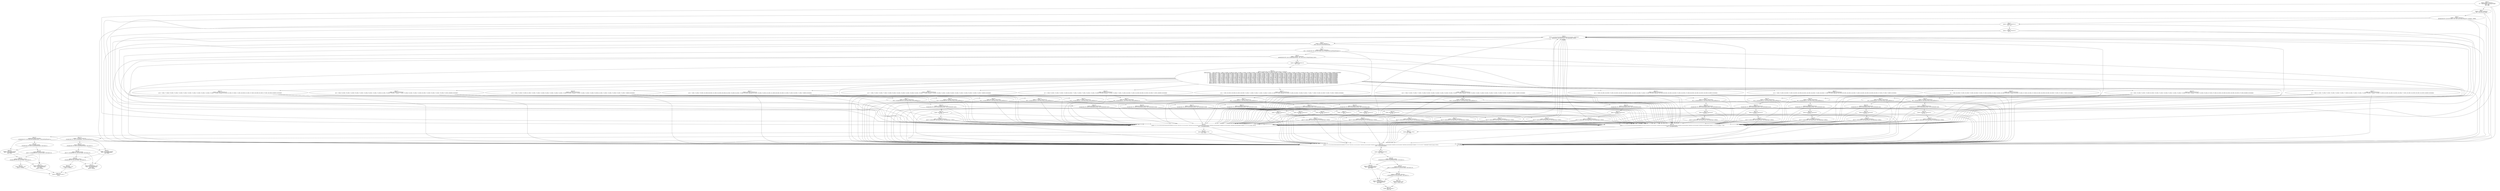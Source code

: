 digraph "unitGraph" {
    "Block 0:
[preds: ] [succs: 76 85 94 1 ]
r37 := @parameter0: java.lang.String[];
r38 = null;
r39 = null;
"
    "Block 1:
[preds: 0 ] [succs: 76 85 94 2 ]
$r0 = new java.net.Socket;
"
    "Block 2:
[preds: 1 ] [succs: 76 85 94 3 ]
specialinvoke $r0.<java.net.Socket: void <init>(java.lang.String,int)>(\"localhost\", 50006);
"
    "Block 3:
[preds: 2 ] [succs: 76 85 94 4 ]
r38 = $r0;
"
    "Block 4:
[preds: 3 ] [succs: 76 85 94 5 ]
i0 = 0;
"
    "Block 5:
[preds: 4 15 20 25 30 35 40 45 50 55 60 65 70 75 ] [succs: 76 85 94 6 ]
staticinvoke <java.lang.Thread: void sleep(long)>(1000L);
"
    "Block 6:
[preds: 5 ] [succs: 76 85 94 7 ]
$r40 = new java.io.DataOutputStream;
"
    "Block 7:
[preds: 6 ] [succs: 76 85 94 8 ]
$r41 = virtualinvoke r38.<java.net.Socket: java.io.OutputStream getOutputStream()>();
"
    "Block 8:
[preds: 7 ] [succs: 76 85 94 9 ]
specialinvoke $r40.<java.io.DataOutputStream: void <init>(java.io.OutputStream)>($r41);
"
    "Block 9:
[preds: 8 ] [succs: 76 85 94 10 ]
r39 = $r40;
"
    "Block 10:
[preds: 9 ] [succs: 66 11 16 21 26 31 36 41 46 51 56 61 71 76 85 94 ]
tableswitch(i0) {     case 0: goto $r23 = \"10001,-75;10002,-75;10003,-61;10001,-75;10001,-73;10001,-74;10004,-76;10001,-73;10001,-74;10002,-74;10001,-73;10003,-63;10001,-73;10001,-75;10001,-74;10001,-73;10001,-75;10002,-76;10003,-61;10001,-73;10001,-73;10001,-75;10004,-75;10001,-74;10001,-73;869511023026823\n\";     case 1: goto $r21 = \"10001,-69;10001,-69;10004,-82;10001,-68;10002,-74;10001,-71;10003,-73;10001,-71;10001,-74;10004,-72;10001,-91;10001,-87;10002,-69;10001,-82;10003,-75;10001,-83;10001,-79;10004,-76;10001,-77;10001,-77;10002,-70;10001,-82;10003,-75;10001,-79;10001,-78;869511023026821\n\";     case 2: goto $r19 = \"10001,-77;10004,-79;10001,-75;10001,-74;10002,-73;10001,-76;10001,-72;10001,-75;10002,-76;10001,-74;10004,-75;10001,-75;10003,-79;10002,-94;10001,-81;10001,-67;10004,-71;10001,-68;10002,-81;10001,-67;10001,-66;10003,-85;10001,-67;10001,-68;10004,-66;869511023026829\n\";     case 3: goto $r17 = \"10001,-75;10001,-75;10001,-77;10001,-75;10004,-78;10001,-78;10001,-76;10002,-74;10001,-78;10003,-78;10001,-78;10001,-77;10004,-78;10001,-76;10001,-76;10002,-73;10001,-74;10003,-78;10001,-76;10001,-75;10001,-75;10004,-78;10001,-74;10002,-74;10001,-76;869511023026828\n\";     case 4: goto $r15 = \"10001,-75;10001,-75;10001,-77;10001,-75;10004,-78;10001,-78;10001,-76;10002,-74;10001,-78;10003,-78;10001,-78;10001,-77;10004,-78;10001,-76;10001,-76;10002,-73;10001,-74;10003,-78;10001,-76;10001,-75;10001,-75;10004,-78;10001,-74;10002,-74;10001,-76;869511023026820\n\";     case 5: goto $r13 = \"10002,-74;10001,-66;10003,-72;10001,-66;10001,-66;10004,-68;10001,-68;10001,-68;10002,-73;10001,-68;10003,-71;10001,-66;10001,-68;10001,-66;10004,-69;10001,-68;10001,-66;10003,-72;10001,-66;10001,-66;10001,-66;10004,-68;10001,-67;10001,-67;10002,-72;869511023026821\n\";     case 6: goto $r11 = \"10001,-65;10001,-66;10003,-73;10001,-66;10001,-66;10001,-66;10004,-69;10001,-68;10001,-66;10002,-73;10003,-75;10001,-68;10001,-66;10001,-68;10004,-68;10001,-66;10001,-68;10003,-75;10001,-66;10001,-67;10004,-68;10001,-66;10001,-66;10001,-66;10003,-81;869511023026825\n\";     case 7: goto $r9 = \"10004,-76;10002,-78;10001,-74;10003,-78;10001,-75;10001,-74;10004,-78;10001,-74;10001,-75;10002,-81;10001,-78;10003,-78;10001,-77;10001,-77;10001,-75;10004,-76;10001,-76;10001,-75;10002,-83;10001,-75;10003,-78;10001,-75;10001,-78;10004,-75;10001,-80;869511023026827\n\";     case 8: goto $r7 = \"10004,-75;10001,-75;10001,-75;10001,-75;10003,-84;10001,-77;10001,-75;10004,-77;10001,-78;10001,-75;10001,-76;10002,-68;10003,-84;10001,-75;10001,-75;10004,-77;10001,-75;10001,-66;10002,-72;10001,-64;10003,-68;10001,-65;10001,-65;10004,-72;10001,-66;869511023026828\n\";     case 9: goto $r5 = \"10003,-61;10001,-75;10004,-75;10001,-76;10001,-76;10002,-73;10001,-77;10003,-62;10001,-75;10001,-75;10001,-75;10004,-76;10001,-77;10001,-75;10002,-74;10003,-63;10001,-84;10001,-84;10001,-85;10004,-77;10001,-85;10001,-84;10002,-80;10001,-84;10003,-64;869511023026822\n\";     case 10: goto $r3 = \"10001,-76;10002,-74;10001,-75;10003,-63;10001,-76;10001,-75;10001,-76;10004,-75;10001,-74;10001,-76;10002,-73;10003,-61;10001,-75;10001,-75;10001,-74;10004,-78;10001,-87;10001,-87;10002,-82;10001,-85;10003,-66;10001,-86;10001,-86;10001,-87;10004,-80;869511023026826\n\";     case 11: goto $r1 = \"10001,-66;10004,-75;10001,-65;10002,-73;10001,-66;10003,-73;10001,-67;10001,-66;10001,-67;10004,-76;10001,-65;10001,-66;10002,-71;10001,-66;10003,-72;10001,-67;10001,-65;10001,-67;10004,-82;10001,-66;10002,-69;10001,-68;10003,-73;10001,-67;10001,-67;869511023026824\n\";     default: goto $r25 = \"10001,-74;10001,-79;10001,-82;10004,-88;10001,-81;10001,-84;10003,-89;10004,-84;10002,-78;10003,-94;10001,-73;10001,-85;10001,-84;10004,-92;10001,-78;10002,-76;10001,-82;10001,-81;10003,-88;10001,-85;10001,-91;10004,-75;10001,-94;10002,-71;10001,-75;869511023026824\n\"; };
"
    "Block 11:
[preds: 10 ] [succs: 76 85 94 12 ]
$r21 = \"10001,-69;10001,-69;10004,-82;10001,-68;10002,-74;10001,-71;10003,-73;10001,-71;10001,-74;10004,-72;10001,-91;10001,-87;10002,-69;10001,-82;10003,-75;10001,-83;10001,-79;10004,-76;10001,-77;10001,-77;10002,-70;10001,-82;10003,-75;10001,-79;10001,-78;869511023026821\n\";
"
    "Block 12:
[preds: 11 ] [succs: 76 85 94 13 ]
$r22 = virtualinvoke $r21.<java.lang.String: byte[] getBytes()>();
"
    "Block 13:
[preds: 12 ] [succs: 76 85 94 14 ]
virtualinvoke r39.<java.io.DataOutputStream: void write(byte[])>($r22);
"
    "Block 14:
[preds: 13 ] [succs: 76 85 94 15 ]
i0 = i0 + 1;
"
    "Block 15:
[preds: 14 ] [succs: 76 85 94 5 ]
goto [?= staticinvoke <java.lang.Thread: void sleep(long)>(1000L)];
"
    "Block 16:
[preds: 10 ] [succs: 76 85 94 17 ]
$r19 = \"10001,-77;10004,-79;10001,-75;10001,-74;10002,-73;10001,-76;10001,-72;10001,-75;10002,-76;10001,-74;10004,-75;10001,-75;10003,-79;10002,-94;10001,-81;10001,-67;10004,-71;10001,-68;10002,-81;10001,-67;10001,-66;10003,-85;10001,-67;10001,-68;10004,-66;869511023026829\n\";
"
    "Block 17:
[preds: 16 ] [succs: 76 85 94 18 ]
$r20 = virtualinvoke $r19.<java.lang.String: byte[] getBytes()>();
"
    "Block 18:
[preds: 17 ] [succs: 76 85 94 19 ]
virtualinvoke r39.<java.io.DataOutputStream: void write(byte[])>($r20);
"
    "Block 19:
[preds: 18 ] [succs: 76 85 94 20 ]
i0 = i0 + 1;
"
    "Block 20:
[preds: 19 ] [succs: 76 85 94 5 ]
goto [?= staticinvoke <java.lang.Thread: void sleep(long)>(1000L)];
"
    "Block 21:
[preds: 10 ] [succs: 76 85 94 22 ]
$r17 = \"10001,-75;10001,-75;10001,-77;10001,-75;10004,-78;10001,-78;10001,-76;10002,-74;10001,-78;10003,-78;10001,-78;10001,-77;10004,-78;10001,-76;10001,-76;10002,-73;10001,-74;10003,-78;10001,-76;10001,-75;10001,-75;10004,-78;10001,-74;10002,-74;10001,-76;869511023026828\n\";
"
    "Block 22:
[preds: 21 ] [succs: 76 85 94 23 ]
$r18 = virtualinvoke $r17.<java.lang.String: byte[] getBytes()>();
"
    "Block 23:
[preds: 22 ] [succs: 76 85 94 24 ]
virtualinvoke r39.<java.io.DataOutputStream: void write(byte[])>($r18);
"
    "Block 24:
[preds: 23 ] [succs: 76 85 94 25 ]
i0 = i0 + 1;
"
    "Block 25:
[preds: 24 ] [succs: 76 85 94 5 ]
goto [?= staticinvoke <java.lang.Thread: void sleep(long)>(1000L)];
"
    "Block 26:
[preds: 10 ] [succs: 76 85 94 27 ]
$r15 = \"10001,-75;10001,-75;10001,-77;10001,-75;10004,-78;10001,-78;10001,-76;10002,-74;10001,-78;10003,-78;10001,-78;10001,-77;10004,-78;10001,-76;10001,-76;10002,-73;10001,-74;10003,-78;10001,-76;10001,-75;10001,-75;10004,-78;10001,-74;10002,-74;10001,-76;869511023026820\n\";
"
    "Block 27:
[preds: 26 ] [succs: 76 85 94 28 ]
$r16 = virtualinvoke $r15.<java.lang.String: byte[] getBytes()>();
"
    "Block 28:
[preds: 27 ] [succs: 76 85 94 29 ]
virtualinvoke r39.<java.io.DataOutputStream: void write(byte[])>($r16);
"
    "Block 29:
[preds: 28 ] [succs: 76 85 94 30 ]
i0 = i0 + 1;
"
    "Block 30:
[preds: 29 ] [succs: 76 85 94 5 ]
goto [?= staticinvoke <java.lang.Thread: void sleep(long)>(1000L)];
"
    "Block 31:
[preds: 10 ] [succs: 76 85 94 32 ]
$r13 = \"10002,-74;10001,-66;10003,-72;10001,-66;10001,-66;10004,-68;10001,-68;10001,-68;10002,-73;10001,-68;10003,-71;10001,-66;10001,-68;10001,-66;10004,-69;10001,-68;10001,-66;10003,-72;10001,-66;10001,-66;10001,-66;10004,-68;10001,-67;10001,-67;10002,-72;869511023026821\n\";
"
    "Block 32:
[preds: 31 ] [succs: 76 85 94 33 ]
$r14 = virtualinvoke $r13.<java.lang.String: byte[] getBytes()>();
"
    "Block 33:
[preds: 32 ] [succs: 76 85 94 34 ]
virtualinvoke r39.<java.io.DataOutputStream: void write(byte[])>($r14);
"
    "Block 34:
[preds: 33 ] [succs: 76 85 94 35 ]
i0 = i0 + 1;
"
    "Block 35:
[preds: 34 ] [succs: 76 85 94 5 ]
goto [?= staticinvoke <java.lang.Thread: void sleep(long)>(1000L)];
"
    "Block 36:
[preds: 10 ] [succs: 76 85 94 37 ]
$r11 = \"10001,-65;10001,-66;10003,-73;10001,-66;10001,-66;10001,-66;10004,-69;10001,-68;10001,-66;10002,-73;10003,-75;10001,-68;10001,-66;10001,-68;10004,-68;10001,-66;10001,-68;10003,-75;10001,-66;10001,-67;10004,-68;10001,-66;10001,-66;10001,-66;10003,-81;869511023026825\n\";
"
    "Block 37:
[preds: 36 ] [succs: 76 85 94 38 ]
$r12 = virtualinvoke $r11.<java.lang.String: byte[] getBytes()>();
"
    "Block 38:
[preds: 37 ] [succs: 76 85 94 39 ]
virtualinvoke r39.<java.io.DataOutputStream: void write(byte[])>($r12);
"
    "Block 39:
[preds: 38 ] [succs: 76 85 94 40 ]
i0 = i0 + 1;
"
    "Block 40:
[preds: 39 ] [succs: 76 85 94 5 ]
goto [?= staticinvoke <java.lang.Thread: void sleep(long)>(1000L)];
"
    "Block 41:
[preds: 10 ] [succs: 76 85 94 42 ]
$r9 = \"10004,-76;10002,-78;10001,-74;10003,-78;10001,-75;10001,-74;10004,-78;10001,-74;10001,-75;10002,-81;10001,-78;10003,-78;10001,-77;10001,-77;10001,-75;10004,-76;10001,-76;10001,-75;10002,-83;10001,-75;10003,-78;10001,-75;10001,-78;10004,-75;10001,-80;869511023026827\n\";
"
    "Block 42:
[preds: 41 ] [succs: 76 85 94 43 ]
$r10 = virtualinvoke $r9.<java.lang.String: byte[] getBytes()>();
"
    "Block 43:
[preds: 42 ] [succs: 76 85 94 44 ]
virtualinvoke r39.<java.io.DataOutputStream: void write(byte[])>($r10);
"
    "Block 44:
[preds: 43 ] [succs: 76 85 94 45 ]
i0 = i0 + 1;
"
    "Block 45:
[preds: 44 ] [succs: 76 85 94 5 ]
goto [?= staticinvoke <java.lang.Thread: void sleep(long)>(1000L)];
"
    "Block 46:
[preds: 10 ] [succs: 76 85 94 47 ]
$r7 = \"10004,-75;10001,-75;10001,-75;10001,-75;10003,-84;10001,-77;10001,-75;10004,-77;10001,-78;10001,-75;10001,-76;10002,-68;10003,-84;10001,-75;10001,-75;10004,-77;10001,-75;10001,-66;10002,-72;10001,-64;10003,-68;10001,-65;10001,-65;10004,-72;10001,-66;869511023026828\n\";
"
    "Block 47:
[preds: 46 ] [succs: 76 85 94 48 ]
$r8 = virtualinvoke $r7.<java.lang.String: byte[] getBytes()>();
"
    "Block 48:
[preds: 47 ] [succs: 76 85 94 49 ]
virtualinvoke r39.<java.io.DataOutputStream: void write(byte[])>($r8);
"
    "Block 49:
[preds: 48 ] [succs: 76 85 94 50 ]
i0 = i0 + 1;
"
    "Block 50:
[preds: 49 ] [succs: 76 85 94 5 ]
goto [?= staticinvoke <java.lang.Thread: void sleep(long)>(1000L)];
"
    "Block 51:
[preds: 10 ] [succs: 76 85 94 52 ]
$r5 = \"10003,-61;10001,-75;10004,-75;10001,-76;10001,-76;10002,-73;10001,-77;10003,-62;10001,-75;10001,-75;10001,-75;10004,-76;10001,-77;10001,-75;10002,-74;10003,-63;10001,-84;10001,-84;10001,-85;10004,-77;10001,-85;10001,-84;10002,-80;10001,-84;10003,-64;869511023026822\n\";
"
    "Block 52:
[preds: 51 ] [succs: 76 85 94 53 ]
$r6 = virtualinvoke $r5.<java.lang.String: byte[] getBytes()>();
"
    "Block 53:
[preds: 52 ] [succs: 76 85 94 54 ]
virtualinvoke r39.<java.io.DataOutputStream: void write(byte[])>($r6);
"
    "Block 54:
[preds: 53 ] [succs: 76 85 94 55 ]
i0 = i0 + 1;
"
    "Block 55:
[preds: 54 ] [succs: 76 85 94 5 ]
goto [?= staticinvoke <java.lang.Thread: void sleep(long)>(1000L)];
"
    "Block 56:
[preds: 10 ] [succs: 76 85 94 57 ]
$r3 = \"10001,-76;10002,-74;10001,-75;10003,-63;10001,-76;10001,-75;10001,-76;10004,-75;10001,-74;10001,-76;10002,-73;10003,-61;10001,-75;10001,-75;10001,-74;10004,-78;10001,-87;10001,-87;10002,-82;10001,-85;10003,-66;10001,-86;10001,-86;10001,-87;10004,-80;869511023026826\n\";
"
    "Block 57:
[preds: 56 ] [succs: 76 85 94 58 ]
$r4 = virtualinvoke $r3.<java.lang.String: byte[] getBytes()>();
"
    "Block 58:
[preds: 57 ] [succs: 76 85 94 59 ]
virtualinvoke r39.<java.io.DataOutputStream: void write(byte[])>($r4);
"
    "Block 59:
[preds: 58 ] [succs: 76 85 94 60 ]
i0 = i0 + 1;
"
    "Block 60:
[preds: 59 ] [succs: 76 85 94 5 ]
goto [?= staticinvoke <java.lang.Thread: void sleep(long)>(1000L)];
"
    "Block 61:
[preds: 10 ] [succs: 76 85 94 62 ]
$r1 = \"10001,-66;10004,-75;10001,-65;10002,-73;10001,-66;10003,-73;10001,-67;10001,-66;10001,-67;10004,-76;10001,-65;10001,-66;10002,-71;10001,-66;10003,-72;10001,-67;10001,-65;10001,-67;10004,-82;10001,-66;10002,-69;10001,-68;10003,-73;10001,-67;10001,-67;869511023026824\n\";
"
    "Block 62:
[preds: 61 ] [succs: 76 85 94 63 ]
$r2 = virtualinvoke $r1.<java.lang.String: byte[] getBytes()>();
"
    "Block 63:
[preds: 62 ] [succs: 76 85 94 64 ]
virtualinvoke r39.<java.io.DataOutputStream: void write(byte[])>($r2);
"
    "Block 64:
[preds: 63 ] [succs: 76 85 94 65 ]
i0 = i0 + 1;
"
    "Block 65:
[preds: 64 ] [succs: 76 85 94 5 ]
goto [?= staticinvoke <java.lang.Thread: void sleep(long)>(1000L)];
"
    "Block 66:
[preds: 10 ] [succs: 76 85 94 67 ]
$r23 = \"10001,-75;10002,-75;10003,-61;10001,-75;10001,-73;10001,-74;10004,-76;10001,-73;10001,-74;10002,-74;10001,-73;10003,-63;10001,-73;10001,-75;10001,-74;10001,-73;10001,-75;10002,-76;10003,-61;10001,-73;10001,-73;10001,-75;10004,-75;10001,-74;10001,-73;869511023026823\n\";
"
    "Block 67:
[preds: 66 ] [succs: 76 85 94 68 ]
$r24 = virtualinvoke $r23.<java.lang.String: byte[] getBytes()>();
"
    "Block 68:
[preds: 67 ] [succs: 76 85 94 69 ]
virtualinvoke r39.<java.io.DataOutputStream: void write(byte[])>($r24);
"
    "Block 69:
[preds: 68 ] [succs: 76 85 94 70 ]
i0 = i0 + 1;
"
    "Block 70:
[preds: 69 ] [succs: 76 85 94 5 ]
goto [?= staticinvoke <java.lang.Thread: void sleep(long)>(1000L)];
"
    "Block 71:
[preds: 10 ] [succs: 76 85 94 72 ]
$r25 = \"10001,-74;10001,-79;10001,-82;10004,-88;10001,-81;10001,-84;10003,-89;10004,-84;10002,-78;10003,-94;10001,-73;10001,-85;10001,-84;10004,-92;10001,-78;10002,-76;10001,-82;10001,-81;10003,-88;10001,-85;10001,-91;10004,-75;10001,-94;10002,-71;10001,-75;869511023026824\n\";
"
    "Block 72:
[preds: 71 ] [succs: 76 85 94 73 ]
$r26 = virtualinvoke $r25.<java.lang.String: byte[] getBytes()>();
"
    "Block 73:
[preds: 72 ] [succs: 76 85 94 74 ]
virtualinvoke r39.<java.io.DataOutputStream: void write(byte[])>($r26);
"
    "Block 74:
[preds: 73 ] [succs: 76 85 94 75 ]
i0 = 0;
"
    "Block 75:
[preds: 74 ] [succs: 76 85 94 5 ]
goto [?= staticinvoke <java.lang.Thread: void sleep(long)>(1000L)];
"
    "Block 76:
[preds: 0 1 2 3 4 15 20 25 30 35 40 45 50 55 60 65 70 75 5 6 7 8 9 10 11 12 13 14 16 17 18 19 21 22 23 24 26 27 28 29 31 32 33 34 36 37 38 39 41 42 43 44 46 47 48 49 51 52 53 54 56 57 58 59 61 62 63 64 66 67 68 69 71 72 73 74 ] [succs: 77 94 ]
$r36 := @caughtexception;
"
    "Block 77:
[preds: 76 ] [succs: 78 94 ]
r42 = $r36;
"
    "Block 78:
[preds: 77 ] [succs: 81 94 79 ]
virtualinvoke r42.<java.io.IOException: void printStackTrace()>();
"
    "Block 79:
[preds: 78 ] [succs: 80 81 ]
virtualinvoke r39.<java.io.DataOutputStream: void close()>();
"
    "Block 80:
[preds: 79 ] [succs: 82 84 ]
goto [?= virtualinvoke r38.<java.net.Socket: void close()>()];
"
    "Block 81:
[preds: 78 79 ] [succs: 82 84 ]
$r35 := @caughtexception;
r43 = $r35;
"
    "Block 82:
[preds: 80 81 ] [succs: 83 84 ]
virtualinvoke r38.<java.net.Socket: void close()>();
"
    "Block 83:
[preds: 82 ] [succs: 103 ]
goto [?= return];
"
    "Block 84:
[preds: 80 81 82 ] [succs: 103 ]
$r34 := @caughtexception;
r44 = $r34;
goto [?= return];
"
    "Block 85:
[preds: 0 1 2 3 4 15 20 25 30 35 40 45 50 55 60 65 70 75 5 6 7 8 9 10 11 12 13 14 16 17 18 19 21 22 23 24 26 27 28 29 31 32 33 34 36 37 38 39 41 42 43 44 46 47 48 49 51 52 53 54 56 57 58 59 61 62 63 64 66 67 68 69 71 72 73 74 ] [succs: 86 94 ]
$r33 := @caughtexception;
"
    "Block 86:
[preds: 85 ] [succs: 87 94 ]
r45 = $r33;
"
    "Block 87:
[preds: 86 ] [succs: 90 94 88 ]
virtualinvoke r45.<java.lang.InterruptedException: void printStackTrace()>();
"
    "Block 88:
[preds: 87 ] [succs: 89 90 ]
virtualinvoke r39.<java.io.DataOutputStream: void close()>();
"
    "Block 89:
[preds: 88 ] [succs: 91 93 ]
goto [?= virtualinvoke r38.<java.net.Socket: void close()>()];
"
    "Block 90:
[preds: 87 88 ] [succs: 91 93 ]
$r32 := @caughtexception;
r46 = $r32;
"
    "Block 91:
[preds: 89 90 ] [succs: 92 93 ]
virtualinvoke r38.<java.net.Socket: void close()>();
"
    "Block 92:
[preds: 91 ] [succs: 103 ]
goto [?= return];
"
    "Block 93:
[preds: 89 90 91 ] [succs: 103 ]
$r31 := @caughtexception;
r47 = $r31;
goto [?= return];
"
    "Block 94:
[preds: 0 1 2 3 4 15 20 25 30 35 40 45 50 55 60 65 70 75 5 6 7 8 9 10 11 12 13 14 16 17 18 19 21 22 23 24 26 27 28 29 31 32 33 34 36 37 38 39 41 42 43 44 46 47 48 49 51 52 53 54 56 57 58 59 61 62 63 64 66 67 68 69 71 72 73 74 76 77 78 85 86 87 94 95 ] [succs: 95 94 ]
$r30 := @caughtexception;
"
    "Block 95:
[preds: 94 ] [succs: 98 94 96 ]
r28 = $r30;
"
    "Block 96:
[preds: 95 ] [succs: 97 98 ]
virtualinvoke r39.<java.io.DataOutputStream: void close()>();
"
    "Block 97:
[preds: 96 ] [succs: 99 101 ]
goto [?= virtualinvoke r38.<java.net.Socket: void close()>()];
"
    "Block 98:
[preds: 95 96 ] [succs: 99 101 ]
$r29 := @caughtexception;
r48 = $r29;
"
    "Block 99:
[preds: 97 98 ] [succs: 100 101 ]
virtualinvoke r38.<java.net.Socket: void close()>();
"
    "Block 100:
[preds: 99 ] [succs: 102 ]
goto [?= throw r28];
"
    "Block 101:
[preds: 97 98 99 ] [succs: 102 ]
$r27 := @caughtexception;
r49 = $r27;
"
    "Block 102:
[preds: 100 101 ] [succs: ]
throw r28;
"
    "Block 103:
[preds: 83 84 92 93 ] [succs: ]
return;
"
    "Block 0:
[preds: ] [succs: 76 85 94 1 ]
r37 := @parameter0: java.lang.String[];
r38 = null;
r39 = null;
"->"Block 76:
[preds: 0 1 2 3 4 15 20 25 30 35 40 45 50 55 60 65 70 75 5 6 7 8 9 10 11 12 13 14 16 17 18 19 21 22 23 24 26 27 28 29 31 32 33 34 36 37 38 39 41 42 43 44 46 47 48 49 51 52 53 54 56 57 58 59 61 62 63 64 66 67 68 69 71 72 73 74 ] [succs: 77 94 ]
$r36 := @caughtexception;
";
    "Block 0:
[preds: ] [succs: 76 85 94 1 ]
r37 := @parameter0: java.lang.String[];
r38 = null;
r39 = null;
"->"Block 85:
[preds: 0 1 2 3 4 15 20 25 30 35 40 45 50 55 60 65 70 75 5 6 7 8 9 10 11 12 13 14 16 17 18 19 21 22 23 24 26 27 28 29 31 32 33 34 36 37 38 39 41 42 43 44 46 47 48 49 51 52 53 54 56 57 58 59 61 62 63 64 66 67 68 69 71 72 73 74 ] [succs: 86 94 ]
$r33 := @caughtexception;
";
    "Block 0:
[preds: ] [succs: 76 85 94 1 ]
r37 := @parameter0: java.lang.String[];
r38 = null;
r39 = null;
"->"Block 94:
[preds: 0 1 2 3 4 15 20 25 30 35 40 45 50 55 60 65 70 75 5 6 7 8 9 10 11 12 13 14 16 17 18 19 21 22 23 24 26 27 28 29 31 32 33 34 36 37 38 39 41 42 43 44 46 47 48 49 51 52 53 54 56 57 58 59 61 62 63 64 66 67 68 69 71 72 73 74 76 77 78 85 86 87 94 95 ] [succs: 95 94 ]
$r30 := @caughtexception;
";
    "Block 0:
[preds: ] [succs: 76 85 94 1 ]
r37 := @parameter0: java.lang.String[];
r38 = null;
r39 = null;
"->"Block 1:
[preds: 0 ] [succs: 76 85 94 2 ]
$r0 = new java.net.Socket;
";
    "Block 1:
[preds: 0 ] [succs: 76 85 94 2 ]
$r0 = new java.net.Socket;
"->"Block 76:
[preds: 0 1 2 3 4 15 20 25 30 35 40 45 50 55 60 65 70 75 5 6 7 8 9 10 11 12 13 14 16 17 18 19 21 22 23 24 26 27 28 29 31 32 33 34 36 37 38 39 41 42 43 44 46 47 48 49 51 52 53 54 56 57 58 59 61 62 63 64 66 67 68 69 71 72 73 74 ] [succs: 77 94 ]
$r36 := @caughtexception;
";
    "Block 1:
[preds: 0 ] [succs: 76 85 94 2 ]
$r0 = new java.net.Socket;
"->"Block 85:
[preds: 0 1 2 3 4 15 20 25 30 35 40 45 50 55 60 65 70 75 5 6 7 8 9 10 11 12 13 14 16 17 18 19 21 22 23 24 26 27 28 29 31 32 33 34 36 37 38 39 41 42 43 44 46 47 48 49 51 52 53 54 56 57 58 59 61 62 63 64 66 67 68 69 71 72 73 74 ] [succs: 86 94 ]
$r33 := @caughtexception;
";
    "Block 1:
[preds: 0 ] [succs: 76 85 94 2 ]
$r0 = new java.net.Socket;
"->"Block 94:
[preds: 0 1 2 3 4 15 20 25 30 35 40 45 50 55 60 65 70 75 5 6 7 8 9 10 11 12 13 14 16 17 18 19 21 22 23 24 26 27 28 29 31 32 33 34 36 37 38 39 41 42 43 44 46 47 48 49 51 52 53 54 56 57 58 59 61 62 63 64 66 67 68 69 71 72 73 74 76 77 78 85 86 87 94 95 ] [succs: 95 94 ]
$r30 := @caughtexception;
";
    "Block 1:
[preds: 0 ] [succs: 76 85 94 2 ]
$r0 = new java.net.Socket;
"->"Block 2:
[preds: 1 ] [succs: 76 85 94 3 ]
specialinvoke $r0.<java.net.Socket: void <init>(java.lang.String,int)>(\"localhost\", 50006);
";
    "Block 2:
[preds: 1 ] [succs: 76 85 94 3 ]
specialinvoke $r0.<java.net.Socket: void <init>(java.lang.String,int)>(\"localhost\", 50006);
"->"Block 76:
[preds: 0 1 2 3 4 15 20 25 30 35 40 45 50 55 60 65 70 75 5 6 7 8 9 10 11 12 13 14 16 17 18 19 21 22 23 24 26 27 28 29 31 32 33 34 36 37 38 39 41 42 43 44 46 47 48 49 51 52 53 54 56 57 58 59 61 62 63 64 66 67 68 69 71 72 73 74 ] [succs: 77 94 ]
$r36 := @caughtexception;
";
    "Block 2:
[preds: 1 ] [succs: 76 85 94 3 ]
specialinvoke $r0.<java.net.Socket: void <init>(java.lang.String,int)>(\"localhost\", 50006);
"->"Block 85:
[preds: 0 1 2 3 4 15 20 25 30 35 40 45 50 55 60 65 70 75 5 6 7 8 9 10 11 12 13 14 16 17 18 19 21 22 23 24 26 27 28 29 31 32 33 34 36 37 38 39 41 42 43 44 46 47 48 49 51 52 53 54 56 57 58 59 61 62 63 64 66 67 68 69 71 72 73 74 ] [succs: 86 94 ]
$r33 := @caughtexception;
";
    "Block 2:
[preds: 1 ] [succs: 76 85 94 3 ]
specialinvoke $r0.<java.net.Socket: void <init>(java.lang.String,int)>(\"localhost\", 50006);
"->"Block 94:
[preds: 0 1 2 3 4 15 20 25 30 35 40 45 50 55 60 65 70 75 5 6 7 8 9 10 11 12 13 14 16 17 18 19 21 22 23 24 26 27 28 29 31 32 33 34 36 37 38 39 41 42 43 44 46 47 48 49 51 52 53 54 56 57 58 59 61 62 63 64 66 67 68 69 71 72 73 74 76 77 78 85 86 87 94 95 ] [succs: 95 94 ]
$r30 := @caughtexception;
";
    "Block 2:
[preds: 1 ] [succs: 76 85 94 3 ]
specialinvoke $r0.<java.net.Socket: void <init>(java.lang.String,int)>(\"localhost\", 50006);
"->"Block 3:
[preds: 2 ] [succs: 76 85 94 4 ]
r38 = $r0;
";
    "Block 3:
[preds: 2 ] [succs: 76 85 94 4 ]
r38 = $r0;
"->"Block 76:
[preds: 0 1 2 3 4 15 20 25 30 35 40 45 50 55 60 65 70 75 5 6 7 8 9 10 11 12 13 14 16 17 18 19 21 22 23 24 26 27 28 29 31 32 33 34 36 37 38 39 41 42 43 44 46 47 48 49 51 52 53 54 56 57 58 59 61 62 63 64 66 67 68 69 71 72 73 74 ] [succs: 77 94 ]
$r36 := @caughtexception;
";
    "Block 3:
[preds: 2 ] [succs: 76 85 94 4 ]
r38 = $r0;
"->"Block 85:
[preds: 0 1 2 3 4 15 20 25 30 35 40 45 50 55 60 65 70 75 5 6 7 8 9 10 11 12 13 14 16 17 18 19 21 22 23 24 26 27 28 29 31 32 33 34 36 37 38 39 41 42 43 44 46 47 48 49 51 52 53 54 56 57 58 59 61 62 63 64 66 67 68 69 71 72 73 74 ] [succs: 86 94 ]
$r33 := @caughtexception;
";
    "Block 3:
[preds: 2 ] [succs: 76 85 94 4 ]
r38 = $r0;
"->"Block 94:
[preds: 0 1 2 3 4 15 20 25 30 35 40 45 50 55 60 65 70 75 5 6 7 8 9 10 11 12 13 14 16 17 18 19 21 22 23 24 26 27 28 29 31 32 33 34 36 37 38 39 41 42 43 44 46 47 48 49 51 52 53 54 56 57 58 59 61 62 63 64 66 67 68 69 71 72 73 74 76 77 78 85 86 87 94 95 ] [succs: 95 94 ]
$r30 := @caughtexception;
";
    "Block 3:
[preds: 2 ] [succs: 76 85 94 4 ]
r38 = $r0;
"->"Block 4:
[preds: 3 ] [succs: 76 85 94 5 ]
i0 = 0;
";
    "Block 4:
[preds: 3 ] [succs: 76 85 94 5 ]
i0 = 0;
"->"Block 76:
[preds: 0 1 2 3 4 15 20 25 30 35 40 45 50 55 60 65 70 75 5 6 7 8 9 10 11 12 13 14 16 17 18 19 21 22 23 24 26 27 28 29 31 32 33 34 36 37 38 39 41 42 43 44 46 47 48 49 51 52 53 54 56 57 58 59 61 62 63 64 66 67 68 69 71 72 73 74 ] [succs: 77 94 ]
$r36 := @caughtexception;
";
    "Block 4:
[preds: 3 ] [succs: 76 85 94 5 ]
i0 = 0;
"->"Block 85:
[preds: 0 1 2 3 4 15 20 25 30 35 40 45 50 55 60 65 70 75 5 6 7 8 9 10 11 12 13 14 16 17 18 19 21 22 23 24 26 27 28 29 31 32 33 34 36 37 38 39 41 42 43 44 46 47 48 49 51 52 53 54 56 57 58 59 61 62 63 64 66 67 68 69 71 72 73 74 ] [succs: 86 94 ]
$r33 := @caughtexception;
";
    "Block 4:
[preds: 3 ] [succs: 76 85 94 5 ]
i0 = 0;
"->"Block 94:
[preds: 0 1 2 3 4 15 20 25 30 35 40 45 50 55 60 65 70 75 5 6 7 8 9 10 11 12 13 14 16 17 18 19 21 22 23 24 26 27 28 29 31 32 33 34 36 37 38 39 41 42 43 44 46 47 48 49 51 52 53 54 56 57 58 59 61 62 63 64 66 67 68 69 71 72 73 74 76 77 78 85 86 87 94 95 ] [succs: 95 94 ]
$r30 := @caughtexception;
";
    "Block 4:
[preds: 3 ] [succs: 76 85 94 5 ]
i0 = 0;
"->"Block 5:
[preds: 4 15 20 25 30 35 40 45 50 55 60 65 70 75 ] [succs: 76 85 94 6 ]
staticinvoke <java.lang.Thread: void sleep(long)>(1000L);
";
    "Block 5:
[preds: 4 15 20 25 30 35 40 45 50 55 60 65 70 75 ] [succs: 76 85 94 6 ]
staticinvoke <java.lang.Thread: void sleep(long)>(1000L);
"->"Block 76:
[preds: 0 1 2 3 4 15 20 25 30 35 40 45 50 55 60 65 70 75 5 6 7 8 9 10 11 12 13 14 16 17 18 19 21 22 23 24 26 27 28 29 31 32 33 34 36 37 38 39 41 42 43 44 46 47 48 49 51 52 53 54 56 57 58 59 61 62 63 64 66 67 68 69 71 72 73 74 ] [succs: 77 94 ]
$r36 := @caughtexception;
";
    "Block 5:
[preds: 4 15 20 25 30 35 40 45 50 55 60 65 70 75 ] [succs: 76 85 94 6 ]
staticinvoke <java.lang.Thread: void sleep(long)>(1000L);
"->"Block 85:
[preds: 0 1 2 3 4 15 20 25 30 35 40 45 50 55 60 65 70 75 5 6 7 8 9 10 11 12 13 14 16 17 18 19 21 22 23 24 26 27 28 29 31 32 33 34 36 37 38 39 41 42 43 44 46 47 48 49 51 52 53 54 56 57 58 59 61 62 63 64 66 67 68 69 71 72 73 74 ] [succs: 86 94 ]
$r33 := @caughtexception;
";
    "Block 5:
[preds: 4 15 20 25 30 35 40 45 50 55 60 65 70 75 ] [succs: 76 85 94 6 ]
staticinvoke <java.lang.Thread: void sleep(long)>(1000L);
"->"Block 94:
[preds: 0 1 2 3 4 15 20 25 30 35 40 45 50 55 60 65 70 75 5 6 7 8 9 10 11 12 13 14 16 17 18 19 21 22 23 24 26 27 28 29 31 32 33 34 36 37 38 39 41 42 43 44 46 47 48 49 51 52 53 54 56 57 58 59 61 62 63 64 66 67 68 69 71 72 73 74 76 77 78 85 86 87 94 95 ] [succs: 95 94 ]
$r30 := @caughtexception;
";
    "Block 5:
[preds: 4 15 20 25 30 35 40 45 50 55 60 65 70 75 ] [succs: 76 85 94 6 ]
staticinvoke <java.lang.Thread: void sleep(long)>(1000L);
"->"Block 6:
[preds: 5 ] [succs: 76 85 94 7 ]
$r40 = new java.io.DataOutputStream;
";
    "Block 6:
[preds: 5 ] [succs: 76 85 94 7 ]
$r40 = new java.io.DataOutputStream;
"->"Block 76:
[preds: 0 1 2 3 4 15 20 25 30 35 40 45 50 55 60 65 70 75 5 6 7 8 9 10 11 12 13 14 16 17 18 19 21 22 23 24 26 27 28 29 31 32 33 34 36 37 38 39 41 42 43 44 46 47 48 49 51 52 53 54 56 57 58 59 61 62 63 64 66 67 68 69 71 72 73 74 ] [succs: 77 94 ]
$r36 := @caughtexception;
";
    "Block 6:
[preds: 5 ] [succs: 76 85 94 7 ]
$r40 = new java.io.DataOutputStream;
"->"Block 85:
[preds: 0 1 2 3 4 15 20 25 30 35 40 45 50 55 60 65 70 75 5 6 7 8 9 10 11 12 13 14 16 17 18 19 21 22 23 24 26 27 28 29 31 32 33 34 36 37 38 39 41 42 43 44 46 47 48 49 51 52 53 54 56 57 58 59 61 62 63 64 66 67 68 69 71 72 73 74 ] [succs: 86 94 ]
$r33 := @caughtexception;
";
    "Block 6:
[preds: 5 ] [succs: 76 85 94 7 ]
$r40 = new java.io.DataOutputStream;
"->"Block 94:
[preds: 0 1 2 3 4 15 20 25 30 35 40 45 50 55 60 65 70 75 5 6 7 8 9 10 11 12 13 14 16 17 18 19 21 22 23 24 26 27 28 29 31 32 33 34 36 37 38 39 41 42 43 44 46 47 48 49 51 52 53 54 56 57 58 59 61 62 63 64 66 67 68 69 71 72 73 74 76 77 78 85 86 87 94 95 ] [succs: 95 94 ]
$r30 := @caughtexception;
";
    "Block 6:
[preds: 5 ] [succs: 76 85 94 7 ]
$r40 = new java.io.DataOutputStream;
"->"Block 7:
[preds: 6 ] [succs: 76 85 94 8 ]
$r41 = virtualinvoke r38.<java.net.Socket: java.io.OutputStream getOutputStream()>();
";
    "Block 7:
[preds: 6 ] [succs: 76 85 94 8 ]
$r41 = virtualinvoke r38.<java.net.Socket: java.io.OutputStream getOutputStream()>();
"->"Block 76:
[preds: 0 1 2 3 4 15 20 25 30 35 40 45 50 55 60 65 70 75 5 6 7 8 9 10 11 12 13 14 16 17 18 19 21 22 23 24 26 27 28 29 31 32 33 34 36 37 38 39 41 42 43 44 46 47 48 49 51 52 53 54 56 57 58 59 61 62 63 64 66 67 68 69 71 72 73 74 ] [succs: 77 94 ]
$r36 := @caughtexception;
";
    "Block 7:
[preds: 6 ] [succs: 76 85 94 8 ]
$r41 = virtualinvoke r38.<java.net.Socket: java.io.OutputStream getOutputStream()>();
"->"Block 85:
[preds: 0 1 2 3 4 15 20 25 30 35 40 45 50 55 60 65 70 75 5 6 7 8 9 10 11 12 13 14 16 17 18 19 21 22 23 24 26 27 28 29 31 32 33 34 36 37 38 39 41 42 43 44 46 47 48 49 51 52 53 54 56 57 58 59 61 62 63 64 66 67 68 69 71 72 73 74 ] [succs: 86 94 ]
$r33 := @caughtexception;
";
    "Block 7:
[preds: 6 ] [succs: 76 85 94 8 ]
$r41 = virtualinvoke r38.<java.net.Socket: java.io.OutputStream getOutputStream()>();
"->"Block 94:
[preds: 0 1 2 3 4 15 20 25 30 35 40 45 50 55 60 65 70 75 5 6 7 8 9 10 11 12 13 14 16 17 18 19 21 22 23 24 26 27 28 29 31 32 33 34 36 37 38 39 41 42 43 44 46 47 48 49 51 52 53 54 56 57 58 59 61 62 63 64 66 67 68 69 71 72 73 74 76 77 78 85 86 87 94 95 ] [succs: 95 94 ]
$r30 := @caughtexception;
";
    "Block 7:
[preds: 6 ] [succs: 76 85 94 8 ]
$r41 = virtualinvoke r38.<java.net.Socket: java.io.OutputStream getOutputStream()>();
"->"Block 8:
[preds: 7 ] [succs: 76 85 94 9 ]
specialinvoke $r40.<java.io.DataOutputStream: void <init>(java.io.OutputStream)>($r41);
";
    "Block 8:
[preds: 7 ] [succs: 76 85 94 9 ]
specialinvoke $r40.<java.io.DataOutputStream: void <init>(java.io.OutputStream)>($r41);
"->"Block 76:
[preds: 0 1 2 3 4 15 20 25 30 35 40 45 50 55 60 65 70 75 5 6 7 8 9 10 11 12 13 14 16 17 18 19 21 22 23 24 26 27 28 29 31 32 33 34 36 37 38 39 41 42 43 44 46 47 48 49 51 52 53 54 56 57 58 59 61 62 63 64 66 67 68 69 71 72 73 74 ] [succs: 77 94 ]
$r36 := @caughtexception;
";
    "Block 8:
[preds: 7 ] [succs: 76 85 94 9 ]
specialinvoke $r40.<java.io.DataOutputStream: void <init>(java.io.OutputStream)>($r41);
"->"Block 85:
[preds: 0 1 2 3 4 15 20 25 30 35 40 45 50 55 60 65 70 75 5 6 7 8 9 10 11 12 13 14 16 17 18 19 21 22 23 24 26 27 28 29 31 32 33 34 36 37 38 39 41 42 43 44 46 47 48 49 51 52 53 54 56 57 58 59 61 62 63 64 66 67 68 69 71 72 73 74 ] [succs: 86 94 ]
$r33 := @caughtexception;
";
    "Block 8:
[preds: 7 ] [succs: 76 85 94 9 ]
specialinvoke $r40.<java.io.DataOutputStream: void <init>(java.io.OutputStream)>($r41);
"->"Block 94:
[preds: 0 1 2 3 4 15 20 25 30 35 40 45 50 55 60 65 70 75 5 6 7 8 9 10 11 12 13 14 16 17 18 19 21 22 23 24 26 27 28 29 31 32 33 34 36 37 38 39 41 42 43 44 46 47 48 49 51 52 53 54 56 57 58 59 61 62 63 64 66 67 68 69 71 72 73 74 76 77 78 85 86 87 94 95 ] [succs: 95 94 ]
$r30 := @caughtexception;
";
    "Block 8:
[preds: 7 ] [succs: 76 85 94 9 ]
specialinvoke $r40.<java.io.DataOutputStream: void <init>(java.io.OutputStream)>($r41);
"->"Block 9:
[preds: 8 ] [succs: 76 85 94 10 ]
r39 = $r40;
";
    "Block 9:
[preds: 8 ] [succs: 76 85 94 10 ]
r39 = $r40;
"->"Block 76:
[preds: 0 1 2 3 4 15 20 25 30 35 40 45 50 55 60 65 70 75 5 6 7 8 9 10 11 12 13 14 16 17 18 19 21 22 23 24 26 27 28 29 31 32 33 34 36 37 38 39 41 42 43 44 46 47 48 49 51 52 53 54 56 57 58 59 61 62 63 64 66 67 68 69 71 72 73 74 ] [succs: 77 94 ]
$r36 := @caughtexception;
";
    "Block 9:
[preds: 8 ] [succs: 76 85 94 10 ]
r39 = $r40;
"->"Block 85:
[preds: 0 1 2 3 4 15 20 25 30 35 40 45 50 55 60 65 70 75 5 6 7 8 9 10 11 12 13 14 16 17 18 19 21 22 23 24 26 27 28 29 31 32 33 34 36 37 38 39 41 42 43 44 46 47 48 49 51 52 53 54 56 57 58 59 61 62 63 64 66 67 68 69 71 72 73 74 ] [succs: 86 94 ]
$r33 := @caughtexception;
";
    "Block 9:
[preds: 8 ] [succs: 76 85 94 10 ]
r39 = $r40;
"->"Block 94:
[preds: 0 1 2 3 4 15 20 25 30 35 40 45 50 55 60 65 70 75 5 6 7 8 9 10 11 12 13 14 16 17 18 19 21 22 23 24 26 27 28 29 31 32 33 34 36 37 38 39 41 42 43 44 46 47 48 49 51 52 53 54 56 57 58 59 61 62 63 64 66 67 68 69 71 72 73 74 76 77 78 85 86 87 94 95 ] [succs: 95 94 ]
$r30 := @caughtexception;
";
    "Block 9:
[preds: 8 ] [succs: 76 85 94 10 ]
r39 = $r40;
"->"Block 10:
[preds: 9 ] [succs: 66 11 16 21 26 31 36 41 46 51 56 61 71 76 85 94 ]
tableswitch(i0) {     case 0: goto $r23 = \"10001,-75;10002,-75;10003,-61;10001,-75;10001,-73;10001,-74;10004,-76;10001,-73;10001,-74;10002,-74;10001,-73;10003,-63;10001,-73;10001,-75;10001,-74;10001,-73;10001,-75;10002,-76;10003,-61;10001,-73;10001,-73;10001,-75;10004,-75;10001,-74;10001,-73;869511023026823\n\";     case 1: goto $r21 = \"10001,-69;10001,-69;10004,-82;10001,-68;10002,-74;10001,-71;10003,-73;10001,-71;10001,-74;10004,-72;10001,-91;10001,-87;10002,-69;10001,-82;10003,-75;10001,-83;10001,-79;10004,-76;10001,-77;10001,-77;10002,-70;10001,-82;10003,-75;10001,-79;10001,-78;869511023026821\n\";     case 2: goto $r19 = \"10001,-77;10004,-79;10001,-75;10001,-74;10002,-73;10001,-76;10001,-72;10001,-75;10002,-76;10001,-74;10004,-75;10001,-75;10003,-79;10002,-94;10001,-81;10001,-67;10004,-71;10001,-68;10002,-81;10001,-67;10001,-66;10003,-85;10001,-67;10001,-68;10004,-66;869511023026829\n\";     case 3: goto $r17 = \"10001,-75;10001,-75;10001,-77;10001,-75;10004,-78;10001,-78;10001,-76;10002,-74;10001,-78;10003,-78;10001,-78;10001,-77;10004,-78;10001,-76;10001,-76;10002,-73;10001,-74;10003,-78;10001,-76;10001,-75;10001,-75;10004,-78;10001,-74;10002,-74;10001,-76;869511023026828\n\";     case 4: goto $r15 = \"10001,-75;10001,-75;10001,-77;10001,-75;10004,-78;10001,-78;10001,-76;10002,-74;10001,-78;10003,-78;10001,-78;10001,-77;10004,-78;10001,-76;10001,-76;10002,-73;10001,-74;10003,-78;10001,-76;10001,-75;10001,-75;10004,-78;10001,-74;10002,-74;10001,-76;869511023026820\n\";     case 5: goto $r13 = \"10002,-74;10001,-66;10003,-72;10001,-66;10001,-66;10004,-68;10001,-68;10001,-68;10002,-73;10001,-68;10003,-71;10001,-66;10001,-68;10001,-66;10004,-69;10001,-68;10001,-66;10003,-72;10001,-66;10001,-66;10001,-66;10004,-68;10001,-67;10001,-67;10002,-72;869511023026821\n\";     case 6: goto $r11 = \"10001,-65;10001,-66;10003,-73;10001,-66;10001,-66;10001,-66;10004,-69;10001,-68;10001,-66;10002,-73;10003,-75;10001,-68;10001,-66;10001,-68;10004,-68;10001,-66;10001,-68;10003,-75;10001,-66;10001,-67;10004,-68;10001,-66;10001,-66;10001,-66;10003,-81;869511023026825\n\";     case 7: goto $r9 = \"10004,-76;10002,-78;10001,-74;10003,-78;10001,-75;10001,-74;10004,-78;10001,-74;10001,-75;10002,-81;10001,-78;10003,-78;10001,-77;10001,-77;10001,-75;10004,-76;10001,-76;10001,-75;10002,-83;10001,-75;10003,-78;10001,-75;10001,-78;10004,-75;10001,-80;869511023026827\n\";     case 8: goto $r7 = \"10004,-75;10001,-75;10001,-75;10001,-75;10003,-84;10001,-77;10001,-75;10004,-77;10001,-78;10001,-75;10001,-76;10002,-68;10003,-84;10001,-75;10001,-75;10004,-77;10001,-75;10001,-66;10002,-72;10001,-64;10003,-68;10001,-65;10001,-65;10004,-72;10001,-66;869511023026828\n\";     case 9: goto $r5 = \"10003,-61;10001,-75;10004,-75;10001,-76;10001,-76;10002,-73;10001,-77;10003,-62;10001,-75;10001,-75;10001,-75;10004,-76;10001,-77;10001,-75;10002,-74;10003,-63;10001,-84;10001,-84;10001,-85;10004,-77;10001,-85;10001,-84;10002,-80;10001,-84;10003,-64;869511023026822\n\";     case 10: goto $r3 = \"10001,-76;10002,-74;10001,-75;10003,-63;10001,-76;10001,-75;10001,-76;10004,-75;10001,-74;10001,-76;10002,-73;10003,-61;10001,-75;10001,-75;10001,-74;10004,-78;10001,-87;10001,-87;10002,-82;10001,-85;10003,-66;10001,-86;10001,-86;10001,-87;10004,-80;869511023026826\n\";     case 11: goto $r1 = \"10001,-66;10004,-75;10001,-65;10002,-73;10001,-66;10003,-73;10001,-67;10001,-66;10001,-67;10004,-76;10001,-65;10001,-66;10002,-71;10001,-66;10003,-72;10001,-67;10001,-65;10001,-67;10004,-82;10001,-66;10002,-69;10001,-68;10003,-73;10001,-67;10001,-67;869511023026824\n\";     default: goto $r25 = \"10001,-74;10001,-79;10001,-82;10004,-88;10001,-81;10001,-84;10003,-89;10004,-84;10002,-78;10003,-94;10001,-73;10001,-85;10001,-84;10004,-92;10001,-78;10002,-76;10001,-82;10001,-81;10003,-88;10001,-85;10001,-91;10004,-75;10001,-94;10002,-71;10001,-75;869511023026824\n\"; };
";
    "Block 10:
[preds: 9 ] [succs: 66 11 16 21 26 31 36 41 46 51 56 61 71 76 85 94 ]
tableswitch(i0) {     case 0: goto $r23 = \"10001,-75;10002,-75;10003,-61;10001,-75;10001,-73;10001,-74;10004,-76;10001,-73;10001,-74;10002,-74;10001,-73;10003,-63;10001,-73;10001,-75;10001,-74;10001,-73;10001,-75;10002,-76;10003,-61;10001,-73;10001,-73;10001,-75;10004,-75;10001,-74;10001,-73;869511023026823\n\";     case 1: goto $r21 = \"10001,-69;10001,-69;10004,-82;10001,-68;10002,-74;10001,-71;10003,-73;10001,-71;10001,-74;10004,-72;10001,-91;10001,-87;10002,-69;10001,-82;10003,-75;10001,-83;10001,-79;10004,-76;10001,-77;10001,-77;10002,-70;10001,-82;10003,-75;10001,-79;10001,-78;869511023026821\n\";     case 2: goto $r19 = \"10001,-77;10004,-79;10001,-75;10001,-74;10002,-73;10001,-76;10001,-72;10001,-75;10002,-76;10001,-74;10004,-75;10001,-75;10003,-79;10002,-94;10001,-81;10001,-67;10004,-71;10001,-68;10002,-81;10001,-67;10001,-66;10003,-85;10001,-67;10001,-68;10004,-66;869511023026829\n\";     case 3: goto $r17 = \"10001,-75;10001,-75;10001,-77;10001,-75;10004,-78;10001,-78;10001,-76;10002,-74;10001,-78;10003,-78;10001,-78;10001,-77;10004,-78;10001,-76;10001,-76;10002,-73;10001,-74;10003,-78;10001,-76;10001,-75;10001,-75;10004,-78;10001,-74;10002,-74;10001,-76;869511023026828\n\";     case 4: goto $r15 = \"10001,-75;10001,-75;10001,-77;10001,-75;10004,-78;10001,-78;10001,-76;10002,-74;10001,-78;10003,-78;10001,-78;10001,-77;10004,-78;10001,-76;10001,-76;10002,-73;10001,-74;10003,-78;10001,-76;10001,-75;10001,-75;10004,-78;10001,-74;10002,-74;10001,-76;869511023026820\n\";     case 5: goto $r13 = \"10002,-74;10001,-66;10003,-72;10001,-66;10001,-66;10004,-68;10001,-68;10001,-68;10002,-73;10001,-68;10003,-71;10001,-66;10001,-68;10001,-66;10004,-69;10001,-68;10001,-66;10003,-72;10001,-66;10001,-66;10001,-66;10004,-68;10001,-67;10001,-67;10002,-72;869511023026821\n\";     case 6: goto $r11 = \"10001,-65;10001,-66;10003,-73;10001,-66;10001,-66;10001,-66;10004,-69;10001,-68;10001,-66;10002,-73;10003,-75;10001,-68;10001,-66;10001,-68;10004,-68;10001,-66;10001,-68;10003,-75;10001,-66;10001,-67;10004,-68;10001,-66;10001,-66;10001,-66;10003,-81;869511023026825\n\";     case 7: goto $r9 = \"10004,-76;10002,-78;10001,-74;10003,-78;10001,-75;10001,-74;10004,-78;10001,-74;10001,-75;10002,-81;10001,-78;10003,-78;10001,-77;10001,-77;10001,-75;10004,-76;10001,-76;10001,-75;10002,-83;10001,-75;10003,-78;10001,-75;10001,-78;10004,-75;10001,-80;869511023026827\n\";     case 8: goto $r7 = \"10004,-75;10001,-75;10001,-75;10001,-75;10003,-84;10001,-77;10001,-75;10004,-77;10001,-78;10001,-75;10001,-76;10002,-68;10003,-84;10001,-75;10001,-75;10004,-77;10001,-75;10001,-66;10002,-72;10001,-64;10003,-68;10001,-65;10001,-65;10004,-72;10001,-66;869511023026828\n\";     case 9: goto $r5 = \"10003,-61;10001,-75;10004,-75;10001,-76;10001,-76;10002,-73;10001,-77;10003,-62;10001,-75;10001,-75;10001,-75;10004,-76;10001,-77;10001,-75;10002,-74;10003,-63;10001,-84;10001,-84;10001,-85;10004,-77;10001,-85;10001,-84;10002,-80;10001,-84;10003,-64;869511023026822\n\";     case 10: goto $r3 = \"10001,-76;10002,-74;10001,-75;10003,-63;10001,-76;10001,-75;10001,-76;10004,-75;10001,-74;10001,-76;10002,-73;10003,-61;10001,-75;10001,-75;10001,-74;10004,-78;10001,-87;10001,-87;10002,-82;10001,-85;10003,-66;10001,-86;10001,-86;10001,-87;10004,-80;869511023026826\n\";     case 11: goto $r1 = \"10001,-66;10004,-75;10001,-65;10002,-73;10001,-66;10003,-73;10001,-67;10001,-66;10001,-67;10004,-76;10001,-65;10001,-66;10002,-71;10001,-66;10003,-72;10001,-67;10001,-65;10001,-67;10004,-82;10001,-66;10002,-69;10001,-68;10003,-73;10001,-67;10001,-67;869511023026824\n\";     default: goto $r25 = \"10001,-74;10001,-79;10001,-82;10004,-88;10001,-81;10001,-84;10003,-89;10004,-84;10002,-78;10003,-94;10001,-73;10001,-85;10001,-84;10004,-92;10001,-78;10002,-76;10001,-82;10001,-81;10003,-88;10001,-85;10001,-91;10004,-75;10001,-94;10002,-71;10001,-75;869511023026824\n\"; };
"->"Block 66:
[preds: 10 ] [succs: 76 85 94 67 ]
$r23 = \"10001,-75;10002,-75;10003,-61;10001,-75;10001,-73;10001,-74;10004,-76;10001,-73;10001,-74;10002,-74;10001,-73;10003,-63;10001,-73;10001,-75;10001,-74;10001,-73;10001,-75;10002,-76;10003,-61;10001,-73;10001,-73;10001,-75;10004,-75;10001,-74;10001,-73;869511023026823\n\";
";
    "Block 10:
[preds: 9 ] [succs: 66 11 16 21 26 31 36 41 46 51 56 61 71 76 85 94 ]
tableswitch(i0) {     case 0: goto $r23 = \"10001,-75;10002,-75;10003,-61;10001,-75;10001,-73;10001,-74;10004,-76;10001,-73;10001,-74;10002,-74;10001,-73;10003,-63;10001,-73;10001,-75;10001,-74;10001,-73;10001,-75;10002,-76;10003,-61;10001,-73;10001,-73;10001,-75;10004,-75;10001,-74;10001,-73;869511023026823\n\";     case 1: goto $r21 = \"10001,-69;10001,-69;10004,-82;10001,-68;10002,-74;10001,-71;10003,-73;10001,-71;10001,-74;10004,-72;10001,-91;10001,-87;10002,-69;10001,-82;10003,-75;10001,-83;10001,-79;10004,-76;10001,-77;10001,-77;10002,-70;10001,-82;10003,-75;10001,-79;10001,-78;869511023026821\n\";     case 2: goto $r19 = \"10001,-77;10004,-79;10001,-75;10001,-74;10002,-73;10001,-76;10001,-72;10001,-75;10002,-76;10001,-74;10004,-75;10001,-75;10003,-79;10002,-94;10001,-81;10001,-67;10004,-71;10001,-68;10002,-81;10001,-67;10001,-66;10003,-85;10001,-67;10001,-68;10004,-66;869511023026829\n\";     case 3: goto $r17 = \"10001,-75;10001,-75;10001,-77;10001,-75;10004,-78;10001,-78;10001,-76;10002,-74;10001,-78;10003,-78;10001,-78;10001,-77;10004,-78;10001,-76;10001,-76;10002,-73;10001,-74;10003,-78;10001,-76;10001,-75;10001,-75;10004,-78;10001,-74;10002,-74;10001,-76;869511023026828\n\";     case 4: goto $r15 = \"10001,-75;10001,-75;10001,-77;10001,-75;10004,-78;10001,-78;10001,-76;10002,-74;10001,-78;10003,-78;10001,-78;10001,-77;10004,-78;10001,-76;10001,-76;10002,-73;10001,-74;10003,-78;10001,-76;10001,-75;10001,-75;10004,-78;10001,-74;10002,-74;10001,-76;869511023026820\n\";     case 5: goto $r13 = \"10002,-74;10001,-66;10003,-72;10001,-66;10001,-66;10004,-68;10001,-68;10001,-68;10002,-73;10001,-68;10003,-71;10001,-66;10001,-68;10001,-66;10004,-69;10001,-68;10001,-66;10003,-72;10001,-66;10001,-66;10001,-66;10004,-68;10001,-67;10001,-67;10002,-72;869511023026821\n\";     case 6: goto $r11 = \"10001,-65;10001,-66;10003,-73;10001,-66;10001,-66;10001,-66;10004,-69;10001,-68;10001,-66;10002,-73;10003,-75;10001,-68;10001,-66;10001,-68;10004,-68;10001,-66;10001,-68;10003,-75;10001,-66;10001,-67;10004,-68;10001,-66;10001,-66;10001,-66;10003,-81;869511023026825\n\";     case 7: goto $r9 = \"10004,-76;10002,-78;10001,-74;10003,-78;10001,-75;10001,-74;10004,-78;10001,-74;10001,-75;10002,-81;10001,-78;10003,-78;10001,-77;10001,-77;10001,-75;10004,-76;10001,-76;10001,-75;10002,-83;10001,-75;10003,-78;10001,-75;10001,-78;10004,-75;10001,-80;869511023026827\n\";     case 8: goto $r7 = \"10004,-75;10001,-75;10001,-75;10001,-75;10003,-84;10001,-77;10001,-75;10004,-77;10001,-78;10001,-75;10001,-76;10002,-68;10003,-84;10001,-75;10001,-75;10004,-77;10001,-75;10001,-66;10002,-72;10001,-64;10003,-68;10001,-65;10001,-65;10004,-72;10001,-66;869511023026828\n\";     case 9: goto $r5 = \"10003,-61;10001,-75;10004,-75;10001,-76;10001,-76;10002,-73;10001,-77;10003,-62;10001,-75;10001,-75;10001,-75;10004,-76;10001,-77;10001,-75;10002,-74;10003,-63;10001,-84;10001,-84;10001,-85;10004,-77;10001,-85;10001,-84;10002,-80;10001,-84;10003,-64;869511023026822\n\";     case 10: goto $r3 = \"10001,-76;10002,-74;10001,-75;10003,-63;10001,-76;10001,-75;10001,-76;10004,-75;10001,-74;10001,-76;10002,-73;10003,-61;10001,-75;10001,-75;10001,-74;10004,-78;10001,-87;10001,-87;10002,-82;10001,-85;10003,-66;10001,-86;10001,-86;10001,-87;10004,-80;869511023026826\n\";     case 11: goto $r1 = \"10001,-66;10004,-75;10001,-65;10002,-73;10001,-66;10003,-73;10001,-67;10001,-66;10001,-67;10004,-76;10001,-65;10001,-66;10002,-71;10001,-66;10003,-72;10001,-67;10001,-65;10001,-67;10004,-82;10001,-66;10002,-69;10001,-68;10003,-73;10001,-67;10001,-67;869511023026824\n\";     default: goto $r25 = \"10001,-74;10001,-79;10001,-82;10004,-88;10001,-81;10001,-84;10003,-89;10004,-84;10002,-78;10003,-94;10001,-73;10001,-85;10001,-84;10004,-92;10001,-78;10002,-76;10001,-82;10001,-81;10003,-88;10001,-85;10001,-91;10004,-75;10001,-94;10002,-71;10001,-75;869511023026824\n\"; };
"->"Block 11:
[preds: 10 ] [succs: 76 85 94 12 ]
$r21 = \"10001,-69;10001,-69;10004,-82;10001,-68;10002,-74;10001,-71;10003,-73;10001,-71;10001,-74;10004,-72;10001,-91;10001,-87;10002,-69;10001,-82;10003,-75;10001,-83;10001,-79;10004,-76;10001,-77;10001,-77;10002,-70;10001,-82;10003,-75;10001,-79;10001,-78;869511023026821\n\";
";
    "Block 10:
[preds: 9 ] [succs: 66 11 16 21 26 31 36 41 46 51 56 61 71 76 85 94 ]
tableswitch(i0) {     case 0: goto $r23 = \"10001,-75;10002,-75;10003,-61;10001,-75;10001,-73;10001,-74;10004,-76;10001,-73;10001,-74;10002,-74;10001,-73;10003,-63;10001,-73;10001,-75;10001,-74;10001,-73;10001,-75;10002,-76;10003,-61;10001,-73;10001,-73;10001,-75;10004,-75;10001,-74;10001,-73;869511023026823\n\";     case 1: goto $r21 = \"10001,-69;10001,-69;10004,-82;10001,-68;10002,-74;10001,-71;10003,-73;10001,-71;10001,-74;10004,-72;10001,-91;10001,-87;10002,-69;10001,-82;10003,-75;10001,-83;10001,-79;10004,-76;10001,-77;10001,-77;10002,-70;10001,-82;10003,-75;10001,-79;10001,-78;869511023026821\n\";     case 2: goto $r19 = \"10001,-77;10004,-79;10001,-75;10001,-74;10002,-73;10001,-76;10001,-72;10001,-75;10002,-76;10001,-74;10004,-75;10001,-75;10003,-79;10002,-94;10001,-81;10001,-67;10004,-71;10001,-68;10002,-81;10001,-67;10001,-66;10003,-85;10001,-67;10001,-68;10004,-66;869511023026829\n\";     case 3: goto $r17 = \"10001,-75;10001,-75;10001,-77;10001,-75;10004,-78;10001,-78;10001,-76;10002,-74;10001,-78;10003,-78;10001,-78;10001,-77;10004,-78;10001,-76;10001,-76;10002,-73;10001,-74;10003,-78;10001,-76;10001,-75;10001,-75;10004,-78;10001,-74;10002,-74;10001,-76;869511023026828\n\";     case 4: goto $r15 = \"10001,-75;10001,-75;10001,-77;10001,-75;10004,-78;10001,-78;10001,-76;10002,-74;10001,-78;10003,-78;10001,-78;10001,-77;10004,-78;10001,-76;10001,-76;10002,-73;10001,-74;10003,-78;10001,-76;10001,-75;10001,-75;10004,-78;10001,-74;10002,-74;10001,-76;869511023026820\n\";     case 5: goto $r13 = \"10002,-74;10001,-66;10003,-72;10001,-66;10001,-66;10004,-68;10001,-68;10001,-68;10002,-73;10001,-68;10003,-71;10001,-66;10001,-68;10001,-66;10004,-69;10001,-68;10001,-66;10003,-72;10001,-66;10001,-66;10001,-66;10004,-68;10001,-67;10001,-67;10002,-72;869511023026821\n\";     case 6: goto $r11 = \"10001,-65;10001,-66;10003,-73;10001,-66;10001,-66;10001,-66;10004,-69;10001,-68;10001,-66;10002,-73;10003,-75;10001,-68;10001,-66;10001,-68;10004,-68;10001,-66;10001,-68;10003,-75;10001,-66;10001,-67;10004,-68;10001,-66;10001,-66;10001,-66;10003,-81;869511023026825\n\";     case 7: goto $r9 = \"10004,-76;10002,-78;10001,-74;10003,-78;10001,-75;10001,-74;10004,-78;10001,-74;10001,-75;10002,-81;10001,-78;10003,-78;10001,-77;10001,-77;10001,-75;10004,-76;10001,-76;10001,-75;10002,-83;10001,-75;10003,-78;10001,-75;10001,-78;10004,-75;10001,-80;869511023026827\n\";     case 8: goto $r7 = \"10004,-75;10001,-75;10001,-75;10001,-75;10003,-84;10001,-77;10001,-75;10004,-77;10001,-78;10001,-75;10001,-76;10002,-68;10003,-84;10001,-75;10001,-75;10004,-77;10001,-75;10001,-66;10002,-72;10001,-64;10003,-68;10001,-65;10001,-65;10004,-72;10001,-66;869511023026828\n\";     case 9: goto $r5 = \"10003,-61;10001,-75;10004,-75;10001,-76;10001,-76;10002,-73;10001,-77;10003,-62;10001,-75;10001,-75;10001,-75;10004,-76;10001,-77;10001,-75;10002,-74;10003,-63;10001,-84;10001,-84;10001,-85;10004,-77;10001,-85;10001,-84;10002,-80;10001,-84;10003,-64;869511023026822\n\";     case 10: goto $r3 = \"10001,-76;10002,-74;10001,-75;10003,-63;10001,-76;10001,-75;10001,-76;10004,-75;10001,-74;10001,-76;10002,-73;10003,-61;10001,-75;10001,-75;10001,-74;10004,-78;10001,-87;10001,-87;10002,-82;10001,-85;10003,-66;10001,-86;10001,-86;10001,-87;10004,-80;869511023026826\n\";     case 11: goto $r1 = \"10001,-66;10004,-75;10001,-65;10002,-73;10001,-66;10003,-73;10001,-67;10001,-66;10001,-67;10004,-76;10001,-65;10001,-66;10002,-71;10001,-66;10003,-72;10001,-67;10001,-65;10001,-67;10004,-82;10001,-66;10002,-69;10001,-68;10003,-73;10001,-67;10001,-67;869511023026824\n\";     default: goto $r25 = \"10001,-74;10001,-79;10001,-82;10004,-88;10001,-81;10001,-84;10003,-89;10004,-84;10002,-78;10003,-94;10001,-73;10001,-85;10001,-84;10004,-92;10001,-78;10002,-76;10001,-82;10001,-81;10003,-88;10001,-85;10001,-91;10004,-75;10001,-94;10002,-71;10001,-75;869511023026824\n\"; };
"->"Block 16:
[preds: 10 ] [succs: 76 85 94 17 ]
$r19 = \"10001,-77;10004,-79;10001,-75;10001,-74;10002,-73;10001,-76;10001,-72;10001,-75;10002,-76;10001,-74;10004,-75;10001,-75;10003,-79;10002,-94;10001,-81;10001,-67;10004,-71;10001,-68;10002,-81;10001,-67;10001,-66;10003,-85;10001,-67;10001,-68;10004,-66;869511023026829\n\";
";
    "Block 10:
[preds: 9 ] [succs: 66 11 16 21 26 31 36 41 46 51 56 61 71 76 85 94 ]
tableswitch(i0) {     case 0: goto $r23 = \"10001,-75;10002,-75;10003,-61;10001,-75;10001,-73;10001,-74;10004,-76;10001,-73;10001,-74;10002,-74;10001,-73;10003,-63;10001,-73;10001,-75;10001,-74;10001,-73;10001,-75;10002,-76;10003,-61;10001,-73;10001,-73;10001,-75;10004,-75;10001,-74;10001,-73;869511023026823\n\";     case 1: goto $r21 = \"10001,-69;10001,-69;10004,-82;10001,-68;10002,-74;10001,-71;10003,-73;10001,-71;10001,-74;10004,-72;10001,-91;10001,-87;10002,-69;10001,-82;10003,-75;10001,-83;10001,-79;10004,-76;10001,-77;10001,-77;10002,-70;10001,-82;10003,-75;10001,-79;10001,-78;869511023026821\n\";     case 2: goto $r19 = \"10001,-77;10004,-79;10001,-75;10001,-74;10002,-73;10001,-76;10001,-72;10001,-75;10002,-76;10001,-74;10004,-75;10001,-75;10003,-79;10002,-94;10001,-81;10001,-67;10004,-71;10001,-68;10002,-81;10001,-67;10001,-66;10003,-85;10001,-67;10001,-68;10004,-66;869511023026829\n\";     case 3: goto $r17 = \"10001,-75;10001,-75;10001,-77;10001,-75;10004,-78;10001,-78;10001,-76;10002,-74;10001,-78;10003,-78;10001,-78;10001,-77;10004,-78;10001,-76;10001,-76;10002,-73;10001,-74;10003,-78;10001,-76;10001,-75;10001,-75;10004,-78;10001,-74;10002,-74;10001,-76;869511023026828\n\";     case 4: goto $r15 = \"10001,-75;10001,-75;10001,-77;10001,-75;10004,-78;10001,-78;10001,-76;10002,-74;10001,-78;10003,-78;10001,-78;10001,-77;10004,-78;10001,-76;10001,-76;10002,-73;10001,-74;10003,-78;10001,-76;10001,-75;10001,-75;10004,-78;10001,-74;10002,-74;10001,-76;869511023026820\n\";     case 5: goto $r13 = \"10002,-74;10001,-66;10003,-72;10001,-66;10001,-66;10004,-68;10001,-68;10001,-68;10002,-73;10001,-68;10003,-71;10001,-66;10001,-68;10001,-66;10004,-69;10001,-68;10001,-66;10003,-72;10001,-66;10001,-66;10001,-66;10004,-68;10001,-67;10001,-67;10002,-72;869511023026821\n\";     case 6: goto $r11 = \"10001,-65;10001,-66;10003,-73;10001,-66;10001,-66;10001,-66;10004,-69;10001,-68;10001,-66;10002,-73;10003,-75;10001,-68;10001,-66;10001,-68;10004,-68;10001,-66;10001,-68;10003,-75;10001,-66;10001,-67;10004,-68;10001,-66;10001,-66;10001,-66;10003,-81;869511023026825\n\";     case 7: goto $r9 = \"10004,-76;10002,-78;10001,-74;10003,-78;10001,-75;10001,-74;10004,-78;10001,-74;10001,-75;10002,-81;10001,-78;10003,-78;10001,-77;10001,-77;10001,-75;10004,-76;10001,-76;10001,-75;10002,-83;10001,-75;10003,-78;10001,-75;10001,-78;10004,-75;10001,-80;869511023026827\n\";     case 8: goto $r7 = \"10004,-75;10001,-75;10001,-75;10001,-75;10003,-84;10001,-77;10001,-75;10004,-77;10001,-78;10001,-75;10001,-76;10002,-68;10003,-84;10001,-75;10001,-75;10004,-77;10001,-75;10001,-66;10002,-72;10001,-64;10003,-68;10001,-65;10001,-65;10004,-72;10001,-66;869511023026828\n\";     case 9: goto $r5 = \"10003,-61;10001,-75;10004,-75;10001,-76;10001,-76;10002,-73;10001,-77;10003,-62;10001,-75;10001,-75;10001,-75;10004,-76;10001,-77;10001,-75;10002,-74;10003,-63;10001,-84;10001,-84;10001,-85;10004,-77;10001,-85;10001,-84;10002,-80;10001,-84;10003,-64;869511023026822\n\";     case 10: goto $r3 = \"10001,-76;10002,-74;10001,-75;10003,-63;10001,-76;10001,-75;10001,-76;10004,-75;10001,-74;10001,-76;10002,-73;10003,-61;10001,-75;10001,-75;10001,-74;10004,-78;10001,-87;10001,-87;10002,-82;10001,-85;10003,-66;10001,-86;10001,-86;10001,-87;10004,-80;869511023026826\n\";     case 11: goto $r1 = \"10001,-66;10004,-75;10001,-65;10002,-73;10001,-66;10003,-73;10001,-67;10001,-66;10001,-67;10004,-76;10001,-65;10001,-66;10002,-71;10001,-66;10003,-72;10001,-67;10001,-65;10001,-67;10004,-82;10001,-66;10002,-69;10001,-68;10003,-73;10001,-67;10001,-67;869511023026824\n\";     default: goto $r25 = \"10001,-74;10001,-79;10001,-82;10004,-88;10001,-81;10001,-84;10003,-89;10004,-84;10002,-78;10003,-94;10001,-73;10001,-85;10001,-84;10004,-92;10001,-78;10002,-76;10001,-82;10001,-81;10003,-88;10001,-85;10001,-91;10004,-75;10001,-94;10002,-71;10001,-75;869511023026824\n\"; };
"->"Block 21:
[preds: 10 ] [succs: 76 85 94 22 ]
$r17 = \"10001,-75;10001,-75;10001,-77;10001,-75;10004,-78;10001,-78;10001,-76;10002,-74;10001,-78;10003,-78;10001,-78;10001,-77;10004,-78;10001,-76;10001,-76;10002,-73;10001,-74;10003,-78;10001,-76;10001,-75;10001,-75;10004,-78;10001,-74;10002,-74;10001,-76;869511023026828\n\";
";
    "Block 10:
[preds: 9 ] [succs: 66 11 16 21 26 31 36 41 46 51 56 61 71 76 85 94 ]
tableswitch(i0) {     case 0: goto $r23 = \"10001,-75;10002,-75;10003,-61;10001,-75;10001,-73;10001,-74;10004,-76;10001,-73;10001,-74;10002,-74;10001,-73;10003,-63;10001,-73;10001,-75;10001,-74;10001,-73;10001,-75;10002,-76;10003,-61;10001,-73;10001,-73;10001,-75;10004,-75;10001,-74;10001,-73;869511023026823\n\";     case 1: goto $r21 = \"10001,-69;10001,-69;10004,-82;10001,-68;10002,-74;10001,-71;10003,-73;10001,-71;10001,-74;10004,-72;10001,-91;10001,-87;10002,-69;10001,-82;10003,-75;10001,-83;10001,-79;10004,-76;10001,-77;10001,-77;10002,-70;10001,-82;10003,-75;10001,-79;10001,-78;869511023026821\n\";     case 2: goto $r19 = \"10001,-77;10004,-79;10001,-75;10001,-74;10002,-73;10001,-76;10001,-72;10001,-75;10002,-76;10001,-74;10004,-75;10001,-75;10003,-79;10002,-94;10001,-81;10001,-67;10004,-71;10001,-68;10002,-81;10001,-67;10001,-66;10003,-85;10001,-67;10001,-68;10004,-66;869511023026829\n\";     case 3: goto $r17 = \"10001,-75;10001,-75;10001,-77;10001,-75;10004,-78;10001,-78;10001,-76;10002,-74;10001,-78;10003,-78;10001,-78;10001,-77;10004,-78;10001,-76;10001,-76;10002,-73;10001,-74;10003,-78;10001,-76;10001,-75;10001,-75;10004,-78;10001,-74;10002,-74;10001,-76;869511023026828\n\";     case 4: goto $r15 = \"10001,-75;10001,-75;10001,-77;10001,-75;10004,-78;10001,-78;10001,-76;10002,-74;10001,-78;10003,-78;10001,-78;10001,-77;10004,-78;10001,-76;10001,-76;10002,-73;10001,-74;10003,-78;10001,-76;10001,-75;10001,-75;10004,-78;10001,-74;10002,-74;10001,-76;869511023026820\n\";     case 5: goto $r13 = \"10002,-74;10001,-66;10003,-72;10001,-66;10001,-66;10004,-68;10001,-68;10001,-68;10002,-73;10001,-68;10003,-71;10001,-66;10001,-68;10001,-66;10004,-69;10001,-68;10001,-66;10003,-72;10001,-66;10001,-66;10001,-66;10004,-68;10001,-67;10001,-67;10002,-72;869511023026821\n\";     case 6: goto $r11 = \"10001,-65;10001,-66;10003,-73;10001,-66;10001,-66;10001,-66;10004,-69;10001,-68;10001,-66;10002,-73;10003,-75;10001,-68;10001,-66;10001,-68;10004,-68;10001,-66;10001,-68;10003,-75;10001,-66;10001,-67;10004,-68;10001,-66;10001,-66;10001,-66;10003,-81;869511023026825\n\";     case 7: goto $r9 = \"10004,-76;10002,-78;10001,-74;10003,-78;10001,-75;10001,-74;10004,-78;10001,-74;10001,-75;10002,-81;10001,-78;10003,-78;10001,-77;10001,-77;10001,-75;10004,-76;10001,-76;10001,-75;10002,-83;10001,-75;10003,-78;10001,-75;10001,-78;10004,-75;10001,-80;869511023026827\n\";     case 8: goto $r7 = \"10004,-75;10001,-75;10001,-75;10001,-75;10003,-84;10001,-77;10001,-75;10004,-77;10001,-78;10001,-75;10001,-76;10002,-68;10003,-84;10001,-75;10001,-75;10004,-77;10001,-75;10001,-66;10002,-72;10001,-64;10003,-68;10001,-65;10001,-65;10004,-72;10001,-66;869511023026828\n\";     case 9: goto $r5 = \"10003,-61;10001,-75;10004,-75;10001,-76;10001,-76;10002,-73;10001,-77;10003,-62;10001,-75;10001,-75;10001,-75;10004,-76;10001,-77;10001,-75;10002,-74;10003,-63;10001,-84;10001,-84;10001,-85;10004,-77;10001,-85;10001,-84;10002,-80;10001,-84;10003,-64;869511023026822\n\";     case 10: goto $r3 = \"10001,-76;10002,-74;10001,-75;10003,-63;10001,-76;10001,-75;10001,-76;10004,-75;10001,-74;10001,-76;10002,-73;10003,-61;10001,-75;10001,-75;10001,-74;10004,-78;10001,-87;10001,-87;10002,-82;10001,-85;10003,-66;10001,-86;10001,-86;10001,-87;10004,-80;869511023026826\n\";     case 11: goto $r1 = \"10001,-66;10004,-75;10001,-65;10002,-73;10001,-66;10003,-73;10001,-67;10001,-66;10001,-67;10004,-76;10001,-65;10001,-66;10002,-71;10001,-66;10003,-72;10001,-67;10001,-65;10001,-67;10004,-82;10001,-66;10002,-69;10001,-68;10003,-73;10001,-67;10001,-67;869511023026824\n\";     default: goto $r25 = \"10001,-74;10001,-79;10001,-82;10004,-88;10001,-81;10001,-84;10003,-89;10004,-84;10002,-78;10003,-94;10001,-73;10001,-85;10001,-84;10004,-92;10001,-78;10002,-76;10001,-82;10001,-81;10003,-88;10001,-85;10001,-91;10004,-75;10001,-94;10002,-71;10001,-75;869511023026824\n\"; };
"->"Block 26:
[preds: 10 ] [succs: 76 85 94 27 ]
$r15 = \"10001,-75;10001,-75;10001,-77;10001,-75;10004,-78;10001,-78;10001,-76;10002,-74;10001,-78;10003,-78;10001,-78;10001,-77;10004,-78;10001,-76;10001,-76;10002,-73;10001,-74;10003,-78;10001,-76;10001,-75;10001,-75;10004,-78;10001,-74;10002,-74;10001,-76;869511023026820\n\";
";
    "Block 10:
[preds: 9 ] [succs: 66 11 16 21 26 31 36 41 46 51 56 61 71 76 85 94 ]
tableswitch(i0) {     case 0: goto $r23 = \"10001,-75;10002,-75;10003,-61;10001,-75;10001,-73;10001,-74;10004,-76;10001,-73;10001,-74;10002,-74;10001,-73;10003,-63;10001,-73;10001,-75;10001,-74;10001,-73;10001,-75;10002,-76;10003,-61;10001,-73;10001,-73;10001,-75;10004,-75;10001,-74;10001,-73;869511023026823\n\";     case 1: goto $r21 = \"10001,-69;10001,-69;10004,-82;10001,-68;10002,-74;10001,-71;10003,-73;10001,-71;10001,-74;10004,-72;10001,-91;10001,-87;10002,-69;10001,-82;10003,-75;10001,-83;10001,-79;10004,-76;10001,-77;10001,-77;10002,-70;10001,-82;10003,-75;10001,-79;10001,-78;869511023026821\n\";     case 2: goto $r19 = \"10001,-77;10004,-79;10001,-75;10001,-74;10002,-73;10001,-76;10001,-72;10001,-75;10002,-76;10001,-74;10004,-75;10001,-75;10003,-79;10002,-94;10001,-81;10001,-67;10004,-71;10001,-68;10002,-81;10001,-67;10001,-66;10003,-85;10001,-67;10001,-68;10004,-66;869511023026829\n\";     case 3: goto $r17 = \"10001,-75;10001,-75;10001,-77;10001,-75;10004,-78;10001,-78;10001,-76;10002,-74;10001,-78;10003,-78;10001,-78;10001,-77;10004,-78;10001,-76;10001,-76;10002,-73;10001,-74;10003,-78;10001,-76;10001,-75;10001,-75;10004,-78;10001,-74;10002,-74;10001,-76;869511023026828\n\";     case 4: goto $r15 = \"10001,-75;10001,-75;10001,-77;10001,-75;10004,-78;10001,-78;10001,-76;10002,-74;10001,-78;10003,-78;10001,-78;10001,-77;10004,-78;10001,-76;10001,-76;10002,-73;10001,-74;10003,-78;10001,-76;10001,-75;10001,-75;10004,-78;10001,-74;10002,-74;10001,-76;869511023026820\n\";     case 5: goto $r13 = \"10002,-74;10001,-66;10003,-72;10001,-66;10001,-66;10004,-68;10001,-68;10001,-68;10002,-73;10001,-68;10003,-71;10001,-66;10001,-68;10001,-66;10004,-69;10001,-68;10001,-66;10003,-72;10001,-66;10001,-66;10001,-66;10004,-68;10001,-67;10001,-67;10002,-72;869511023026821\n\";     case 6: goto $r11 = \"10001,-65;10001,-66;10003,-73;10001,-66;10001,-66;10001,-66;10004,-69;10001,-68;10001,-66;10002,-73;10003,-75;10001,-68;10001,-66;10001,-68;10004,-68;10001,-66;10001,-68;10003,-75;10001,-66;10001,-67;10004,-68;10001,-66;10001,-66;10001,-66;10003,-81;869511023026825\n\";     case 7: goto $r9 = \"10004,-76;10002,-78;10001,-74;10003,-78;10001,-75;10001,-74;10004,-78;10001,-74;10001,-75;10002,-81;10001,-78;10003,-78;10001,-77;10001,-77;10001,-75;10004,-76;10001,-76;10001,-75;10002,-83;10001,-75;10003,-78;10001,-75;10001,-78;10004,-75;10001,-80;869511023026827\n\";     case 8: goto $r7 = \"10004,-75;10001,-75;10001,-75;10001,-75;10003,-84;10001,-77;10001,-75;10004,-77;10001,-78;10001,-75;10001,-76;10002,-68;10003,-84;10001,-75;10001,-75;10004,-77;10001,-75;10001,-66;10002,-72;10001,-64;10003,-68;10001,-65;10001,-65;10004,-72;10001,-66;869511023026828\n\";     case 9: goto $r5 = \"10003,-61;10001,-75;10004,-75;10001,-76;10001,-76;10002,-73;10001,-77;10003,-62;10001,-75;10001,-75;10001,-75;10004,-76;10001,-77;10001,-75;10002,-74;10003,-63;10001,-84;10001,-84;10001,-85;10004,-77;10001,-85;10001,-84;10002,-80;10001,-84;10003,-64;869511023026822\n\";     case 10: goto $r3 = \"10001,-76;10002,-74;10001,-75;10003,-63;10001,-76;10001,-75;10001,-76;10004,-75;10001,-74;10001,-76;10002,-73;10003,-61;10001,-75;10001,-75;10001,-74;10004,-78;10001,-87;10001,-87;10002,-82;10001,-85;10003,-66;10001,-86;10001,-86;10001,-87;10004,-80;869511023026826\n\";     case 11: goto $r1 = \"10001,-66;10004,-75;10001,-65;10002,-73;10001,-66;10003,-73;10001,-67;10001,-66;10001,-67;10004,-76;10001,-65;10001,-66;10002,-71;10001,-66;10003,-72;10001,-67;10001,-65;10001,-67;10004,-82;10001,-66;10002,-69;10001,-68;10003,-73;10001,-67;10001,-67;869511023026824\n\";     default: goto $r25 = \"10001,-74;10001,-79;10001,-82;10004,-88;10001,-81;10001,-84;10003,-89;10004,-84;10002,-78;10003,-94;10001,-73;10001,-85;10001,-84;10004,-92;10001,-78;10002,-76;10001,-82;10001,-81;10003,-88;10001,-85;10001,-91;10004,-75;10001,-94;10002,-71;10001,-75;869511023026824\n\"; };
"->"Block 31:
[preds: 10 ] [succs: 76 85 94 32 ]
$r13 = \"10002,-74;10001,-66;10003,-72;10001,-66;10001,-66;10004,-68;10001,-68;10001,-68;10002,-73;10001,-68;10003,-71;10001,-66;10001,-68;10001,-66;10004,-69;10001,-68;10001,-66;10003,-72;10001,-66;10001,-66;10001,-66;10004,-68;10001,-67;10001,-67;10002,-72;869511023026821\n\";
";
    "Block 10:
[preds: 9 ] [succs: 66 11 16 21 26 31 36 41 46 51 56 61 71 76 85 94 ]
tableswitch(i0) {     case 0: goto $r23 = \"10001,-75;10002,-75;10003,-61;10001,-75;10001,-73;10001,-74;10004,-76;10001,-73;10001,-74;10002,-74;10001,-73;10003,-63;10001,-73;10001,-75;10001,-74;10001,-73;10001,-75;10002,-76;10003,-61;10001,-73;10001,-73;10001,-75;10004,-75;10001,-74;10001,-73;869511023026823\n\";     case 1: goto $r21 = \"10001,-69;10001,-69;10004,-82;10001,-68;10002,-74;10001,-71;10003,-73;10001,-71;10001,-74;10004,-72;10001,-91;10001,-87;10002,-69;10001,-82;10003,-75;10001,-83;10001,-79;10004,-76;10001,-77;10001,-77;10002,-70;10001,-82;10003,-75;10001,-79;10001,-78;869511023026821\n\";     case 2: goto $r19 = \"10001,-77;10004,-79;10001,-75;10001,-74;10002,-73;10001,-76;10001,-72;10001,-75;10002,-76;10001,-74;10004,-75;10001,-75;10003,-79;10002,-94;10001,-81;10001,-67;10004,-71;10001,-68;10002,-81;10001,-67;10001,-66;10003,-85;10001,-67;10001,-68;10004,-66;869511023026829\n\";     case 3: goto $r17 = \"10001,-75;10001,-75;10001,-77;10001,-75;10004,-78;10001,-78;10001,-76;10002,-74;10001,-78;10003,-78;10001,-78;10001,-77;10004,-78;10001,-76;10001,-76;10002,-73;10001,-74;10003,-78;10001,-76;10001,-75;10001,-75;10004,-78;10001,-74;10002,-74;10001,-76;869511023026828\n\";     case 4: goto $r15 = \"10001,-75;10001,-75;10001,-77;10001,-75;10004,-78;10001,-78;10001,-76;10002,-74;10001,-78;10003,-78;10001,-78;10001,-77;10004,-78;10001,-76;10001,-76;10002,-73;10001,-74;10003,-78;10001,-76;10001,-75;10001,-75;10004,-78;10001,-74;10002,-74;10001,-76;869511023026820\n\";     case 5: goto $r13 = \"10002,-74;10001,-66;10003,-72;10001,-66;10001,-66;10004,-68;10001,-68;10001,-68;10002,-73;10001,-68;10003,-71;10001,-66;10001,-68;10001,-66;10004,-69;10001,-68;10001,-66;10003,-72;10001,-66;10001,-66;10001,-66;10004,-68;10001,-67;10001,-67;10002,-72;869511023026821\n\";     case 6: goto $r11 = \"10001,-65;10001,-66;10003,-73;10001,-66;10001,-66;10001,-66;10004,-69;10001,-68;10001,-66;10002,-73;10003,-75;10001,-68;10001,-66;10001,-68;10004,-68;10001,-66;10001,-68;10003,-75;10001,-66;10001,-67;10004,-68;10001,-66;10001,-66;10001,-66;10003,-81;869511023026825\n\";     case 7: goto $r9 = \"10004,-76;10002,-78;10001,-74;10003,-78;10001,-75;10001,-74;10004,-78;10001,-74;10001,-75;10002,-81;10001,-78;10003,-78;10001,-77;10001,-77;10001,-75;10004,-76;10001,-76;10001,-75;10002,-83;10001,-75;10003,-78;10001,-75;10001,-78;10004,-75;10001,-80;869511023026827\n\";     case 8: goto $r7 = \"10004,-75;10001,-75;10001,-75;10001,-75;10003,-84;10001,-77;10001,-75;10004,-77;10001,-78;10001,-75;10001,-76;10002,-68;10003,-84;10001,-75;10001,-75;10004,-77;10001,-75;10001,-66;10002,-72;10001,-64;10003,-68;10001,-65;10001,-65;10004,-72;10001,-66;869511023026828\n\";     case 9: goto $r5 = \"10003,-61;10001,-75;10004,-75;10001,-76;10001,-76;10002,-73;10001,-77;10003,-62;10001,-75;10001,-75;10001,-75;10004,-76;10001,-77;10001,-75;10002,-74;10003,-63;10001,-84;10001,-84;10001,-85;10004,-77;10001,-85;10001,-84;10002,-80;10001,-84;10003,-64;869511023026822\n\";     case 10: goto $r3 = \"10001,-76;10002,-74;10001,-75;10003,-63;10001,-76;10001,-75;10001,-76;10004,-75;10001,-74;10001,-76;10002,-73;10003,-61;10001,-75;10001,-75;10001,-74;10004,-78;10001,-87;10001,-87;10002,-82;10001,-85;10003,-66;10001,-86;10001,-86;10001,-87;10004,-80;869511023026826\n\";     case 11: goto $r1 = \"10001,-66;10004,-75;10001,-65;10002,-73;10001,-66;10003,-73;10001,-67;10001,-66;10001,-67;10004,-76;10001,-65;10001,-66;10002,-71;10001,-66;10003,-72;10001,-67;10001,-65;10001,-67;10004,-82;10001,-66;10002,-69;10001,-68;10003,-73;10001,-67;10001,-67;869511023026824\n\";     default: goto $r25 = \"10001,-74;10001,-79;10001,-82;10004,-88;10001,-81;10001,-84;10003,-89;10004,-84;10002,-78;10003,-94;10001,-73;10001,-85;10001,-84;10004,-92;10001,-78;10002,-76;10001,-82;10001,-81;10003,-88;10001,-85;10001,-91;10004,-75;10001,-94;10002,-71;10001,-75;869511023026824\n\"; };
"->"Block 36:
[preds: 10 ] [succs: 76 85 94 37 ]
$r11 = \"10001,-65;10001,-66;10003,-73;10001,-66;10001,-66;10001,-66;10004,-69;10001,-68;10001,-66;10002,-73;10003,-75;10001,-68;10001,-66;10001,-68;10004,-68;10001,-66;10001,-68;10003,-75;10001,-66;10001,-67;10004,-68;10001,-66;10001,-66;10001,-66;10003,-81;869511023026825\n\";
";
    "Block 10:
[preds: 9 ] [succs: 66 11 16 21 26 31 36 41 46 51 56 61 71 76 85 94 ]
tableswitch(i0) {     case 0: goto $r23 = \"10001,-75;10002,-75;10003,-61;10001,-75;10001,-73;10001,-74;10004,-76;10001,-73;10001,-74;10002,-74;10001,-73;10003,-63;10001,-73;10001,-75;10001,-74;10001,-73;10001,-75;10002,-76;10003,-61;10001,-73;10001,-73;10001,-75;10004,-75;10001,-74;10001,-73;869511023026823\n\";     case 1: goto $r21 = \"10001,-69;10001,-69;10004,-82;10001,-68;10002,-74;10001,-71;10003,-73;10001,-71;10001,-74;10004,-72;10001,-91;10001,-87;10002,-69;10001,-82;10003,-75;10001,-83;10001,-79;10004,-76;10001,-77;10001,-77;10002,-70;10001,-82;10003,-75;10001,-79;10001,-78;869511023026821\n\";     case 2: goto $r19 = \"10001,-77;10004,-79;10001,-75;10001,-74;10002,-73;10001,-76;10001,-72;10001,-75;10002,-76;10001,-74;10004,-75;10001,-75;10003,-79;10002,-94;10001,-81;10001,-67;10004,-71;10001,-68;10002,-81;10001,-67;10001,-66;10003,-85;10001,-67;10001,-68;10004,-66;869511023026829\n\";     case 3: goto $r17 = \"10001,-75;10001,-75;10001,-77;10001,-75;10004,-78;10001,-78;10001,-76;10002,-74;10001,-78;10003,-78;10001,-78;10001,-77;10004,-78;10001,-76;10001,-76;10002,-73;10001,-74;10003,-78;10001,-76;10001,-75;10001,-75;10004,-78;10001,-74;10002,-74;10001,-76;869511023026828\n\";     case 4: goto $r15 = \"10001,-75;10001,-75;10001,-77;10001,-75;10004,-78;10001,-78;10001,-76;10002,-74;10001,-78;10003,-78;10001,-78;10001,-77;10004,-78;10001,-76;10001,-76;10002,-73;10001,-74;10003,-78;10001,-76;10001,-75;10001,-75;10004,-78;10001,-74;10002,-74;10001,-76;869511023026820\n\";     case 5: goto $r13 = \"10002,-74;10001,-66;10003,-72;10001,-66;10001,-66;10004,-68;10001,-68;10001,-68;10002,-73;10001,-68;10003,-71;10001,-66;10001,-68;10001,-66;10004,-69;10001,-68;10001,-66;10003,-72;10001,-66;10001,-66;10001,-66;10004,-68;10001,-67;10001,-67;10002,-72;869511023026821\n\";     case 6: goto $r11 = \"10001,-65;10001,-66;10003,-73;10001,-66;10001,-66;10001,-66;10004,-69;10001,-68;10001,-66;10002,-73;10003,-75;10001,-68;10001,-66;10001,-68;10004,-68;10001,-66;10001,-68;10003,-75;10001,-66;10001,-67;10004,-68;10001,-66;10001,-66;10001,-66;10003,-81;869511023026825\n\";     case 7: goto $r9 = \"10004,-76;10002,-78;10001,-74;10003,-78;10001,-75;10001,-74;10004,-78;10001,-74;10001,-75;10002,-81;10001,-78;10003,-78;10001,-77;10001,-77;10001,-75;10004,-76;10001,-76;10001,-75;10002,-83;10001,-75;10003,-78;10001,-75;10001,-78;10004,-75;10001,-80;869511023026827\n\";     case 8: goto $r7 = \"10004,-75;10001,-75;10001,-75;10001,-75;10003,-84;10001,-77;10001,-75;10004,-77;10001,-78;10001,-75;10001,-76;10002,-68;10003,-84;10001,-75;10001,-75;10004,-77;10001,-75;10001,-66;10002,-72;10001,-64;10003,-68;10001,-65;10001,-65;10004,-72;10001,-66;869511023026828\n\";     case 9: goto $r5 = \"10003,-61;10001,-75;10004,-75;10001,-76;10001,-76;10002,-73;10001,-77;10003,-62;10001,-75;10001,-75;10001,-75;10004,-76;10001,-77;10001,-75;10002,-74;10003,-63;10001,-84;10001,-84;10001,-85;10004,-77;10001,-85;10001,-84;10002,-80;10001,-84;10003,-64;869511023026822\n\";     case 10: goto $r3 = \"10001,-76;10002,-74;10001,-75;10003,-63;10001,-76;10001,-75;10001,-76;10004,-75;10001,-74;10001,-76;10002,-73;10003,-61;10001,-75;10001,-75;10001,-74;10004,-78;10001,-87;10001,-87;10002,-82;10001,-85;10003,-66;10001,-86;10001,-86;10001,-87;10004,-80;869511023026826\n\";     case 11: goto $r1 = \"10001,-66;10004,-75;10001,-65;10002,-73;10001,-66;10003,-73;10001,-67;10001,-66;10001,-67;10004,-76;10001,-65;10001,-66;10002,-71;10001,-66;10003,-72;10001,-67;10001,-65;10001,-67;10004,-82;10001,-66;10002,-69;10001,-68;10003,-73;10001,-67;10001,-67;869511023026824\n\";     default: goto $r25 = \"10001,-74;10001,-79;10001,-82;10004,-88;10001,-81;10001,-84;10003,-89;10004,-84;10002,-78;10003,-94;10001,-73;10001,-85;10001,-84;10004,-92;10001,-78;10002,-76;10001,-82;10001,-81;10003,-88;10001,-85;10001,-91;10004,-75;10001,-94;10002,-71;10001,-75;869511023026824\n\"; };
"->"Block 41:
[preds: 10 ] [succs: 76 85 94 42 ]
$r9 = \"10004,-76;10002,-78;10001,-74;10003,-78;10001,-75;10001,-74;10004,-78;10001,-74;10001,-75;10002,-81;10001,-78;10003,-78;10001,-77;10001,-77;10001,-75;10004,-76;10001,-76;10001,-75;10002,-83;10001,-75;10003,-78;10001,-75;10001,-78;10004,-75;10001,-80;869511023026827\n\";
";
    "Block 10:
[preds: 9 ] [succs: 66 11 16 21 26 31 36 41 46 51 56 61 71 76 85 94 ]
tableswitch(i0) {     case 0: goto $r23 = \"10001,-75;10002,-75;10003,-61;10001,-75;10001,-73;10001,-74;10004,-76;10001,-73;10001,-74;10002,-74;10001,-73;10003,-63;10001,-73;10001,-75;10001,-74;10001,-73;10001,-75;10002,-76;10003,-61;10001,-73;10001,-73;10001,-75;10004,-75;10001,-74;10001,-73;869511023026823\n\";     case 1: goto $r21 = \"10001,-69;10001,-69;10004,-82;10001,-68;10002,-74;10001,-71;10003,-73;10001,-71;10001,-74;10004,-72;10001,-91;10001,-87;10002,-69;10001,-82;10003,-75;10001,-83;10001,-79;10004,-76;10001,-77;10001,-77;10002,-70;10001,-82;10003,-75;10001,-79;10001,-78;869511023026821\n\";     case 2: goto $r19 = \"10001,-77;10004,-79;10001,-75;10001,-74;10002,-73;10001,-76;10001,-72;10001,-75;10002,-76;10001,-74;10004,-75;10001,-75;10003,-79;10002,-94;10001,-81;10001,-67;10004,-71;10001,-68;10002,-81;10001,-67;10001,-66;10003,-85;10001,-67;10001,-68;10004,-66;869511023026829\n\";     case 3: goto $r17 = \"10001,-75;10001,-75;10001,-77;10001,-75;10004,-78;10001,-78;10001,-76;10002,-74;10001,-78;10003,-78;10001,-78;10001,-77;10004,-78;10001,-76;10001,-76;10002,-73;10001,-74;10003,-78;10001,-76;10001,-75;10001,-75;10004,-78;10001,-74;10002,-74;10001,-76;869511023026828\n\";     case 4: goto $r15 = \"10001,-75;10001,-75;10001,-77;10001,-75;10004,-78;10001,-78;10001,-76;10002,-74;10001,-78;10003,-78;10001,-78;10001,-77;10004,-78;10001,-76;10001,-76;10002,-73;10001,-74;10003,-78;10001,-76;10001,-75;10001,-75;10004,-78;10001,-74;10002,-74;10001,-76;869511023026820\n\";     case 5: goto $r13 = \"10002,-74;10001,-66;10003,-72;10001,-66;10001,-66;10004,-68;10001,-68;10001,-68;10002,-73;10001,-68;10003,-71;10001,-66;10001,-68;10001,-66;10004,-69;10001,-68;10001,-66;10003,-72;10001,-66;10001,-66;10001,-66;10004,-68;10001,-67;10001,-67;10002,-72;869511023026821\n\";     case 6: goto $r11 = \"10001,-65;10001,-66;10003,-73;10001,-66;10001,-66;10001,-66;10004,-69;10001,-68;10001,-66;10002,-73;10003,-75;10001,-68;10001,-66;10001,-68;10004,-68;10001,-66;10001,-68;10003,-75;10001,-66;10001,-67;10004,-68;10001,-66;10001,-66;10001,-66;10003,-81;869511023026825\n\";     case 7: goto $r9 = \"10004,-76;10002,-78;10001,-74;10003,-78;10001,-75;10001,-74;10004,-78;10001,-74;10001,-75;10002,-81;10001,-78;10003,-78;10001,-77;10001,-77;10001,-75;10004,-76;10001,-76;10001,-75;10002,-83;10001,-75;10003,-78;10001,-75;10001,-78;10004,-75;10001,-80;869511023026827\n\";     case 8: goto $r7 = \"10004,-75;10001,-75;10001,-75;10001,-75;10003,-84;10001,-77;10001,-75;10004,-77;10001,-78;10001,-75;10001,-76;10002,-68;10003,-84;10001,-75;10001,-75;10004,-77;10001,-75;10001,-66;10002,-72;10001,-64;10003,-68;10001,-65;10001,-65;10004,-72;10001,-66;869511023026828\n\";     case 9: goto $r5 = \"10003,-61;10001,-75;10004,-75;10001,-76;10001,-76;10002,-73;10001,-77;10003,-62;10001,-75;10001,-75;10001,-75;10004,-76;10001,-77;10001,-75;10002,-74;10003,-63;10001,-84;10001,-84;10001,-85;10004,-77;10001,-85;10001,-84;10002,-80;10001,-84;10003,-64;869511023026822\n\";     case 10: goto $r3 = \"10001,-76;10002,-74;10001,-75;10003,-63;10001,-76;10001,-75;10001,-76;10004,-75;10001,-74;10001,-76;10002,-73;10003,-61;10001,-75;10001,-75;10001,-74;10004,-78;10001,-87;10001,-87;10002,-82;10001,-85;10003,-66;10001,-86;10001,-86;10001,-87;10004,-80;869511023026826\n\";     case 11: goto $r1 = \"10001,-66;10004,-75;10001,-65;10002,-73;10001,-66;10003,-73;10001,-67;10001,-66;10001,-67;10004,-76;10001,-65;10001,-66;10002,-71;10001,-66;10003,-72;10001,-67;10001,-65;10001,-67;10004,-82;10001,-66;10002,-69;10001,-68;10003,-73;10001,-67;10001,-67;869511023026824\n\";     default: goto $r25 = \"10001,-74;10001,-79;10001,-82;10004,-88;10001,-81;10001,-84;10003,-89;10004,-84;10002,-78;10003,-94;10001,-73;10001,-85;10001,-84;10004,-92;10001,-78;10002,-76;10001,-82;10001,-81;10003,-88;10001,-85;10001,-91;10004,-75;10001,-94;10002,-71;10001,-75;869511023026824\n\"; };
"->"Block 46:
[preds: 10 ] [succs: 76 85 94 47 ]
$r7 = \"10004,-75;10001,-75;10001,-75;10001,-75;10003,-84;10001,-77;10001,-75;10004,-77;10001,-78;10001,-75;10001,-76;10002,-68;10003,-84;10001,-75;10001,-75;10004,-77;10001,-75;10001,-66;10002,-72;10001,-64;10003,-68;10001,-65;10001,-65;10004,-72;10001,-66;869511023026828\n\";
";
    "Block 10:
[preds: 9 ] [succs: 66 11 16 21 26 31 36 41 46 51 56 61 71 76 85 94 ]
tableswitch(i0) {     case 0: goto $r23 = \"10001,-75;10002,-75;10003,-61;10001,-75;10001,-73;10001,-74;10004,-76;10001,-73;10001,-74;10002,-74;10001,-73;10003,-63;10001,-73;10001,-75;10001,-74;10001,-73;10001,-75;10002,-76;10003,-61;10001,-73;10001,-73;10001,-75;10004,-75;10001,-74;10001,-73;869511023026823\n\";     case 1: goto $r21 = \"10001,-69;10001,-69;10004,-82;10001,-68;10002,-74;10001,-71;10003,-73;10001,-71;10001,-74;10004,-72;10001,-91;10001,-87;10002,-69;10001,-82;10003,-75;10001,-83;10001,-79;10004,-76;10001,-77;10001,-77;10002,-70;10001,-82;10003,-75;10001,-79;10001,-78;869511023026821\n\";     case 2: goto $r19 = \"10001,-77;10004,-79;10001,-75;10001,-74;10002,-73;10001,-76;10001,-72;10001,-75;10002,-76;10001,-74;10004,-75;10001,-75;10003,-79;10002,-94;10001,-81;10001,-67;10004,-71;10001,-68;10002,-81;10001,-67;10001,-66;10003,-85;10001,-67;10001,-68;10004,-66;869511023026829\n\";     case 3: goto $r17 = \"10001,-75;10001,-75;10001,-77;10001,-75;10004,-78;10001,-78;10001,-76;10002,-74;10001,-78;10003,-78;10001,-78;10001,-77;10004,-78;10001,-76;10001,-76;10002,-73;10001,-74;10003,-78;10001,-76;10001,-75;10001,-75;10004,-78;10001,-74;10002,-74;10001,-76;869511023026828\n\";     case 4: goto $r15 = \"10001,-75;10001,-75;10001,-77;10001,-75;10004,-78;10001,-78;10001,-76;10002,-74;10001,-78;10003,-78;10001,-78;10001,-77;10004,-78;10001,-76;10001,-76;10002,-73;10001,-74;10003,-78;10001,-76;10001,-75;10001,-75;10004,-78;10001,-74;10002,-74;10001,-76;869511023026820\n\";     case 5: goto $r13 = \"10002,-74;10001,-66;10003,-72;10001,-66;10001,-66;10004,-68;10001,-68;10001,-68;10002,-73;10001,-68;10003,-71;10001,-66;10001,-68;10001,-66;10004,-69;10001,-68;10001,-66;10003,-72;10001,-66;10001,-66;10001,-66;10004,-68;10001,-67;10001,-67;10002,-72;869511023026821\n\";     case 6: goto $r11 = \"10001,-65;10001,-66;10003,-73;10001,-66;10001,-66;10001,-66;10004,-69;10001,-68;10001,-66;10002,-73;10003,-75;10001,-68;10001,-66;10001,-68;10004,-68;10001,-66;10001,-68;10003,-75;10001,-66;10001,-67;10004,-68;10001,-66;10001,-66;10001,-66;10003,-81;869511023026825\n\";     case 7: goto $r9 = \"10004,-76;10002,-78;10001,-74;10003,-78;10001,-75;10001,-74;10004,-78;10001,-74;10001,-75;10002,-81;10001,-78;10003,-78;10001,-77;10001,-77;10001,-75;10004,-76;10001,-76;10001,-75;10002,-83;10001,-75;10003,-78;10001,-75;10001,-78;10004,-75;10001,-80;869511023026827\n\";     case 8: goto $r7 = \"10004,-75;10001,-75;10001,-75;10001,-75;10003,-84;10001,-77;10001,-75;10004,-77;10001,-78;10001,-75;10001,-76;10002,-68;10003,-84;10001,-75;10001,-75;10004,-77;10001,-75;10001,-66;10002,-72;10001,-64;10003,-68;10001,-65;10001,-65;10004,-72;10001,-66;869511023026828\n\";     case 9: goto $r5 = \"10003,-61;10001,-75;10004,-75;10001,-76;10001,-76;10002,-73;10001,-77;10003,-62;10001,-75;10001,-75;10001,-75;10004,-76;10001,-77;10001,-75;10002,-74;10003,-63;10001,-84;10001,-84;10001,-85;10004,-77;10001,-85;10001,-84;10002,-80;10001,-84;10003,-64;869511023026822\n\";     case 10: goto $r3 = \"10001,-76;10002,-74;10001,-75;10003,-63;10001,-76;10001,-75;10001,-76;10004,-75;10001,-74;10001,-76;10002,-73;10003,-61;10001,-75;10001,-75;10001,-74;10004,-78;10001,-87;10001,-87;10002,-82;10001,-85;10003,-66;10001,-86;10001,-86;10001,-87;10004,-80;869511023026826\n\";     case 11: goto $r1 = \"10001,-66;10004,-75;10001,-65;10002,-73;10001,-66;10003,-73;10001,-67;10001,-66;10001,-67;10004,-76;10001,-65;10001,-66;10002,-71;10001,-66;10003,-72;10001,-67;10001,-65;10001,-67;10004,-82;10001,-66;10002,-69;10001,-68;10003,-73;10001,-67;10001,-67;869511023026824\n\";     default: goto $r25 = \"10001,-74;10001,-79;10001,-82;10004,-88;10001,-81;10001,-84;10003,-89;10004,-84;10002,-78;10003,-94;10001,-73;10001,-85;10001,-84;10004,-92;10001,-78;10002,-76;10001,-82;10001,-81;10003,-88;10001,-85;10001,-91;10004,-75;10001,-94;10002,-71;10001,-75;869511023026824\n\"; };
"->"Block 51:
[preds: 10 ] [succs: 76 85 94 52 ]
$r5 = \"10003,-61;10001,-75;10004,-75;10001,-76;10001,-76;10002,-73;10001,-77;10003,-62;10001,-75;10001,-75;10001,-75;10004,-76;10001,-77;10001,-75;10002,-74;10003,-63;10001,-84;10001,-84;10001,-85;10004,-77;10001,-85;10001,-84;10002,-80;10001,-84;10003,-64;869511023026822\n\";
";
    "Block 10:
[preds: 9 ] [succs: 66 11 16 21 26 31 36 41 46 51 56 61 71 76 85 94 ]
tableswitch(i0) {     case 0: goto $r23 = \"10001,-75;10002,-75;10003,-61;10001,-75;10001,-73;10001,-74;10004,-76;10001,-73;10001,-74;10002,-74;10001,-73;10003,-63;10001,-73;10001,-75;10001,-74;10001,-73;10001,-75;10002,-76;10003,-61;10001,-73;10001,-73;10001,-75;10004,-75;10001,-74;10001,-73;869511023026823\n\";     case 1: goto $r21 = \"10001,-69;10001,-69;10004,-82;10001,-68;10002,-74;10001,-71;10003,-73;10001,-71;10001,-74;10004,-72;10001,-91;10001,-87;10002,-69;10001,-82;10003,-75;10001,-83;10001,-79;10004,-76;10001,-77;10001,-77;10002,-70;10001,-82;10003,-75;10001,-79;10001,-78;869511023026821\n\";     case 2: goto $r19 = \"10001,-77;10004,-79;10001,-75;10001,-74;10002,-73;10001,-76;10001,-72;10001,-75;10002,-76;10001,-74;10004,-75;10001,-75;10003,-79;10002,-94;10001,-81;10001,-67;10004,-71;10001,-68;10002,-81;10001,-67;10001,-66;10003,-85;10001,-67;10001,-68;10004,-66;869511023026829\n\";     case 3: goto $r17 = \"10001,-75;10001,-75;10001,-77;10001,-75;10004,-78;10001,-78;10001,-76;10002,-74;10001,-78;10003,-78;10001,-78;10001,-77;10004,-78;10001,-76;10001,-76;10002,-73;10001,-74;10003,-78;10001,-76;10001,-75;10001,-75;10004,-78;10001,-74;10002,-74;10001,-76;869511023026828\n\";     case 4: goto $r15 = \"10001,-75;10001,-75;10001,-77;10001,-75;10004,-78;10001,-78;10001,-76;10002,-74;10001,-78;10003,-78;10001,-78;10001,-77;10004,-78;10001,-76;10001,-76;10002,-73;10001,-74;10003,-78;10001,-76;10001,-75;10001,-75;10004,-78;10001,-74;10002,-74;10001,-76;869511023026820\n\";     case 5: goto $r13 = \"10002,-74;10001,-66;10003,-72;10001,-66;10001,-66;10004,-68;10001,-68;10001,-68;10002,-73;10001,-68;10003,-71;10001,-66;10001,-68;10001,-66;10004,-69;10001,-68;10001,-66;10003,-72;10001,-66;10001,-66;10001,-66;10004,-68;10001,-67;10001,-67;10002,-72;869511023026821\n\";     case 6: goto $r11 = \"10001,-65;10001,-66;10003,-73;10001,-66;10001,-66;10001,-66;10004,-69;10001,-68;10001,-66;10002,-73;10003,-75;10001,-68;10001,-66;10001,-68;10004,-68;10001,-66;10001,-68;10003,-75;10001,-66;10001,-67;10004,-68;10001,-66;10001,-66;10001,-66;10003,-81;869511023026825\n\";     case 7: goto $r9 = \"10004,-76;10002,-78;10001,-74;10003,-78;10001,-75;10001,-74;10004,-78;10001,-74;10001,-75;10002,-81;10001,-78;10003,-78;10001,-77;10001,-77;10001,-75;10004,-76;10001,-76;10001,-75;10002,-83;10001,-75;10003,-78;10001,-75;10001,-78;10004,-75;10001,-80;869511023026827\n\";     case 8: goto $r7 = \"10004,-75;10001,-75;10001,-75;10001,-75;10003,-84;10001,-77;10001,-75;10004,-77;10001,-78;10001,-75;10001,-76;10002,-68;10003,-84;10001,-75;10001,-75;10004,-77;10001,-75;10001,-66;10002,-72;10001,-64;10003,-68;10001,-65;10001,-65;10004,-72;10001,-66;869511023026828\n\";     case 9: goto $r5 = \"10003,-61;10001,-75;10004,-75;10001,-76;10001,-76;10002,-73;10001,-77;10003,-62;10001,-75;10001,-75;10001,-75;10004,-76;10001,-77;10001,-75;10002,-74;10003,-63;10001,-84;10001,-84;10001,-85;10004,-77;10001,-85;10001,-84;10002,-80;10001,-84;10003,-64;869511023026822\n\";     case 10: goto $r3 = \"10001,-76;10002,-74;10001,-75;10003,-63;10001,-76;10001,-75;10001,-76;10004,-75;10001,-74;10001,-76;10002,-73;10003,-61;10001,-75;10001,-75;10001,-74;10004,-78;10001,-87;10001,-87;10002,-82;10001,-85;10003,-66;10001,-86;10001,-86;10001,-87;10004,-80;869511023026826\n\";     case 11: goto $r1 = \"10001,-66;10004,-75;10001,-65;10002,-73;10001,-66;10003,-73;10001,-67;10001,-66;10001,-67;10004,-76;10001,-65;10001,-66;10002,-71;10001,-66;10003,-72;10001,-67;10001,-65;10001,-67;10004,-82;10001,-66;10002,-69;10001,-68;10003,-73;10001,-67;10001,-67;869511023026824\n\";     default: goto $r25 = \"10001,-74;10001,-79;10001,-82;10004,-88;10001,-81;10001,-84;10003,-89;10004,-84;10002,-78;10003,-94;10001,-73;10001,-85;10001,-84;10004,-92;10001,-78;10002,-76;10001,-82;10001,-81;10003,-88;10001,-85;10001,-91;10004,-75;10001,-94;10002,-71;10001,-75;869511023026824\n\"; };
"->"Block 56:
[preds: 10 ] [succs: 76 85 94 57 ]
$r3 = \"10001,-76;10002,-74;10001,-75;10003,-63;10001,-76;10001,-75;10001,-76;10004,-75;10001,-74;10001,-76;10002,-73;10003,-61;10001,-75;10001,-75;10001,-74;10004,-78;10001,-87;10001,-87;10002,-82;10001,-85;10003,-66;10001,-86;10001,-86;10001,-87;10004,-80;869511023026826\n\";
";
    "Block 10:
[preds: 9 ] [succs: 66 11 16 21 26 31 36 41 46 51 56 61 71 76 85 94 ]
tableswitch(i0) {     case 0: goto $r23 = \"10001,-75;10002,-75;10003,-61;10001,-75;10001,-73;10001,-74;10004,-76;10001,-73;10001,-74;10002,-74;10001,-73;10003,-63;10001,-73;10001,-75;10001,-74;10001,-73;10001,-75;10002,-76;10003,-61;10001,-73;10001,-73;10001,-75;10004,-75;10001,-74;10001,-73;869511023026823\n\";     case 1: goto $r21 = \"10001,-69;10001,-69;10004,-82;10001,-68;10002,-74;10001,-71;10003,-73;10001,-71;10001,-74;10004,-72;10001,-91;10001,-87;10002,-69;10001,-82;10003,-75;10001,-83;10001,-79;10004,-76;10001,-77;10001,-77;10002,-70;10001,-82;10003,-75;10001,-79;10001,-78;869511023026821\n\";     case 2: goto $r19 = \"10001,-77;10004,-79;10001,-75;10001,-74;10002,-73;10001,-76;10001,-72;10001,-75;10002,-76;10001,-74;10004,-75;10001,-75;10003,-79;10002,-94;10001,-81;10001,-67;10004,-71;10001,-68;10002,-81;10001,-67;10001,-66;10003,-85;10001,-67;10001,-68;10004,-66;869511023026829\n\";     case 3: goto $r17 = \"10001,-75;10001,-75;10001,-77;10001,-75;10004,-78;10001,-78;10001,-76;10002,-74;10001,-78;10003,-78;10001,-78;10001,-77;10004,-78;10001,-76;10001,-76;10002,-73;10001,-74;10003,-78;10001,-76;10001,-75;10001,-75;10004,-78;10001,-74;10002,-74;10001,-76;869511023026828\n\";     case 4: goto $r15 = \"10001,-75;10001,-75;10001,-77;10001,-75;10004,-78;10001,-78;10001,-76;10002,-74;10001,-78;10003,-78;10001,-78;10001,-77;10004,-78;10001,-76;10001,-76;10002,-73;10001,-74;10003,-78;10001,-76;10001,-75;10001,-75;10004,-78;10001,-74;10002,-74;10001,-76;869511023026820\n\";     case 5: goto $r13 = \"10002,-74;10001,-66;10003,-72;10001,-66;10001,-66;10004,-68;10001,-68;10001,-68;10002,-73;10001,-68;10003,-71;10001,-66;10001,-68;10001,-66;10004,-69;10001,-68;10001,-66;10003,-72;10001,-66;10001,-66;10001,-66;10004,-68;10001,-67;10001,-67;10002,-72;869511023026821\n\";     case 6: goto $r11 = \"10001,-65;10001,-66;10003,-73;10001,-66;10001,-66;10001,-66;10004,-69;10001,-68;10001,-66;10002,-73;10003,-75;10001,-68;10001,-66;10001,-68;10004,-68;10001,-66;10001,-68;10003,-75;10001,-66;10001,-67;10004,-68;10001,-66;10001,-66;10001,-66;10003,-81;869511023026825\n\";     case 7: goto $r9 = \"10004,-76;10002,-78;10001,-74;10003,-78;10001,-75;10001,-74;10004,-78;10001,-74;10001,-75;10002,-81;10001,-78;10003,-78;10001,-77;10001,-77;10001,-75;10004,-76;10001,-76;10001,-75;10002,-83;10001,-75;10003,-78;10001,-75;10001,-78;10004,-75;10001,-80;869511023026827\n\";     case 8: goto $r7 = \"10004,-75;10001,-75;10001,-75;10001,-75;10003,-84;10001,-77;10001,-75;10004,-77;10001,-78;10001,-75;10001,-76;10002,-68;10003,-84;10001,-75;10001,-75;10004,-77;10001,-75;10001,-66;10002,-72;10001,-64;10003,-68;10001,-65;10001,-65;10004,-72;10001,-66;869511023026828\n\";     case 9: goto $r5 = \"10003,-61;10001,-75;10004,-75;10001,-76;10001,-76;10002,-73;10001,-77;10003,-62;10001,-75;10001,-75;10001,-75;10004,-76;10001,-77;10001,-75;10002,-74;10003,-63;10001,-84;10001,-84;10001,-85;10004,-77;10001,-85;10001,-84;10002,-80;10001,-84;10003,-64;869511023026822\n\";     case 10: goto $r3 = \"10001,-76;10002,-74;10001,-75;10003,-63;10001,-76;10001,-75;10001,-76;10004,-75;10001,-74;10001,-76;10002,-73;10003,-61;10001,-75;10001,-75;10001,-74;10004,-78;10001,-87;10001,-87;10002,-82;10001,-85;10003,-66;10001,-86;10001,-86;10001,-87;10004,-80;869511023026826\n\";     case 11: goto $r1 = \"10001,-66;10004,-75;10001,-65;10002,-73;10001,-66;10003,-73;10001,-67;10001,-66;10001,-67;10004,-76;10001,-65;10001,-66;10002,-71;10001,-66;10003,-72;10001,-67;10001,-65;10001,-67;10004,-82;10001,-66;10002,-69;10001,-68;10003,-73;10001,-67;10001,-67;869511023026824\n\";     default: goto $r25 = \"10001,-74;10001,-79;10001,-82;10004,-88;10001,-81;10001,-84;10003,-89;10004,-84;10002,-78;10003,-94;10001,-73;10001,-85;10001,-84;10004,-92;10001,-78;10002,-76;10001,-82;10001,-81;10003,-88;10001,-85;10001,-91;10004,-75;10001,-94;10002,-71;10001,-75;869511023026824\n\"; };
"->"Block 61:
[preds: 10 ] [succs: 76 85 94 62 ]
$r1 = \"10001,-66;10004,-75;10001,-65;10002,-73;10001,-66;10003,-73;10001,-67;10001,-66;10001,-67;10004,-76;10001,-65;10001,-66;10002,-71;10001,-66;10003,-72;10001,-67;10001,-65;10001,-67;10004,-82;10001,-66;10002,-69;10001,-68;10003,-73;10001,-67;10001,-67;869511023026824\n\";
";
    "Block 10:
[preds: 9 ] [succs: 66 11 16 21 26 31 36 41 46 51 56 61 71 76 85 94 ]
tableswitch(i0) {     case 0: goto $r23 = \"10001,-75;10002,-75;10003,-61;10001,-75;10001,-73;10001,-74;10004,-76;10001,-73;10001,-74;10002,-74;10001,-73;10003,-63;10001,-73;10001,-75;10001,-74;10001,-73;10001,-75;10002,-76;10003,-61;10001,-73;10001,-73;10001,-75;10004,-75;10001,-74;10001,-73;869511023026823\n\";     case 1: goto $r21 = \"10001,-69;10001,-69;10004,-82;10001,-68;10002,-74;10001,-71;10003,-73;10001,-71;10001,-74;10004,-72;10001,-91;10001,-87;10002,-69;10001,-82;10003,-75;10001,-83;10001,-79;10004,-76;10001,-77;10001,-77;10002,-70;10001,-82;10003,-75;10001,-79;10001,-78;869511023026821\n\";     case 2: goto $r19 = \"10001,-77;10004,-79;10001,-75;10001,-74;10002,-73;10001,-76;10001,-72;10001,-75;10002,-76;10001,-74;10004,-75;10001,-75;10003,-79;10002,-94;10001,-81;10001,-67;10004,-71;10001,-68;10002,-81;10001,-67;10001,-66;10003,-85;10001,-67;10001,-68;10004,-66;869511023026829\n\";     case 3: goto $r17 = \"10001,-75;10001,-75;10001,-77;10001,-75;10004,-78;10001,-78;10001,-76;10002,-74;10001,-78;10003,-78;10001,-78;10001,-77;10004,-78;10001,-76;10001,-76;10002,-73;10001,-74;10003,-78;10001,-76;10001,-75;10001,-75;10004,-78;10001,-74;10002,-74;10001,-76;869511023026828\n\";     case 4: goto $r15 = \"10001,-75;10001,-75;10001,-77;10001,-75;10004,-78;10001,-78;10001,-76;10002,-74;10001,-78;10003,-78;10001,-78;10001,-77;10004,-78;10001,-76;10001,-76;10002,-73;10001,-74;10003,-78;10001,-76;10001,-75;10001,-75;10004,-78;10001,-74;10002,-74;10001,-76;869511023026820\n\";     case 5: goto $r13 = \"10002,-74;10001,-66;10003,-72;10001,-66;10001,-66;10004,-68;10001,-68;10001,-68;10002,-73;10001,-68;10003,-71;10001,-66;10001,-68;10001,-66;10004,-69;10001,-68;10001,-66;10003,-72;10001,-66;10001,-66;10001,-66;10004,-68;10001,-67;10001,-67;10002,-72;869511023026821\n\";     case 6: goto $r11 = \"10001,-65;10001,-66;10003,-73;10001,-66;10001,-66;10001,-66;10004,-69;10001,-68;10001,-66;10002,-73;10003,-75;10001,-68;10001,-66;10001,-68;10004,-68;10001,-66;10001,-68;10003,-75;10001,-66;10001,-67;10004,-68;10001,-66;10001,-66;10001,-66;10003,-81;869511023026825\n\";     case 7: goto $r9 = \"10004,-76;10002,-78;10001,-74;10003,-78;10001,-75;10001,-74;10004,-78;10001,-74;10001,-75;10002,-81;10001,-78;10003,-78;10001,-77;10001,-77;10001,-75;10004,-76;10001,-76;10001,-75;10002,-83;10001,-75;10003,-78;10001,-75;10001,-78;10004,-75;10001,-80;869511023026827\n\";     case 8: goto $r7 = \"10004,-75;10001,-75;10001,-75;10001,-75;10003,-84;10001,-77;10001,-75;10004,-77;10001,-78;10001,-75;10001,-76;10002,-68;10003,-84;10001,-75;10001,-75;10004,-77;10001,-75;10001,-66;10002,-72;10001,-64;10003,-68;10001,-65;10001,-65;10004,-72;10001,-66;869511023026828\n\";     case 9: goto $r5 = \"10003,-61;10001,-75;10004,-75;10001,-76;10001,-76;10002,-73;10001,-77;10003,-62;10001,-75;10001,-75;10001,-75;10004,-76;10001,-77;10001,-75;10002,-74;10003,-63;10001,-84;10001,-84;10001,-85;10004,-77;10001,-85;10001,-84;10002,-80;10001,-84;10003,-64;869511023026822\n\";     case 10: goto $r3 = \"10001,-76;10002,-74;10001,-75;10003,-63;10001,-76;10001,-75;10001,-76;10004,-75;10001,-74;10001,-76;10002,-73;10003,-61;10001,-75;10001,-75;10001,-74;10004,-78;10001,-87;10001,-87;10002,-82;10001,-85;10003,-66;10001,-86;10001,-86;10001,-87;10004,-80;869511023026826\n\";     case 11: goto $r1 = \"10001,-66;10004,-75;10001,-65;10002,-73;10001,-66;10003,-73;10001,-67;10001,-66;10001,-67;10004,-76;10001,-65;10001,-66;10002,-71;10001,-66;10003,-72;10001,-67;10001,-65;10001,-67;10004,-82;10001,-66;10002,-69;10001,-68;10003,-73;10001,-67;10001,-67;869511023026824\n\";     default: goto $r25 = \"10001,-74;10001,-79;10001,-82;10004,-88;10001,-81;10001,-84;10003,-89;10004,-84;10002,-78;10003,-94;10001,-73;10001,-85;10001,-84;10004,-92;10001,-78;10002,-76;10001,-82;10001,-81;10003,-88;10001,-85;10001,-91;10004,-75;10001,-94;10002,-71;10001,-75;869511023026824\n\"; };
"->"Block 71:
[preds: 10 ] [succs: 76 85 94 72 ]
$r25 = \"10001,-74;10001,-79;10001,-82;10004,-88;10001,-81;10001,-84;10003,-89;10004,-84;10002,-78;10003,-94;10001,-73;10001,-85;10001,-84;10004,-92;10001,-78;10002,-76;10001,-82;10001,-81;10003,-88;10001,-85;10001,-91;10004,-75;10001,-94;10002,-71;10001,-75;869511023026824\n\";
";
    "Block 10:
[preds: 9 ] [succs: 66 11 16 21 26 31 36 41 46 51 56 61 71 76 85 94 ]
tableswitch(i0) {     case 0: goto $r23 = \"10001,-75;10002,-75;10003,-61;10001,-75;10001,-73;10001,-74;10004,-76;10001,-73;10001,-74;10002,-74;10001,-73;10003,-63;10001,-73;10001,-75;10001,-74;10001,-73;10001,-75;10002,-76;10003,-61;10001,-73;10001,-73;10001,-75;10004,-75;10001,-74;10001,-73;869511023026823\n\";     case 1: goto $r21 = \"10001,-69;10001,-69;10004,-82;10001,-68;10002,-74;10001,-71;10003,-73;10001,-71;10001,-74;10004,-72;10001,-91;10001,-87;10002,-69;10001,-82;10003,-75;10001,-83;10001,-79;10004,-76;10001,-77;10001,-77;10002,-70;10001,-82;10003,-75;10001,-79;10001,-78;869511023026821\n\";     case 2: goto $r19 = \"10001,-77;10004,-79;10001,-75;10001,-74;10002,-73;10001,-76;10001,-72;10001,-75;10002,-76;10001,-74;10004,-75;10001,-75;10003,-79;10002,-94;10001,-81;10001,-67;10004,-71;10001,-68;10002,-81;10001,-67;10001,-66;10003,-85;10001,-67;10001,-68;10004,-66;869511023026829\n\";     case 3: goto $r17 = \"10001,-75;10001,-75;10001,-77;10001,-75;10004,-78;10001,-78;10001,-76;10002,-74;10001,-78;10003,-78;10001,-78;10001,-77;10004,-78;10001,-76;10001,-76;10002,-73;10001,-74;10003,-78;10001,-76;10001,-75;10001,-75;10004,-78;10001,-74;10002,-74;10001,-76;869511023026828\n\";     case 4: goto $r15 = \"10001,-75;10001,-75;10001,-77;10001,-75;10004,-78;10001,-78;10001,-76;10002,-74;10001,-78;10003,-78;10001,-78;10001,-77;10004,-78;10001,-76;10001,-76;10002,-73;10001,-74;10003,-78;10001,-76;10001,-75;10001,-75;10004,-78;10001,-74;10002,-74;10001,-76;869511023026820\n\";     case 5: goto $r13 = \"10002,-74;10001,-66;10003,-72;10001,-66;10001,-66;10004,-68;10001,-68;10001,-68;10002,-73;10001,-68;10003,-71;10001,-66;10001,-68;10001,-66;10004,-69;10001,-68;10001,-66;10003,-72;10001,-66;10001,-66;10001,-66;10004,-68;10001,-67;10001,-67;10002,-72;869511023026821\n\";     case 6: goto $r11 = \"10001,-65;10001,-66;10003,-73;10001,-66;10001,-66;10001,-66;10004,-69;10001,-68;10001,-66;10002,-73;10003,-75;10001,-68;10001,-66;10001,-68;10004,-68;10001,-66;10001,-68;10003,-75;10001,-66;10001,-67;10004,-68;10001,-66;10001,-66;10001,-66;10003,-81;869511023026825\n\";     case 7: goto $r9 = \"10004,-76;10002,-78;10001,-74;10003,-78;10001,-75;10001,-74;10004,-78;10001,-74;10001,-75;10002,-81;10001,-78;10003,-78;10001,-77;10001,-77;10001,-75;10004,-76;10001,-76;10001,-75;10002,-83;10001,-75;10003,-78;10001,-75;10001,-78;10004,-75;10001,-80;869511023026827\n\";     case 8: goto $r7 = \"10004,-75;10001,-75;10001,-75;10001,-75;10003,-84;10001,-77;10001,-75;10004,-77;10001,-78;10001,-75;10001,-76;10002,-68;10003,-84;10001,-75;10001,-75;10004,-77;10001,-75;10001,-66;10002,-72;10001,-64;10003,-68;10001,-65;10001,-65;10004,-72;10001,-66;869511023026828\n\";     case 9: goto $r5 = \"10003,-61;10001,-75;10004,-75;10001,-76;10001,-76;10002,-73;10001,-77;10003,-62;10001,-75;10001,-75;10001,-75;10004,-76;10001,-77;10001,-75;10002,-74;10003,-63;10001,-84;10001,-84;10001,-85;10004,-77;10001,-85;10001,-84;10002,-80;10001,-84;10003,-64;869511023026822\n\";     case 10: goto $r3 = \"10001,-76;10002,-74;10001,-75;10003,-63;10001,-76;10001,-75;10001,-76;10004,-75;10001,-74;10001,-76;10002,-73;10003,-61;10001,-75;10001,-75;10001,-74;10004,-78;10001,-87;10001,-87;10002,-82;10001,-85;10003,-66;10001,-86;10001,-86;10001,-87;10004,-80;869511023026826\n\";     case 11: goto $r1 = \"10001,-66;10004,-75;10001,-65;10002,-73;10001,-66;10003,-73;10001,-67;10001,-66;10001,-67;10004,-76;10001,-65;10001,-66;10002,-71;10001,-66;10003,-72;10001,-67;10001,-65;10001,-67;10004,-82;10001,-66;10002,-69;10001,-68;10003,-73;10001,-67;10001,-67;869511023026824\n\";     default: goto $r25 = \"10001,-74;10001,-79;10001,-82;10004,-88;10001,-81;10001,-84;10003,-89;10004,-84;10002,-78;10003,-94;10001,-73;10001,-85;10001,-84;10004,-92;10001,-78;10002,-76;10001,-82;10001,-81;10003,-88;10001,-85;10001,-91;10004,-75;10001,-94;10002,-71;10001,-75;869511023026824\n\"; };
"->"Block 76:
[preds: 0 1 2 3 4 15 20 25 30 35 40 45 50 55 60 65 70 75 5 6 7 8 9 10 11 12 13 14 16 17 18 19 21 22 23 24 26 27 28 29 31 32 33 34 36 37 38 39 41 42 43 44 46 47 48 49 51 52 53 54 56 57 58 59 61 62 63 64 66 67 68 69 71 72 73 74 ] [succs: 77 94 ]
$r36 := @caughtexception;
";
    "Block 10:
[preds: 9 ] [succs: 66 11 16 21 26 31 36 41 46 51 56 61 71 76 85 94 ]
tableswitch(i0) {     case 0: goto $r23 = \"10001,-75;10002,-75;10003,-61;10001,-75;10001,-73;10001,-74;10004,-76;10001,-73;10001,-74;10002,-74;10001,-73;10003,-63;10001,-73;10001,-75;10001,-74;10001,-73;10001,-75;10002,-76;10003,-61;10001,-73;10001,-73;10001,-75;10004,-75;10001,-74;10001,-73;869511023026823\n\";     case 1: goto $r21 = \"10001,-69;10001,-69;10004,-82;10001,-68;10002,-74;10001,-71;10003,-73;10001,-71;10001,-74;10004,-72;10001,-91;10001,-87;10002,-69;10001,-82;10003,-75;10001,-83;10001,-79;10004,-76;10001,-77;10001,-77;10002,-70;10001,-82;10003,-75;10001,-79;10001,-78;869511023026821\n\";     case 2: goto $r19 = \"10001,-77;10004,-79;10001,-75;10001,-74;10002,-73;10001,-76;10001,-72;10001,-75;10002,-76;10001,-74;10004,-75;10001,-75;10003,-79;10002,-94;10001,-81;10001,-67;10004,-71;10001,-68;10002,-81;10001,-67;10001,-66;10003,-85;10001,-67;10001,-68;10004,-66;869511023026829\n\";     case 3: goto $r17 = \"10001,-75;10001,-75;10001,-77;10001,-75;10004,-78;10001,-78;10001,-76;10002,-74;10001,-78;10003,-78;10001,-78;10001,-77;10004,-78;10001,-76;10001,-76;10002,-73;10001,-74;10003,-78;10001,-76;10001,-75;10001,-75;10004,-78;10001,-74;10002,-74;10001,-76;869511023026828\n\";     case 4: goto $r15 = \"10001,-75;10001,-75;10001,-77;10001,-75;10004,-78;10001,-78;10001,-76;10002,-74;10001,-78;10003,-78;10001,-78;10001,-77;10004,-78;10001,-76;10001,-76;10002,-73;10001,-74;10003,-78;10001,-76;10001,-75;10001,-75;10004,-78;10001,-74;10002,-74;10001,-76;869511023026820\n\";     case 5: goto $r13 = \"10002,-74;10001,-66;10003,-72;10001,-66;10001,-66;10004,-68;10001,-68;10001,-68;10002,-73;10001,-68;10003,-71;10001,-66;10001,-68;10001,-66;10004,-69;10001,-68;10001,-66;10003,-72;10001,-66;10001,-66;10001,-66;10004,-68;10001,-67;10001,-67;10002,-72;869511023026821\n\";     case 6: goto $r11 = \"10001,-65;10001,-66;10003,-73;10001,-66;10001,-66;10001,-66;10004,-69;10001,-68;10001,-66;10002,-73;10003,-75;10001,-68;10001,-66;10001,-68;10004,-68;10001,-66;10001,-68;10003,-75;10001,-66;10001,-67;10004,-68;10001,-66;10001,-66;10001,-66;10003,-81;869511023026825\n\";     case 7: goto $r9 = \"10004,-76;10002,-78;10001,-74;10003,-78;10001,-75;10001,-74;10004,-78;10001,-74;10001,-75;10002,-81;10001,-78;10003,-78;10001,-77;10001,-77;10001,-75;10004,-76;10001,-76;10001,-75;10002,-83;10001,-75;10003,-78;10001,-75;10001,-78;10004,-75;10001,-80;869511023026827\n\";     case 8: goto $r7 = \"10004,-75;10001,-75;10001,-75;10001,-75;10003,-84;10001,-77;10001,-75;10004,-77;10001,-78;10001,-75;10001,-76;10002,-68;10003,-84;10001,-75;10001,-75;10004,-77;10001,-75;10001,-66;10002,-72;10001,-64;10003,-68;10001,-65;10001,-65;10004,-72;10001,-66;869511023026828\n\";     case 9: goto $r5 = \"10003,-61;10001,-75;10004,-75;10001,-76;10001,-76;10002,-73;10001,-77;10003,-62;10001,-75;10001,-75;10001,-75;10004,-76;10001,-77;10001,-75;10002,-74;10003,-63;10001,-84;10001,-84;10001,-85;10004,-77;10001,-85;10001,-84;10002,-80;10001,-84;10003,-64;869511023026822\n\";     case 10: goto $r3 = \"10001,-76;10002,-74;10001,-75;10003,-63;10001,-76;10001,-75;10001,-76;10004,-75;10001,-74;10001,-76;10002,-73;10003,-61;10001,-75;10001,-75;10001,-74;10004,-78;10001,-87;10001,-87;10002,-82;10001,-85;10003,-66;10001,-86;10001,-86;10001,-87;10004,-80;869511023026826\n\";     case 11: goto $r1 = \"10001,-66;10004,-75;10001,-65;10002,-73;10001,-66;10003,-73;10001,-67;10001,-66;10001,-67;10004,-76;10001,-65;10001,-66;10002,-71;10001,-66;10003,-72;10001,-67;10001,-65;10001,-67;10004,-82;10001,-66;10002,-69;10001,-68;10003,-73;10001,-67;10001,-67;869511023026824\n\";     default: goto $r25 = \"10001,-74;10001,-79;10001,-82;10004,-88;10001,-81;10001,-84;10003,-89;10004,-84;10002,-78;10003,-94;10001,-73;10001,-85;10001,-84;10004,-92;10001,-78;10002,-76;10001,-82;10001,-81;10003,-88;10001,-85;10001,-91;10004,-75;10001,-94;10002,-71;10001,-75;869511023026824\n\"; };
"->"Block 85:
[preds: 0 1 2 3 4 15 20 25 30 35 40 45 50 55 60 65 70 75 5 6 7 8 9 10 11 12 13 14 16 17 18 19 21 22 23 24 26 27 28 29 31 32 33 34 36 37 38 39 41 42 43 44 46 47 48 49 51 52 53 54 56 57 58 59 61 62 63 64 66 67 68 69 71 72 73 74 ] [succs: 86 94 ]
$r33 := @caughtexception;
";
    "Block 10:
[preds: 9 ] [succs: 66 11 16 21 26 31 36 41 46 51 56 61 71 76 85 94 ]
tableswitch(i0) {     case 0: goto $r23 = \"10001,-75;10002,-75;10003,-61;10001,-75;10001,-73;10001,-74;10004,-76;10001,-73;10001,-74;10002,-74;10001,-73;10003,-63;10001,-73;10001,-75;10001,-74;10001,-73;10001,-75;10002,-76;10003,-61;10001,-73;10001,-73;10001,-75;10004,-75;10001,-74;10001,-73;869511023026823\n\";     case 1: goto $r21 = \"10001,-69;10001,-69;10004,-82;10001,-68;10002,-74;10001,-71;10003,-73;10001,-71;10001,-74;10004,-72;10001,-91;10001,-87;10002,-69;10001,-82;10003,-75;10001,-83;10001,-79;10004,-76;10001,-77;10001,-77;10002,-70;10001,-82;10003,-75;10001,-79;10001,-78;869511023026821\n\";     case 2: goto $r19 = \"10001,-77;10004,-79;10001,-75;10001,-74;10002,-73;10001,-76;10001,-72;10001,-75;10002,-76;10001,-74;10004,-75;10001,-75;10003,-79;10002,-94;10001,-81;10001,-67;10004,-71;10001,-68;10002,-81;10001,-67;10001,-66;10003,-85;10001,-67;10001,-68;10004,-66;869511023026829\n\";     case 3: goto $r17 = \"10001,-75;10001,-75;10001,-77;10001,-75;10004,-78;10001,-78;10001,-76;10002,-74;10001,-78;10003,-78;10001,-78;10001,-77;10004,-78;10001,-76;10001,-76;10002,-73;10001,-74;10003,-78;10001,-76;10001,-75;10001,-75;10004,-78;10001,-74;10002,-74;10001,-76;869511023026828\n\";     case 4: goto $r15 = \"10001,-75;10001,-75;10001,-77;10001,-75;10004,-78;10001,-78;10001,-76;10002,-74;10001,-78;10003,-78;10001,-78;10001,-77;10004,-78;10001,-76;10001,-76;10002,-73;10001,-74;10003,-78;10001,-76;10001,-75;10001,-75;10004,-78;10001,-74;10002,-74;10001,-76;869511023026820\n\";     case 5: goto $r13 = \"10002,-74;10001,-66;10003,-72;10001,-66;10001,-66;10004,-68;10001,-68;10001,-68;10002,-73;10001,-68;10003,-71;10001,-66;10001,-68;10001,-66;10004,-69;10001,-68;10001,-66;10003,-72;10001,-66;10001,-66;10001,-66;10004,-68;10001,-67;10001,-67;10002,-72;869511023026821\n\";     case 6: goto $r11 = \"10001,-65;10001,-66;10003,-73;10001,-66;10001,-66;10001,-66;10004,-69;10001,-68;10001,-66;10002,-73;10003,-75;10001,-68;10001,-66;10001,-68;10004,-68;10001,-66;10001,-68;10003,-75;10001,-66;10001,-67;10004,-68;10001,-66;10001,-66;10001,-66;10003,-81;869511023026825\n\";     case 7: goto $r9 = \"10004,-76;10002,-78;10001,-74;10003,-78;10001,-75;10001,-74;10004,-78;10001,-74;10001,-75;10002,-81;10001,-78;10003,-78;10001,-77;10001,-77;10001,-75;10004,-76;10001,-76;10001,-75;10002,-83;10001,-75;10003,-78;10001,-75;10001,-78;10004,-75;10001,-80;869511023026827\n\";     case 8: goto $r7 = \"10004,-75;10001,-75;10001,-75;10001,-75;10003,-84;10001,-77;10001,-75;10004,-77;10001,-78;10001,-75;10001,-76;10002,-68;10003,-84;10001,-75;10001,-75;10004,-77;10001,-75;10001,-66;10002,-72;10001,-64;10003,-68;10001,-65;10001,-65;10004,-72;10001,-66;869511023026828\n\";     case 9: goto $r5 = \"10003,-61;10001,-75;10004,-75;10001,-76;10001,-76;10002,-73;10001,-77;10003,-62;10001,-75;10001,-75;10001,-75;10004,-76;10001,-77;10001,-75;10002,-74;10003,-63;10001,-84;10001,-84;10001,-85;10004,-77;10001,-85;10001,-84;10002,-80;10001,-84;10003,-64;869511023026822\n\";     case 10: goto $r3 = \"10001,-76;10002,-74;10001,-75;10003,-63;10001,-76;10001,-75;10001,-76;10004,-75;10001,-74;10001,-76;10002,-73;10003,-61;10001,-75;10001,-75;10001,-74;10004,-78;10001,-87;10001,-87;10002,-82;10001,-85;10003,-66;10001,-86;10001,-86;10001,-87;10004,-80;869511023026826\n\";     case 11: goto $r1 = \"10001,-66;10004,-75;10001,-65;10002,-73;10001,-66;10003,-73;10001,-67;10001,-66;10001,-67;10004,-76;10001,-65;10001,-66;10002,-71;10001,-66;10003,-72;10001,-67;10001,-65;10001,-67;10004,-82;10001,-66;10002,-69;10001,-68;10003,-73;10001,-67;10001,-67;869511023026824\n\";     default: goto $r25 = \"10001,-74;10001,-79;10001,-82;10004,-88;10001,-81;10001,-84;10003,-89;10004,-84;10002,-78;10003,-94;10001,-73;10001,-85;10001,-84;10004,-92;10001,-78;10002,-76;10001,-82;10001,-81;10003,-88;10001,-85;10001,-91;10004,-75;10001,-94;10002,-71;10001,-75;869511023026824\n\"; };
"->"Block 94:
[preds: 0 1 2 3 4 15 20 25 30 35 40 45 50 55 60 65 70 75 5 6 7 8 9 10 11 12 13 14 16 17 18 19 21 22 23 24 26 27 28 29 31 32 33 34 36 37 38 39 41 42 43 44 46 47 48 49 51 52 53 54 56 57 58 59 61 62 63 64 66 67 68 69 71 72 73 74 76 77 78 85 86 87 94 95 ] [succs: 95 94 ]
$r30 := @caughtexception;
";
    "Block 11:
[preds: 10 ] [succs: 76 85 94 12 ]
$r21 = \"10001,-69;10001,-69;10004,-82;10001,-68;10002,-74;10001,-71;10003,-73;10001,-71;10001,-74;10004,-72;10001,-91;10001,-87;10002,-69;10001,-82;10003,-75;10001,-83;10001,-79;10004,-76;10001,-77;10001,-77;10002,-70;10001,-82;10003,-75;10001,-79;10001,-78;869511023026821\n\";
"->"Block 76:
[preds: 0 1 2 3 4 15 20 25 30 35 40 45 50 55 60 65 70 75 5 6 7 8 9 10 11 12 13 14 16 17 18 19 21 22 23 24 26 27 28 29 31 32 33 34 36 37 38 39 41 42 43 44 46 47 48 49 51 52 53 54 56 57 58 59 61 62 63 64 66 67 68 69 71 72 73 74 ] [succs: 77 94 ]
$r36 := @caughtexception;
";
    "Block 11:
[preds: 10 ] [succs: 76 85 94 12 ]
$r21 = \"10001,-69;10001,-69;10004,-82;10001,-68;10002,-74;10001,-71;10003,-73;10001,-71;10001,-74;10004,-72;10001,-91;10001,-87;10002,-69;10001,-82;10003,-75;10001,-83;10001,-79;10004,-76;10001,-77;10001,-77;10002,-70;10001,-82;10003,-75;10001,-79;10001,-78;869511023026821\n\";
"->"Block 85:
[preds: 0 1 2 3 4 15 20 25 30 35 40 45 50 55 60 65 70 75 5 6 7 8 9 10 11 12 13 14 16 17 18 19 21 22 23 24 26 27 28 29 31 32 33 34 36 37 38 39 41 42 43 44 46 47 48 49 51 52 53 54 56 57 58 59 61 62 63 64 66 67 68 69 71 72 73 74 ] [succs: 86 94 ]
$r33 := @caughtexception;
";
    "Block 11:
[preds: 10 ] [succs: 76 85 94 12 ]
$r21 = \"10001,-69;10001,-69;10004,-82;10001,-68;10002,-74;10001,-71;10003,-73;10001,-71;10001,-74;10004,-72;10001,-91;10001,-87;10002,-69;10001,-82;10003,-75;10001,-83;10001,-79;10004,-76;10001,-77;10001,-77;10002,-70;10001,-82;10003,-75;10001,-79;10001,-78;869511023026821\n\";
"->"Block 94:
[preds: 0 1 2 3 4 15 20 25 30 35 40 45 50 55 60 65 70 75 5 6 7 8 9 10 11 12 13 14 16 17 18 19 21 22 23 24 26 27 28 29 31 32 33 34 36 37 38 39 41 42 43 44 46 47 48 49 51 52 53 54 56 57 58 59 61 62 63 64 66 67 68 69 71 72 73 74 76 77 78 85 86 87 94 95 ] [succs: 95 94 ]
$r30 := @caughtexception;
";
    "Block 11:
[preds: 10 ] [succs: 76 85 94 12 ]
$r21 = \"10001,-69;10001,-69;10004,-82;10001,-68;10002,-74;10001,-71;10003,-73;10001,-71;10001,-74;10004,-72;10001,-91;10001,-87;10002,-69;10001,-82;10003,-75;10001,-83;10001,-79;10004,-76;10001,-77;10001,-77;10002,-70;10001,-82;10003,-75;10001,-79;10001,-78;869511023026821\n\";
"->"Block 12:
[preds: 11 ] [succs: 76 85 94 13 ]
$r22 = virtualinvoke $r21.<java.lang.String: byte[] getBytes()>();
";
    "Block 12:
[preds: 11 ] [succs: 76 85 94 13 ]
$r22 = virtualinvoke $r21.<java.lang.String: byte[] getBytes()>();
"->"Block 76:
[preds: 0 1 2 3 4 15 20 25 30 35 40 45 50 55 60 65 70 75 5 6 7 8 9 10 11 12 13 14 16 17 18 19 21 22 23 24 26 27 28 29 31 32 33 34 36 37 38 39 41 42 43 44 46 47 48 49 51 52 53 54 56 57 58 59 61 62 63 64 66 67 68 69 71 72 73 74 ] [succs: 77 94 ]
$r36 := @caughtexception;
";
    "Block 12:
[preds: 11 ] [succs: 76 85 94 13 ]
$r22 = virtualinvoke $r21.<java.lang.String: byte[] getBytes()>();
"->"Block 85:
[preds: 0 1 2 3 4 15 20 25 30 35 40 45 50 55 60 65 70 75 5 6 7 8 9 10 11 12 13 14 16 17 18 19 21 22 23 24 26 27 28 29 31 32 33 34 36 37 38 39 41 42 43 44 46 47 48 49 51 52 53 54 56 57 58 59 61 62 63 64 66 67 68 69 71 72 73 74 ] [succs: 86 94 ]
$r33 := @caughtexception;
";
    "Block 12:
[preds: 11 ] [succs: 76 85 94 13 ]
$r22 = virtualinvoke $r21.<java.lang.String: byte[] getBytes()>();
"->"Block 94:
[preds: 0 1 2 3 4 15 20 25 30 35 40 45 50 55 60 65 70 75 5 6 7 8 9 10 11 12 13 14 16 17 18 19 21 22 23 24 26 27 28 29 31 32 33 34 36 37 38 39 41 42 43 44 46 47 48 49 51 52 53 54 56 57 58 59 61 62 63 64 66 67 68 69 71 72 73 74 76 77 78 85 86 87 94 95 ] [succs: 95 94 ]
$r30 := @caughtexception;
";
    "Block 12:
[preds: 11 ] [succs: 76 85 94 13 ]
$r22 = virtualinvoke $r21.<java.lang.String: byte[] getBytes()>();
"->"Block 13:
[preds: 12 ] [succs: 76 85 94 14 ]
virtualinvoke r39.<java.io.DataOutputStream: void write(byte[])>($r22);
";
    "Block 13:
[preds: 12 ] [succs: 76 85 94 14 ]
virtualinvoke r39.<java.io.DataOutputStream: void write(byte[])>($r22);
"->"Block 76:
[preds: 0 1 2 3 4 15 20 25 30 35 40 45 50 55 60 65 70 75 5 6 7 8 9 10 11 12 13 14 16 17 18 19 21 22 23 24 26 27 28 29 31 32 33 34 36 37 38 39 41 42 43 44 46 47 48 49 51 52 53 54 56 57 58 59 61 62 63 64 66 67 68 69 71 72 73 74 ] [succs: 77 94 ]
$r36 := @caughtexception;
";
    "Block 13:
[preds: 12 ] [succs: 76 85 94 14 ]
virtualinvoke r39.<java.io.DataOutputStream: void write(byte[])>($r22);
"->"Block 85:
[preds: 0 1 2 3 4 15 20 25 30 35 40 45 50 55 60 65 70 75 5 6 7 8 9 10 11 12 13 14 16 17 18 19 21 22 23 24 26 27 28 29 31 32 33 34 36 37 38 39 41 42 43 44 46 47 48 49 51 52 53 54 56 57 58 59 61 62 63 64 66 67 68 69 71 72 73 74 ] [succs: 86 94 ]
$r33 := @caughtexception;
";
    "Block 13:
[preds: 12 ] [succs: 76 85 94 14 ]
virtualinvoke r39.<java.io.DataOutputStream: void write(byte[])>($r22);
"->"Block 94:
[preds: 0 1 2 3 4 15 20 25 30 35 40 45 50 55 60 65 70 75 5 6 7 8 9 10 11 12 13 14 16 17 18 19 21 22 23 24 26 27 28 29 31 32 33 34 36 37 38 39 41 42 43 44 46 47 48 49 51 52 53 54 56 57 58 59 61 62 63 64 66 67 68 69 71 72 73 74 76 77 78 85 86 87 94 95 ] [succs: 95 94 ]
$r30 := @caughtexception;
";
    "Block 13:
[preds: 12 ] [succs: 76 85 94 14 ]
virtualinvoke r39.<java.io.DataOutputStream: void write(byte[])>($r22);
"->"Block 14:
[preds: 13 ] [succs: 76 85 94 15 ]
i0 = i0 + 1;
";
    "Block 14:
[preds: 13 ] [succs: 76 85 94 15 ]
i0 = i0 + 1;
"->"Block 76:
[preds: 0 1 2 3 4 15 20 25 30 35 40 45 50 55 60 65 70 75 5 6 7 8 9 10 11 12 13 14 16 17 18 19 21 22 23 24 26 27 28 29 31 32 33 34 36 37 38 39 41 42 43 44 46 47 48 49 51 52 53 54 56 57 58 59 61 62 63 64 66 67 68 69 71 72 73 74 ] [succs: 77 94 ]
$r36 := @caughtexception;
";
    "Block 14:
[preds: 13 ] [succs: 76 85 94 15 ]
i0 = i0 + 1;
"->"Block 85:
[preds: 0 1 2 3 4 15 20 25 30 35 40 45 50 55 60 65 70 75 5 6 7 8 9 10 11 12 13 14 16 17 18 19 21 22 23 24 26 27 28 29 31 32 33 34 36 37 38 39 41 42 43 44 46 47 48 49 51 52 53 54 56 57 58 59 61 62 63 64 66 67 68 69 71 72 73 74 ] [succs: 86 94 ]
$r33 := @caughtexception;
";
    "Block 14:
[preds: 13 ] [succs: 76 85 94 15 ]
i0 = i0 + 1;
"->"Block 94:
[preds: 0 1 2 3 4 15 20 25 30 35 40 45 50 55 60 65 70 75 5 6 7 8 9 10 11 12 13 14 16 17 18 19 21 22 23 24 26 27 28 29 31 32 33 34 36 37 38 39 41 42 43 44 46 47 48 49 51 52 53 54 56 57 58 59 61 62 63 64 66 67 68 69 71 72 73 74 76 77 78 85 86 87 94 95 ] [succs: 95 94 ]
$r30 := @caughtexception;
";
    "Block 14:
[preds: 13 ] [succs: 76 85 94 15 ]
i0 = i0 + 1;
"->"Block 15:
[preds: 14 ] [succs: 76 85 94 5 ]
goto [?= staticinvoke <java.lang.Thread: void sleep(long)>(1000L)];
";
    "Block 15:
[preds: 14 ] [succs: 76 85 94 5 ]
goto [?= staticinvoke <java.lang.Thread: void sleep(long)>(1000L)];
"->"Block 76:
[preds: 0 1 2 3 4 15 20 25 30 35 40 45 50 55 60 65 70 75 5 6 7 8 9 10 11 12 13 14 16 17 18 19 21 22 23 24 26 27 28 29 31 32 33 34 36 37 38 39 41 42 43 44 46 47 48 49 51 52 53 54 56 57 58 59 61 62 63 64 66 67 68 69 71 72 73 74 ] [succs: 77 94 ]
$r36 := @caughtexception;
";
    "Block 15:
[preds: 14 ] [succs: 76 85 94 5 ]
goto [?= staticinvoke <java.lang.Thread: void sleep(long)>(1000L)];
"->"Block 85:
[preds: 0 1 2 3 4 15 20 25 30 35 40 45 50 55 60 65 70 75 5 6 7 8 9 10 11 12 13 14 16 17 18 19 21 22 23 24 26 27 28 29 31 32 33 34 36 37 38 39 41 42 43 44 46 47 48 49 51 52 53 54 56 57 58 59 61 62 63 64 66 67 68 69 71 72 73 74 ] [succs: 86 94 ]
$r33 := @caughtexception;
";
    "Block 15:
[preds: 14 ] [succs: 76 85 94 5 ]
goto [?= staticinvoke <java.lang.Thread: void sleep(long)>(1000L)];
"->"Block 94:
[preds: 0 1 2 3 4 15 20 25 30 35 40 45 50 55 60 65 70 75 5 6 7 8 9 10 11 12 13 14 16 17 18 19 21 22 23 24 26 27 28 29 31 32 33 34 36 37 38 39 41 42 43 44 46 47 48 49 51 52 53 54 56 57 58 59 61 62 63 64 66 67 68 69 71 72 73 74 76 77 78 85 86 87 94 95 ] [succs: 95 94 ]
$r30 := @caughtexception;
";
    "Block 15:
[preds: 14 ] [succs: 76 85 94 5 ]
goto [?= staticinvoke <java.lang.Thread: void sleep(long)>(1000L)];
"->"Block 5:
[preds: 4 15 20 25 30 35 40 45 50 55 60 65 70 75 ] [succs: 76 85 94 6 ]
staticinvoke <java.lang.Thread: void sleep(long)>(1000L);
";
    "Block 16:
[preds: 10 ] [succs: 76 85 94 17 ]
$r19 = \"10001,-77;10004,-79;10001,-75;10001,-74;10002,-73;10001,-76;10001,-72;10001,-75;10002,-76;10001,-74;10004,-75;10001,-75;10003,-79;10002,-94;10001,-81;10001,-67;10004,-71;10001,-68;10002,-81;10001,-67;10001,-66;10003,-85;10001,-67;10001,-68;10004,-66;869511023026829\n\";
"->"Block 76:
[preds: 0 1 2 3 4 15 20 25 30 35 40 45 50 55 60 65 70 75 5 6 7 8 9 10 11 12 13 14 16 17 18 19 21 22 23 24 26 27 28 29 31 32 33 34 36 37 38 39 41 42 43 44 46 47 48 49 51 52 53 54 56 57 58 59 61 62 63 64 66 67 68 69 71 72 73 74 ] [succs: 77 94 ]
$r36 := @caughtexception;
";
    "Block 16:
[preds: 10 ] [succs: 76 85 94 17 ]
$r19 = \"10001,-77;10004,-79;10001,-75;10001,-74;10002,-73;10001,-76;10001,-72;10001,-75;10002,-76;10001,-74;10004,-75;10001,-75;10003,-79;10002,-94;10001,-81;10001,-67;10004,-71;10001,-68;10002,-81;10001,-67;10001,-66;10003,-85;10001,-67;10001,-68;10004,-66;869511023026829\n\";
"->"Block 85:
[preds: 0 1 2 3 4 15 20 25 30 35 40 45 50 55 60 65 70 75 5 6 7 8 9 10 11 12 13 14 16 17 18 19 21 22 23 24 26 27 28 29 31 32 33 34 36 37 38 39 41 42 43 44 46 47 48 49 51 52 53 54 56 57 58 59 61 62 63 64 66 67 68 69 71 72 73 74 ] [succs: 86 94 ]
$r33 := @caughtexception;
";
    "Block 16:
[preds: 10 ] [succs: 76 85 94 17 ]
$r19 = \"10001,-77;10004,-79;10001,-75;10001,-74;10002,-73;10001,-76;10001,-72;10001,-75;10002,-76;10001,-74;10004,-75;10001,-75;10003,-79;10002,-94;10001,-81;10001,-67;10004,-71;10001,-68;10002,-81;10001,-67;10001,-66;10003,-85;10001,-67;10001,-68;10004,-66;869511023026829\n\";
"->"Block 94:
[preds: 0 1 2 3 4 15 20 25 30 35 40 45 50 55 60 65 70 75 5 6 7 8 9 10 11 12 13 14 16 17 18 19 21 22 23 24 26 27 28 29 31 32 33 34 36 37 38 39 41 42 43 44 46 47 48 49 51 52 53 54 56 57 58 59 61 62 63 64 66 67 68 69 71 72 73 74 76 77 78 85 86 87 94 95 ] [succs: 95 94 ]
$r30 := @caughtexception;
";
    "Block 16:
[preds: 10 ] [succs: 76 85 94 17 ]
$r19 = \"10001,-77;10004,-79;10001,-75;10001,-74;10002,-73;10001,-76;10001,-72;10001,-75;10002,-76;10001,-74;10004,-75;10001,-75;10003,-79;10002,-94;10001,-81;10001,-67;10004,-71;10001,-68;10002,-81;10001,-67;10001,-66;10003,-85;10001,-67;10001,-68;10004,-66;869511023026829\n\";
"->"Block 17:
[preds: 16 ] [succs: 76 85 94 18 ]
$r20 = virtualinvoke $r19.<java.lang.String: byte[] getBytes()>();
";
    "Block 17:
[preds: 16 ] [succs: 76 85 94 18 ]
$r20 = virtualinvoke $r19.<java.lang.String: byte[] getBytes()>();
"->"Block 76:
[preds: 0 1 2 3 4 15 20 25 30 35 40 45 50 55 60 65 70 75 5 6 7 8 9 10 11 12 13 14 16 17 18 19 21 22 23 24 26 27 28 29 31 32 33 34 36 37 38 39 41 42 43 44 46 47 48 49 51 52 53 54 56 57 58 59 61 62 63 64 66 67 68 69 71 72 73 74 ] [succs: 77 94 ]
$r36 := @caughtexception;
";
    "Block 17:
[preds: 16 ] [succs: 76 85 94 18 ]
$r20 = virtualinvoke $r19.<java.lang.String: byte[] getBytes()>();
"->"Block 85:
[preds: 0 1 2 3 4 15 20 25 30 35 40 45 50 55 60 65 70 75 5 6 7 8 9 10 11 12 13 14 16 17 18 19 21 22 23 24 26 27 28 29 31 32 33 34 36 37 38 39 41 42 43 44 46 47 48 49 51 52 53 54 56 57 58 59 61 62 63 64 66 67 68 69 71 72 73 74 ] [succs: 86 94 ]
$r33 := @caughtexception;
";
    "Block 17:
[preds: 16 ] [succs: 76 85 94 18 ]
$r20 = virtualinvoke $r19.<java.lang.String: byte[] getBytes()>();
"->"Block 94:
[preds: 0 1 2 3 4 15 20 25 30 35 40 45 50 55 60 65 70 75 5 6 7 8 9 10 11 12 13 14 16 17 18 19 21 22 23 24 26 27 28 29 31 32 33 34 36 37 38 39 41 42 43 44 46 47 48 49 51 52 53 54 56 57 58 59 61 62 63 64 66 67 68 69 71 72 73 74 76 77 78 85 86 87 94 95 ] [succs: 95 94 ]
$r30 := @caughtexception;
";
    "Block 17:
[preds: 16 ] [succs: 76 85 94 18 ]
$r20 = virtualinvoke $r19.<java.lang.String: byte[] getBytes()>();
"->"Block 18:
[preds: 17 ] [succs: 76 85 94 19 ]
virtualinvoke r39.<java.io.DataOutputStream: void write(byte[])>($r20);
";
    "Block 18:
[preds: 17 ] [succs: 76 85 94 19 ]
virtualinvoke r39.<java.io.DataOutputStream: void write(byte[])>($r20);
"->"Block 76:
[preds: 0 1 2 3 4 15 20 25 30 35 40 45 50 55 60 65 70 75 5 6 7 8 9 10 11 12 13 14 16 17 18 19 21 22 23 24 26 27 28 29 31 32 33 34 36 37 38 39 41 42 43 44 46 47 48 49 51 52 53 54 56 57 58 59 61 62 63 64 66 67 68 69 71 72 73 74 ] [succs: 77 94 ]
$r36 := @caughtexception;
";
    "Block 18:
[preds: 17 ] [succs: 76 85 94 19 ]
virtualinvoke r39.<java.io.DataOutputStream: void write(byte[])>($r20);
"->"Block 85:
[preds: 0 1 2 3 4 15 20 25 30 35 40 45 50 55 60 65 70 75 5 6 7 8 9 10 11 12 13 14 16 17 18 19 21 22 23 24 26 27 28 29 31 32 33 34 36 37 38 39 41 42 43 44 46 47 48 49 51 52 53 54 56 57 58 59 61 62 63 64 66 67 68 69 71 72 73 74 ] [succs: 86 94 ]
$r33 := @caughtexception;
";
    "Block 18:
[preds: 17 ] [succs: 76 85 94 19 ]
virtualinvoke r39.<java.io.DataOutputStream: void write(byte[])>($r20);
"->"Block 94:
[preds: 0 1 2 3 4 15 20 25 30 35 40 45 50 55 60 65 70 75 5 6 7 8 9 10 11 12 13 14 16 17 18 19 21 22 23 24 26 27 28 29 31 32 33 34 36 37 38 39 41 42 43 44 46 47 48 49 51 52 53 54 56 57 58 59 61 62 63 64 66 67 68 69 71 72 73 74 76 77 78 85 86 87 94 95 ] [succs: 95 94 ]
$r30 := @caughtexception;
";
    "Block 18:
[preds: 17 ] [succs: 76 85 94 19 ]
virtualinvoke r39.<java.io.DataOutputStream: void write(byte[])>($r20);
"->"Block 19:
[preds: 18 ] [succs: 76 85 94 20 ]
i0 = i0 + 1;
";
    "Block 19:
[preds: 18 ] [succs: 76 85 94 20 ]
i0 = i0 + 1;
"->"Block 76:
[preds: 0 1 2 3 4 15 20 25 30 35 40 45 50 55 60 65 70 75 5 6 7 8 9 10 11 12 13 14 16 17 18 19 21 22 23 24 26 27 28 29 31 32 33 34 36 37 38 39 41 42 43 44 46 47 48 49 51 52 53 54 56 57 58 59 61 62 63 64 66 67 68 69 71 72 73 74 ] [succs: 77 94 ]
$r36 := @caughtexception;
";
    "Block 19:
[preds: 18 ] [succs: 76 85 94 20 ]
i0 = i0 + 1;
"->"Block 85:
[preds: 0 1 2 3 4 15 20 25 30 35 40 45 50 55 60 65 70 75 5 6 7 8 9 10 11 12 13 14 16 17 18 19 21 22 23 24 26 27 28 29 31 32 33 34 36 37 38 39 41 42 43 44 46 47 48 49 51 52 53 54 56 57 58 59 61 62 63 64 66 67 68 69 71 72 73 74 ] [succs: 86 94 ]
$r33 := @caughtexception;
";
    "Block 19:
[preds: 18 ] [succs: 76 85 94 20 ]
i0 = i0 + 1;
"->"Block 94:
[preds: 0 1 2 3 4 15 20 25 30 35 40 45 50 55 60 65 70 75 5 6 7 8 9 10 11 12 13 14 16 17 18 19 21 22 23 24 26 27 28 29 31 32 33 34 36 37 38 39 41 42 43 44 46 47 48 49 51 52 53 54 56 57 58 59 61 62 63 64 66 67 68 69 71 72 73 74 76 77 78 85 86 87 94 95 ] [succs: 95 94 ]
$r30 := @caughtexception;
";
    "Block 19:
[preds: 18 ] [succs: 76 85 94 20 ]
i0 = i0 + 1;
"->"Block 20:
[preds: 19 ] [succs: 76 85 94 5 ]
goto [?= staticinvoke <java.lang.Thread: void sleep(long)>(1000L)];
";
    "Block 20:
[preds: 19 ] [succs: 76 85 94 5 ]
goto [?= staticinvoke <java.lang.Thread: void sleep(long)>(1000L)];
"->"Block 76:
[preds: 0 1 2 3 4 15 20 25 30 35 40 45 50 55 60 65 70 75 5 6 7 8 9 10 11 12 13 14 16 17 18 19 21 22 23 24 26 27 28 29 31 32 33 34 36 37 38 39 41 42 43 44 46 47 48 49 51 52 53 54 56 57 58 59 61 62 63 64 66 67 68 69 71 72 73 74 ] [succs: 77 94 ]
$r36 := @caughtexception;
";
    "Block 20:
[preds: 19 ] [succs: 76 85 94 5 ]
goto [?= staticinvoke <java.lang.Thread: void sleep(long)>(1000L)];
"->"Block 85:
[preds: 0 1 2 3 4 15 20 25 30 35 40 45 50 55 60 65 70 75 5 6 7 8 9 10 11 12 13 14 16 17 18 19 21 22 23 24 26 27 28 29 31 32 33 34 36 37 38 39 41 42 43 44 46 47 48 49 51 52 53 54 56 57 58 59 61 62 63 64 66 67 68 69 71 72 73 74 ] [succs: 86 94 ]
$r33 := @caughtexception;
";
    "Block 20:
[preds: 19 ] [succs: 76 85 94 5 ]
goto [?= staticinvoke <java.lang.Thread: void sleep(long)>(1000L)];
"->"Block 94:
[preds: 0 1 2 3 4 15 20 25 30 35 40 45 50 55 60 65 70 75 5 6 7 8 9 10 11 12 13 14 16 17 18 19 21 22 23 24 26 27 28 29 31 32 33 34 36 37 38 39 41 42 43 44 46 47 48 49 51 52 53 54 56 57 58 59 61 62 63 64 66 67 68 69 71 72 73 74 76 77 78 85 86 87 94 95 ] [succs: 95 94 ]
$r30 := @caughtexception;
";
    "Block 20:
[preds: 19 ] [succs: 76 85 94 5 ]
goto [?= staticinvoke <java.lang.Thread: void sleep(long)>(1000L)];
"->"Block 5:
[preds: 4 15 20 25 30 35 40 45 50 55 60 65 70 75 ] [succs: 76 85 94 6 ]
staticinvoke <java.lang.Thread: void sleep(long)>(1000L);
";
    "Block 21:
[preds: 10 ] [succs: 76 85 94 22 ]
$r17 = \"10001,-75;10001,-75;10001,-77;10001,-75;10004,-78;10001,-78;10001,-76;10002,-74;10001,-78;10003,-78;10001,-78;10001,-77;10004,-78;10001,-76;10001,-76;10002,-73;10001,-74;10003,-78;10001,-76;10001,-75;10001,-75;10004,-78;10001,-74;10002,-74;10001,-76;869511023026828\n\";
"->"Block 76:
[preds: 0 1 2 3 4 15 20 25 30 35 40 45 50 55 60 65 70 75 5 6 7 8 9 10 11 12 13 14 16 17 18 19 21 22 23 24 26 27 28 29 31 32 33 34 36 37 38 39 41 42 43 44 46 47 48 49 51 52 53 54 56 57 58 59 61 62 63 64 66 67 68 69 71 72 73 74 ] [succs: 77 94 ]
$r36 := @caughtexception;
";
    "Block 21:
[preds: 10 ] [succs: 76 85 94 22 ]
$r17 = \"10001,-75;10001,-75;10001,-77;10001,-75;10004,-78;10001,-78;10001,-76;10002,-74;10001,-78;10003,-78;10001,-78;10001,-77;10004,-78;10001,-76;10001,-76;10002,-73;10001,-74;10003,-78;10001,-76;10001,-75;10001,-75;10004,-78;10001,-74;10002,-74;10001,-76;869511023026828\n\";
"->"Block 85:
[preds: 0 1 2 3 4 15 20 25 30 35 40 45 50 55 60 65 70 75 5 6 7 8 9 10 11 12 13 14 16 17 18 19 21 22 23 24 26 27 28 29 31 32 33 34 36 37 38 39 41 42 43 44 46 47 48 49 51 52 53 54 56 57 58 59 61 62 63 64 66 67 68 69 71 72 73 74 ] [succs: 86 94 ]
$r33 := @caughtexception;
";
    "Block 21:
[preds: 10 ] [succs: 76 85 94 22 ]
$r17 = \"10001,-75;10001,-75;10001,-77;10001,-75;10004,-78;10001,-78;10001,-76;10002,-74;10001,-78;10003,-78;10001,-78;10001,-77;10004,-78;10001,-76;10001,-76;10002,-73;10001,-74;10003,-78;10001,-76;10001,-75;10001,-75;10004,-78;10001,-74;10002,-74;10001,-76;869511023026828\n\";
"->"Block 94:
[preds: 0 1 2 3 4 15 20 25 30 35 40 45 50 55 60 65 70 75 5 6 7 8 9 10 11 12 13 14 16 17 18 19 21 22 23 24 26 27 28 29 31 32 33 34 36 37 38 39 41 42 43 44 46 47 48 49 51 52 53 54 56 57 58 59 61 62 63 64 66 67 68 69 71 72 73 74 76 77 78 85 86 87 94 95 ] [succs: 95 94 ]
$r30 := @caughtexception;
";
    "Block 21:
[preds: 10 ] [succs: 76 85 94 22 ]
$r17 = \"10001,-75;10001,-75;10001,-77;10001,-75;10004,-78;10001,-78;10001,-76;10002,-74;10001,-78;10003,-78;10001,-78;10001,-77;10004,-78;10001,-76;10001,-76;10002,-73;10001,-74;10003,-78;10001,-76;10001,-75;10001,-75;10004,-78;10001,-74;10002,-74;10001,-76;869511023026828\n\";
"->"Block 22:
[preds: 21 ] [succs: 76 85 94 23 ]
$r18 = virtualinvoke $r17.<java.lang.String: byte[] getBytes()>();
";
    "Block 22:
[preds: 21 ] [succs: 76 85 94 23 ]
$r18 = virtualinvoke $r17.<java.lang.String: byte[] getBytes()>();
"->"Block 76:
[preds: 0 1 2 3 4 15 20 25 30 35 40 45 50 55 60 65 70 75 5 6 7 8 9 10 11 12 13 14 16 17 18 19 21 22 23 24 26 27 28 29 31 32 33 34 36 37 38 39 41 42 43 44 46 47 48 49 51 52 53 54 56 57 58 59 61 62 63 64 66 67 68 69 71 72 73 74 ] [succs: 77 94 ]
$r36 := @caughtexception;
";
    "Block 22:
[preds: 21 ] [succs: 76 85 94 23 ]
$r18 = virtualinvoke $r17.<java.lang.String: byte[] getBytes()>();
"->"Block 85:
[preds: 0 1 2 3 4 15 20 25 30 35 40 45 50 55 60 65 70 75 5 6 7 8 9 10 11 12 13 14 16 17 18 19 21 22 23 24 26 27 28 29 31 32 33 34 36 37 38 39 41 42 43 44 46 47 48 49 51 52 53 54 56 57 58 59 61 62 63 64 66 67 68 69 71 72 73 74 ] [succs: 86 94 ]
$r33 := @caughtexception;
";
    "Block 22:
[preds: 21 ] [succs: 76 85 94 23 ]
$r18 = virtualinvoke $r17.<java.lang.String: byte[] getBytes()>();
"->"Block 94:
[preds: 0 1 2 3 4 15 20 25 30 35 40 45 50 55 60 65 70 75 5 6 7 8 9 10 11 12 13 14 16 17 18 19 21 22 23 24 26 27 28 29 31 32 33 34 36 37 38 39 41 42 43 44 46 47 48 49 51 52 53 54 56 57 58 59 61 62 63 64 66 67 68 69 71 72 73 74 76 77 78 85 86 87 94 95 ] [succs: 95 94 ]
$r30 := @caughtexception;
";
    "Block 22:
[preds: 21 ] [succs: 76 85 94 23 ]
$r18 = virtualinvoke $r17.<java.lang.String: byte[] getBytes()>();
"->"Block 23:
[preds: 22 ] [succs: 76 85 94 24 ]
virtualinvoke r39.<java.io.DataOutputStream: void write(byte[])>($r18);
";
    "Block 23:
[preds: 22 ] [succs: 76 85 94 24 ]
virtualinvoke r39.<java.io.DataOutputStream: void write(byte[])>($r18);
"->"Block 76:
[preds: 0 1 2 3 4 15 20 25 30 35 40 45 50 55 60 65 70 75 5 6 7 8 9 10 11 12 13 14 16 17 18 19 21 22 23 24 26 27 28 29 31 32 33 34 36 37 38 39 41 42 43 44 46 47 48 49 51 52 53 54 56 57 58 59 61 62 63 64 66 67 68 69 71 72 73 74 ] [succs: 77 94 ]
$r36 := @caughtexception;
";
    "Block 23:
[preds: 22 ] [succs: 76 85 94 24 ]
virtualinvoke r39.<java.io.DataOutputStream: void write(byte[])>($r18);
"->"Block 85:
[preds: 0 1 2 3 4 15 20 25 30 35 40 45 50 55 60 65 70 75 5 6 7 8 9 10 11 12 13 14 16 17 18 19 21 22 23 24 26 27 28 29 31 32 33 34 36 37 38 39 41 42 43 44 46 47 48 49 51 52 53 54 56 57 58 59 61 62 63 64 66 67 68 69 71 72 73 74 ] [succs: 86 94 ]
$r33 := @caughtexception;
";
    "Block 23:
[preds: 22 ] [succs: 76 85 94 24 ]
virtualinvoke r39.<java.io.DataOutputStream: void write(byte[])>($r18);
"->"Block 94:
[preds: 0 1 2 3 4 15 20 25 30 35 40 45 50 55 60 65 70 75 5 6 7 8 9 10 11 12 13 14 16 17 18 19 21 22 23 24 26 27 28 29 31 32 33 34 36 37 38 39 41 42 43 44 46 47 48 49 51 52 53 54 56 57 58 59 61 62 63 64 66 67 68 69 71 72 73 74 76 77 78 85 86 87 94 95 ] [succs: 95 94 ]
$r30 := @caughtexception;
";
    "Block 23:
[preds: 22 ] [succs: 76 85 94 24 ]
virtualinvoke r39.<java.io.DataOutputStream: void write(byte[])>($r18);
"->"Block 24:
[preds: 23 ] [succs: 76 85 94 25 ]
i0 = i0 + 1;
";
    "Block 24:
[preds: 23 ] [succs: 76 85 94 25 ]
i0 = i0 + 1;
"->"Block 76:
[preds: 0 1 2 3 4 15 20 25 30 35 40 45 50 55 60 65 70 75 5 6 7 8 9 10 11 12 13 14 16 17 18 19 21 22 23 24 26 27 28 29 31 32 33 34 36 37 38 39 41 42 43 44 46 47 48 49 51 52 53 54 56 57 58 59 61 62 63 64 66 67 68 69 71 72 73 74 ] [succs: 77 94 ]
$r36 := @caughtexception;
";
    "Block 24:
[preds: 23 ] [succs: 76 85 94 25 ]
i0 = i0 + 1;
"->"Block 85:
[preds: 0 1 2 3 4 15 20 25 30 35 40 45 50 55 60 65 70 75 5 6 7 8 9 10 11 12 13 14 16 17 18 19 21 22 23 24 26 27 28 29 31 32 33 34 36 37 38 39 41 42 43 44 46 47 48 49 51 52 53 54 56 57 58 59 61 62 63 64 66 67 68 69 71 72 73 74 ] [succs: 86 94 ]
$r33 := @caughtexception;
";
    "Block 24:
[preds: 23 ] [succs: 76 85 94 25 ]
i0 = i0 + 1;
"->"Block 94:
[preds: 0 1 2 3 4 15 20 25 30 35 40 45 50 55 60 65 70 75 5 6 7 8 9 10 11 12 13 14 16 17 18 19 21 22 23 24 26 27 28 29 31 32 33 34 36 37 38 39 41 42 43 44 46 47 48 49 51 52 53 54 56 57 58 59 61 62 63 64 66 67 68 69 71 72 73 74 76 77 78 85 86 87 94 95 ] [succs: 95 94 ]
$r30 := @caughtexception;
";
    "Block 24:
[preds: 23 ] [succs: 76 85 94 25 ]
i0 = i0 + 1;
"->"Block 25:
[preds: 24 ] [succs: 76 85 94 5 ]
goto [?= staticinvoke <java.lang.Thread: void sleep(long)>(1000L)];
";
    "Block 25:
[preds: 24 ] [succs: 76 85 94 5 ]
goto [?= staticinvoke <java.lang.Thread: void sleep(long)>(1000L)];
"->"Block 76:
[preds: 0 1 2 3 4 15 20 25 30 35 40 45 50 55 60 65 70 75 5 6 7 8 9 10 11 12 13 14 16 17 18 19 21 22 23 24 26 27 28 29 31 32 33 34 36 37 38 39 41 42 43 44 46 47 48 49 51 52 53 54 56 57 58 59 61 62 63 64 66 67 68 69 71 72 73 74 ] [succs: 77 94 ]
$r36 := @caughtexception;
";
    "Block 25:
[preds: 24 ] [succs: 76 85 94 5 ]
goto [?= staticinvoke <java.lang.Thread: void sleep(long)>(1000L)];
"->"Block 85:
[preds: 0 1 2 3 4 15 20 25 30 35 40 45 50 55 60 65 70 75 5 6 7 8 9 10 11 12 13 14 16 17 18 19 21 22 23 24 26 27 28 29 31 32 33 34 36 37 38 39 41 42 43 44 46 47 48 49 51 52 53 54 56 57 58 59 61 62 63 64 66 67 68 69 71 72 73 74 ] [succs: 86 94 ]
$r33 := @caughtexception;
";
    "Block 25:
[preds: 24 ] [succs: 76 85 94 5 ]
goto [?= staticinvoke <java.lang.Thread: void sleep(long)>(1000L)];
"->"Block 94:
[preds: 0 1 2 3 4 15 20 25 30 35 40 45 50 55 60 65 70 75 5 6 7 8 9 10 11 12 13 14 16 17 18 19 21 22 23 24 26 27 28 29 31 32 33 34 36 37 38 39 41 42 43 44 46 47 48 49 51 52 53 54 56 57 58 59 61 62 63 64 66 67 68 69 71 72 73 74 76 77 78 85 86 87 94 95 ] [succs: 95 94 ]
$r30 := @caughtexception;
";
    "Block 25:
[preds: 24 ] [succs: 76 85 94 5 ]
goto [?= staticinvoke <java.lang.Thread: void sleep(long)>(1000L)];
"->"Block 5:
[preds: 4 15 20 25 30 35 40 45 50 55 60 65 70 75 ] [succs: 76 85 94 6 ]
staticinvoke <java.lang.Thread: void sleep(long)>(1000L);
";
    "Block 26:
[preds: 10 ] [succs: 76 85 94 27 ]
$r15 = \"10001,-75;10001,-75;10001,-77;10001,-75;10004,-78;10001,-78;10001,-76;10002,-74;10001,-78;10003,-78;10001,-78;10001,-77;10004,-78;10001,-76;10001,-76;10002,-73;10001,-74;10003,-78;10001,-76;10001,-75;10001,-75;10004,-78;10001,-74;10002,-74;10001,-76;869511023026820\n\";
"->"Block 76:
[preds: 0 1 2 3 4 15 20 25 30 35 40 45 50 55 60 65 70 75 5 6 7 8 9 10 11 12 13 14 16 17 18 19 21 22 23 24 26 27 28 29 31 32 33 34 36 37 38 39 41 42 43 44 46 47 48 49 51 52 53 54 56 57 58 59 61 62 63 64 66 67 68 69 71 72 73 74 ] [succs: 77 94 ]
$r36 := @caughtexception;
";
    "Block 26:
[preds: 10 ] [succs: 76 85 94 27 ]
$r15 = \"10001,-75;10001,-75;10001,-77;10001,-75;10004,-78;10001,-78;10001,-76;10002,-74;10001,-78;10003,-78;10001,-78;10001,-77;10004,-78;10001,-76;10001,-76;10002,-73;10001,-74;10003,-78;10001,-76;10001,-75;10001,-75;10004,-78;10001,-74;10002,-74;10001,-76;869511023026820\n\";
"->"Block 85:
[preds: 0 1 2 3 4 15 20 25 30 35 40 45 50 55 60 65 70 75 5 6 7 8 9 10 11 12 13 14 16 17 18 19 21 22 23 24 26 27 28 29 31 32 33 34 36 37 38 39 41 42 43 44 46 47 48 49 51 52 53 54 56 57 58 59 61 62 63 64 66 67 68 69 71 72 73 74 ] [succs: 86 94 ]
$r33 := @caughtexception;
";
    "Block 26:
[preds: 10 ] [succs: 76 85 94 27 ]
$r15 = \"10001,-75;10001,-75;10001,-77;10001,-75;10004,-78;10001,-78;10001,-76;10002,-74;10001,-78;10003,-78;10001,-78;10001,-77;10004,-78;10001,-76;10001,-76;10002,-73;10001,-74;10003,-78;10001,-76;10001,-75;10001,-75;10004,-78;10001,-74;10002,-74;10001,-76;869511023026820\n\";
"->"Block 94:
[preds: 0 1 2 3 4 15 20 25 30 35 40 45 50 55 60 65 70 75 5 6 7 8 9 10 11 12 13 14 16 17 18 19 21 22 23 24 26 27 28 29 31 32 33 34 36 37 38 39 41 42 43 44 46 47 48 49 51 52 53 54 56 57 58 59 61 62 63 64 66 67 68 69 71 72 73 74 76 77 78 85 86 87 94 95 ] [succs: 95 94 ]
$r30 := @caughtexception;
";
    "Block 26:
[preds: 10 ] [succs: 76 85 94 27 ]
$r15 = \"10001,-75;10001,-75;10001,-77;10001,-75;10004,-78;10001,-78;10001,-76;10002,-74;10001,-78;10003,-78;10001,-78;10001,-77;10004,-78;10001,-76;10001,-76;10002,-73;10001,-74;10003,-78;10001,-76;10001,-75;10001,-75;10004,-78;10001,-74;10002,-74;10001,-76;869511023026820\n\";
"->"Block 27:
[preds: 26 ] [succs: 76 85 94 28 ]
$r16 = virtualinvoke $r15.<java.lang.String: byte[] getBytes()>();
";
    "Block 27:
[preds: 26 ] [succs: 76 85 94 28 ]
$r16 = virtualinvoke $r15.<java.lang.String: byte[] getBytes()>();
"->"Block 76:
[preds: 0 1 2 3 4 15 20 25 30 35 40 45 50 55 60 65 70 75 5 6 7 8 9 10 11 12 13 14 16 17 18 19 21 22 23 24 26 27 28 29 31 32 33 34 36 37 38 39 41 42 43 44 46 47 48 49 51 52 53 54 56 57 58 59 61 62 63 64 66 67 68 69 71 72 73 74 ] [succs: 77 94 ]
$r36 := @caughtexception;
";
    "Block 27:
[preds: 26 ] [succs: 76 85 94 28 ]
$r16 = virtualinvoke $r15.<java.lang.String: byte[] getBytes()>();
"->"Block 85:
[preds: 0 1 2 3 4 15 20 25 30 35 40 45 50 55 60 65 70 75 5 6 7 8 9 10 11 12 13 14 16 17 18 19 21 22 23 24 26 27 28 29 31 32 33 34 36 37 38 39 41 42 43 44 46 47 48 49 51 52 53 54 56 57 58 59 61 62 63 64 66 67 68 69 71 72 73 74 ] [succs: 86 94 ]
$r33 := @caughtexception;
";
    "Block 27:
[preds: 26 ] [succs: 76 85 94 28 ]
$r16 = virtualinvoke $r15.<java.lang.String: byte[] getBytes()>();
"->"Block 94:
[preds: 0 1 2 3 4 15 20 25 30 35 40 45 50 55 60 65 70 75 5 6 7 8 9 10 11 12 13 14 16 17 18 19 21 22 23 24 26 27 28 29 31 32 33 34 36 37 38 39 41 42 43 44 46 47 48 49 51 52 53 54 56 57 58 59 61 62 63 64 66 67 68 69 71 72 73 74 76 77 78 85 86 87 94 95 ] [succs: 95 94 ]
$r30 := @caughtexception;
";
    "Block 27:
[preds: 26 ] [succs: 76 85 94 28 ]
$r16 = virtualinvoke $r15.<java.lang.String: byte[] getBytes()>();
"->"Block 28:
[preds: 27 ] [succs: 76 85 94 29 ]
virtualinvoke r39.<java.io.DataOutputStream: void write(byte[])>($r16);
";
    "Block 28:
[preds: 27 ] [succs: 76 85 94 29 ]
virtualinvoke r39.<java.io.DataOutputStream: void write(byte[])>($r16);
"->"Block 76:
[preds: 0 1 2 3 4 15 20 25 30 35 40 45 50 55 60 65 70 75 5 6 7 8 9 10 11 12 13 14 16 17 18 19 21 22 23 24 26 27 28 29 31 32 33 34 36 37 38 39 41 42 43 44 46 47 48 49 51 52 53 54 56 57 58 59 61 62 63 64 66 67 68 69 71 72 73 74 ] [succs: 77 94 ]
$r36 := @caughtexception;
";
    "Block 28:
[preds: 27 ] [succs: 76 85 94 29 ]
virtualinvoke r39.<java.io.DataOutputStream: void write(byte[])>($r16);
"->"Block 85:
[preds: 0 1 2 3 4 15 20 25 30 35 40 45 50 55 60 65 70 75 5 6 7 8 9 10 11 12 13 14 16 17 18 19 21 22 23 24 26 27 28 29 31 32 33 34 36 37 38 39 41 42 43 44 46 47 48 49 51 52 53 54 56 57 58 59 61 62 63 64 66 67 68 69 71 72 73 74 ] [succs: 86 94 ]
$r33 := @caughtexception;
";
    "Block 28:
[preds: 27 ] [succs: 76 85 94 29 ]
virtualinvoke r39.<java.io.DataOutputStream: void write(byte[])>($r16);
"->"Block 94:
[preds: 0 1 2 3 4 15 20 25 30 35 40 45 50 55 60 65 70 75 5 6 7 8 9 10 11 12 13 14 16 17 18 19 21 22 23 24 26 27 28 29 31 32 33 34 36 37 38 39 41 42 43 44 46 47 48 49 51 52 53 54 56 57 58 59 61 62 63 64 66 67 68 69 71 72 73 74 76 77 78 85 86 87 94 95 ] [succs: 95 94 ]
$r30 := @caughtexception;
";
    "Block 28:
[preds: 27 ] [succs: 76 85 94 29 ]
virtualinvoke r39.<java.io.DataOutputStream: void write(byte[])>($r16);
"->"Block 29:
[preds: 28 ] [succs: 76 85 94 30 ]
i0 = i0 + 1;
";
    "Block 29:
[preds: 28 ] [succs: 76 85 94 30 ]
i0 = i0 + 1;
"->"Block 76:
[preds: 0 1 2 3 4 15 20 25 30 35 40 45 50 55 60 65 70 75 5 6 7 8 9 10 11 12 13 14 16 17 18 19 21 22 23 24 26 27 28 29 31 32 33 34 36 37 38 39 41 42 43 44 46 47 48 49 51 52 53 54 56 57 58 59 61 62 63 64 66 67 68 69 71 72 73 74 ] [succs: 77 94 ]
$r36 := @caughtexception;
";
    "Block 29:
[preds: 28 ] [succs: 76 85 94 30 ]
i0 = i0 + 1;
"->"Block 85:
[preds: 0 1 2 3 4 15 20 25 30 35 40 45 50 55 60 65 70 75 5 6 7 8 9 10 11 12 13 14 16 17 18 19 21 22 23 24 26 27 28 29 31 32 33 34 36 37 38 39 41 42 43 44 46 47 48 49 51 52 53 54 56 57 58 59 61 62 63 64 66 67 68 69 71 72 73 74 ] [succs: 86 94 ]
$r33 := @caughtexception;
";
    "Block 29:
[preds: 28 ] [succs: 76 85 94 30 ]
i0 = i0 + 1;
"->"Block 94:
[preds: 0 1 2 3 4 15 20 25 30 35 40 45 50 55 60 65 70 75 5 6 7 8 9 10 11 12 13 14 16 17 18 19 21 22 23 24 26 27 28 29 31 32 33 34 36 37 38 39 41 42 43 44 46 47 48 49 51 52 53 54 56 57 58 59 61 62 63 64 66 67 68 69 71 72 73 74 76 77 78 85 86 87 94 95 ] [succs: 95 94 ]
$r30 := @caughtexception;
";
    "Block 29:
[preds: 28 ] [succs: 76 85 94 30 ]
i0 = i0 + 1;
"->"Block 30:
[preds: 29 ] [succs: 76 85 94 5 ]
goto [?= staticinvoke <java.lang.Thread: void sleep(long)>(1000L)];
";
    "Block 30:
[preds: 29 ] [succs: 76 85 94 5 ]
goto [?= staticinvoke <java.lang.Thread: void sleep(long)>(1000L)];
"->"Block 76:
[preds: 0 1 2 3 4 15 20 25 30 35 40 45 50 55 60 65 70 75 5 6 7 8 9 10 11 12 13 14 16 17 18 19 21 22 23 24 26 27 28 29 31 32 33 34 36 37 38 39 41 42 43 44 46 47 48 49 51 52 53 54 56 57 58 59 61 62 63 64 66 67 68 69 71 72 73 74 ] [succs: 77 94 ]
$r36 := @caughtexception;
";
    "Block 30:
[preds: 29 ] [succs: 76 85 94 5 ]
goto [?= staticinvoke <java.lang.Thread: void sleep(long)>(1000L)];
"->"Block 85:
[preds: 0 1 2 3 4 15 20 25 30 35 40 45 50 55 60 65 70 75 5 6 7 8 9 10 11 12 13 14 16 17 18 19 21 22 23 24 26 27 28 29 31 32 33 34 36 37 38 39 41 42 43 44 46 47 48 49 51 52 53 54 56 57 58 59 61 62 63 64 66 67 68 69 71 72 73 74 ] [succs: 86 94 ]
$r33 := @caughtexception;
";
    "Block 30:
[preds: 29 ] [succs: 76 85 94 5 ]
goto [?= staticinvoke <java.lang.Thread: void sleep(long)>(1000L)];
"->"Block 94:
[preds: 0 1 2 3 4 15 20 25 30 35 40 45 50 55 60 65 70 75 5 6 7 8 9 10 11 12 13 14 16 17 18 19 21 22 23 24 26 27 28 29 31 32 33 34 36 37 38 39 41 42 43 44 46 47 48 49 51 52 53 54 56 57 58 59 61 62 63 64 66 67 68 69 71 72 73 74 76 77 78 85 86 87 94 95 ] [succs: 95 94 ]
$r30 := @caughtexception;
";
    "Block 30:
[preds: 29 ] [succs: 76 85 94 5 ]
goto [?= staticinvoke <java.lang.Thread: void sleep(long)>(1000L)];
"->"Block 5:
[preds: 4 15 20 25 30 35 40 45 50 55 60 65 70 75 ] [succs: 76 85 94 6 ]
staticinvoke <java.lang.Thread: void sleep(long)>(1000L);
";
    "Block 31:
[preds: 10 ] [succs: 76 85 94 32 ]
$r13 = \"10002,-74;10001,-66;10003,-72;10001,-66;10001,-66;10004,-68;10001,-68;10001,-68;10002,-73;10001,-68;10003,-71;10001,-66;10001,-68;10001,-66;10004,-69;10001,-68;10001,-66;10003,-72;10001,-66;10001,-66;10001,-66;10004,-68;10001,-67;10001,-67;10002,-72;869511023026821\n\";
"->"Block 76:
[preds: 0 1 2 3 4 15 20 25 30 35 40 45 50 55 60 65 70 75 5 6 7 8 9 10 11 12 13 14 16 17 18 19 21 22 23 24 26 27 28 29 31 32 33 34 36 37 38 39 41 42 43 44 46 47 48 49 51 52 53 54 56 57 58 59 61 62 63 64 66 67 68 69 71 72 73 74 ] [succs: 77 94 ]
$r36 := @caughtexception;
";
    "Block 31:
[preds: 10 ] [succs: 76 85 94 32 ]
$r13 = \"10002,-74;10001,-66;10003,-72;10001,-66;10001,-66;10004,-68;10001,-68;10001,-68;10002,-73;10001,-68;10003,-71;10001,-66;10001,-68;10001,-66;10004,-69;10001,-68;10001,-66;10003,-72;10001,-66;10001,-66;10001,-66;10004,-68;10001,-67;10001,-67;10002,-72;869511023026821\n\";
"->"Block 85:
[preds: 0 1 2 3 4 15 20 25 30 35 40 45 50 55 60 65 70 75 5 6 7 8 9 10 11 12 13 14 16 17 18 19 21 22 23 24 26 27 28 29 31 32 33 34 36 37 38 39 41 42 43 44 46 47 48 49 51 52 53 54 56 57 58 59 61 62 63 64 66 67 68 69 71 72 73 74 ] [succs: 86 94 ]
$r33 := @caughtexception;
";
    "Block 31:
[preds: 10 ] [succs: 76 85 94 32 ]
$r13 = \"10002,-74;10001,-66;10003,-72;10001,-66;10001,-66;10004,-68;10001,-68;10001,-68;10002,-73;10001,-68;10003,-71;10001,-66;10001,-68;10001,-66;10004,-69;10001,-68;10001,-66;10003,-72;10001,-66;10001,-66;10001,-66;10004,-68;10001,-67;10001,-67;10002,-72;869511023026821\n\";
"->"Block 94:
[preds: 0 1 2 3 4 15 20 25 30 35 40 45 50 55 60 65 70 75 5 6 7 8 9 10 11 12 13 14 16 17 18 19 21 22 23 24 26 27 28 29 31 32 33 34 36 37 38 39 41 42 43 44 46 47 48 49 51 52 53 54 56 57 58 59 61 62 63 64 66 67 68 69 71 72 73 74 76 77 78 85 86 87 94 95 ] [succs: 95 94 ]
$r30 := @caughtexception;
";
    "Block 31:
[preds: 10 ] [succs: 76 85 94 32 ]
$r13 = \"10002,-74;10001,-66;10003,-72;10001,-66;10001,-66;10004,-68;10001,-68;10001,-68;10002,-73;10001,-68;10003,-71;10001,-66;10001,-68;10001,-66;10004,-69;10001,-68;10001,-66;10003,-72;10001,-66;10001,-66;10001,-66;10004,-68;10001,-67;10001,-67;10002,-72;869511023026821\n\";
"->"Block 32:
[preds: 31 ] [succs: 76 85 94 33 ]
$r14 = virtualinvoke $r13.<java.lang.String: byte[] getBytes()>();
";
    "Block 32:
[preds: 31 ] [succs: 76 85 94 33 ]
$r14 = virtualinvoke $r13.<java.lang.String: byte[] getBytes()>();
"->"Block 76:
[preds: 0 1 2 3 4 15 20 25 30 35 40 45 50 55 60 65 70 75 5 6 7 8 9 10 11 12 13 14 16 17 18 19 21 22 23 24 26 27 28 29 31 32 33 34 36 37 38 39 41 42 43 44 46 47 48 49 51 52 53 54 56 57 58 59 61 62 63 64 66 67 68 69 71 72 73 74 ] [succs: 77 94 ]
$r36 := @caughtexception;
";
    "Block 32:
[preds: 31 ] [succs: 76 85 94 33 ]
$r14 = virtualinvoke $r13.<java.lang.String: byte[] getBytes()>();
"->"Block 85:
[preds: 0 1 2 3 4 15 20 25 30 35 40 45 50 55 60 65 70 75 5 6 7 8 9 10 11 12 13 14 16 17 18 19 21 22 23 24 26 27 28 29 31 32 33 34 36 37 38 39 41 42 43 44 46 47 48 49 51 52 53 54 56 57 58 59 61 62 63 64 66 67 68 69 71 72 73 74 ] [succs: 86 94 ]
$r33 := @caughtexception;
";
    "Block 32:
[preds: 31 ] [succs: 76 85 94 33 ]
$r14 = virtualinvoke $r13.<java.lang.String: byte[] getBytes()>();
"->"Block 94:
[preds: 0 1 2 3 4 15 20 25 30 35 40 45 50 55 60 65 70 75 5 6 7 8 9 10 11 12 13 14 16 17 18 19 21 22 23 24 26 27 28 29 31 32 33 34 36 37 38 39 41 42 43 44 46 47 48 49 51 52 53 54 56 57 58 59 61 62 63 64 66 67 68 69 71 72 73 74 76 77 78 85 86 87 94 95 ] [succs: 95 94 ]
$r30 := @caughtexception;
";
    "Block 32:
[preds: 31 ] [succs: 76 85 94 33 ]
$r14 = virtualinvoke $r13.<java.lang.String: byte[] getBytes()>();
"->"Block 33:
[preds: 32 ] [succs: 76 85 94 34 ]
virtualinvoke r39.<java.io.DataOutputStream: void write(byte[])>($r14);
";
    "Block 33:
[preds: 32 ] [succs: 76 85 94 34 ]
virtualinvoke r39.<java.io.DataOutputStream: void write(byte[])>($r14);
"->"Block 76:
[preds: 0 1 2 3 4 15 20 25 30 35 40 45 50 55 60 65 70 75 5 6 7 8 9 10 11 12 13 14 16 17 18 19 21 22 23 24 26 27 28 29 31 32 33 34 36 37 38 39 41 42 43 44 46 47 48 49 51 52 53 54 56 57 58 59 61 62 63 64 66 67 68 69 71 72 73 74 ] [succs: 77 94 ]
$r36 := @caughtexception;
";
    "Block 33:
[preds: 32 ] [succs: 76 85 94 34 ]
virtualinvoke r39.<java.io.DataOutputStream: void write(byte[])>($r14);
"->"Block 85:
[preds: 0 1 2 3 4 15 20 25 30 35 40 45 50 55 60 65 70 75 5 6 7 8 9 10 11 12 13 14 16 17 18 19 21 22 23 24 26 27 28 29 31 32 33 34 36 37 38 39 41 42 43 44 46 47 48 49 51 52 53 54 56 57 58 59 61 62 63 64 66 67 68 69 71 72 73 74 ] [succs: 86 94 ]
$r33 := @caughtexception;
";
    "Block 33:
[preds: 32 ] [succs: 76 85 94 34 ]
virtualinvoke r39.<java.io.DataOutputStream: void write(byte[])>($r14);
"->"Block 94:
[preds: 0 1 2 3 4 15 20 25 30 35 40 45 50 55 60 65 70 75 5 6 7 8 9 10 11 12 13 14 16 17 18 19 21 22 23 24 26 27 28 29 31 32 33 34 36 37 38 39 41 42 43 44 46 47 48 49 51 52 53 54 56 57 58 59 61 62 63 64 66 67 68 69 71 72 73 74 76 77 78 85 86 87 94 95 ] [succs: 95 94 ]
$r30 := @caughtexception;
";
    "Block 33:
[preds: 32 ] [succs: 76 85 94 34 ]
virtualinvoke r39.<java.io.DataOutputStream: void write(byte[])>($r14);
"->"Block 34:
[preds: 33 ] [succs: 76 85 94 35 ]
i0 = i0 + 1;
";
    "Block 34:
[preds: 33 ] [succs: 76 85 94 35 ]
i0 = i0 + 1;
"->"Block 76:
[preds: 0 1 2 3 4 15 20 25 30 35 40 45 50 55 60 65 70 75 5 6 7 8 9 10 11 12 13 14 16 17 18 19 21 22 23 24 26 27 28 29 31 32 33 34 36 37 38 39 41 42 43 44 46 47 48 49 51 52 53 54 56 57 58 59 61 62 63 64 66 67 68 69 71 72 73 74 ] [succs: 77 94 ]
$r36 := @caughtexception;
";
    "Block 34:
[preds: 33 ] [succs: 76 85 94 35 ]
i0 = i0 + 1;
"->"Block 85:
[preds: 0 1 2 3 4 15 20 25 30 35 40 45 50 55 60 65 70 75 5 6 7 8 9 10 11 12 13 14 16 17 18 19 21 22 23 24 26 27 28 29 31 32 33 34 36 37 38 39 41 42 43 44 46 47 48 49 51 52 53 54 56 57 58 59 61 62 63 64 66 67 68 69 71 72 73 74 ] [succs: 86 94 ]
$r33 := @caughtexception;
";
    "Block 34:
[preds: 33 ] [succs: 76 85 94 35 ]
i0 = i0 + 1;
"->"Block 94:
[preds: 0 1 2 3 4 15 20 25 30 35 40 45 50 55 60 65 70 75 5 6 7 8 9 10 11 12 13 14 16 17 18 19 21 22 23 24 26 27 28 29 31 32 33 34 36 37 38 39 41 42 43 44 46 47 48 49 51 52 53 54 56 57 58 59 61 62 63 64 66 67 68 69 71 72 73 74 76 77 78 85 86 87 94 95 ] [succs: 95 94 ]
$r30 := @caughtexception;
";
    "Block 34:
[preds: 33 ] [succs: 76 85 94 35 ]
i0 = i0 + 1;
"->"Block 35:
[preds: 34 ] [succs: 76 85 94 5 ]
goto [?= staticinvoke <java.lang.Thread: void sleep(long)>(1000L)];
";
    "Block 35:
[preds: 34 ] [succs: 76 85 94 5 ]
goto [?= staticinvoke <java.lang.Thread: void sleep(long)>(1000L)];
"->"Block 76:
[preds: 0 1 2 3 4 15 20 25 30 35 40 45 50 55 60 65 70 75 5 6 7 8 9 10 11 12 13 14 16 17 18 19 21 22 23 24 26 27 28 29 31 32 33 34 36 37 38 39 41 42 43 44 46 47 48 49 51 52 53 54 56 57 58 59 61 62 63 64 66 67 68 69 71 72 73 74 ] [succs: 77 94 ]
$r36 := @caughtexception;
";
    "Block 35:
[preds: 34 ] [succs: 76 85 94 5 ]
goto [?= staticinvoke <java.lang.Thread: void sleep(long)>(1000L)];
"->"Block 85:
[preds: 0 1 2 3 4 15 20 25 30 35 40 45 50 55 60 65 70 75 5 6 7 8 9 10 11 12 13 14 16 17 18 19 21 22 23 24 26 27 28 29 31 32 33 34 36 37 38 39 41 42 43 44 46 47 48 49 51 52 53 54 56 57 58 59 61 62 63 64 66 67 68 69 71 72 73 74 ] [succs: 86 94 ]
$r33 := @caughtexception;
";
    "Block 35:
[preds: 34 ] [succs: 76 85 94 5 ]
goto [?= staticinvoke <java.lang.Thread: void sleep(long)>(1000L)];
"->"Block 94:
[preds: 0 1 2 3 4 15 20 25 30 35 40 45 50 55 60 65 70 75 5 6 7 8 9 10 11 12 13 14 16 17 18 19 21 22 23 24 26 27 28 29 31 32 33 34 36 37 38 39 41 42 43 44 46 47 48 49 51 52 53 54 56 57 58 59 61 62 63 64 66 67 68 69 71 72 73 74 76 77 78 85 86 87 94 95 ] [succs: 95 94 ]
$r30 := @caughtexception;
";
    "Block 35:
[preds: 34 ] [succs: 76 85 94 5 ]
goto [?= staticinvoke <java.lang.Thread: void sleep(long)>(1000L)];
"->"Block 5:
[preds: 4 15 20 25 30 35 40 45 50 55 60 65 70 75 ] [succs: 76 85 94 6 ]
staticinvoke <java.lang.Thread: void sleep(long)>(1000L);
";
    "Block 36:
[preds: 10 ] [succs: 76 85 94 37 ]
$r11 = \"10001,-65;10001,-66;10003,-73;10001,-66;10001,-66;10001,-66;10004,-69;10001,-68;10001,-66;10002,-73;10003,-75;10001,-68;10001,-66;10001,-68;10004,-68;10001,-66;10001,-68;10003,-75;10001,-66;10001,-67;10004,-68;10001,-66;10001,-66;10001,-66;10003,-81;869511023026825\n\";
"->"Block 76:
[preds: 0 1 2 3 4 15 20 25 30 35 40 45 50 55 60 65 70 75 5 6 7 8 9 10 11 12 13 14 16 17 18 19 21 22 23 24 26 27 28 29 31 32 33 34 36 37 38 39 41 42 43 44 46 47 48 49 51 52 53 54 56 57 58 59 61 62 63 64 66 67 68 69 71 72 73 74 ] [succs: 77 94 ]
$r36 := @caughtexception;
";
    "Block 36:
[preds: 10 ] [succs: 76 85 94 37 ]
$r11 = \"10001,-65;10001,-66;10003,-73;10001,-66;10001,-66;10001,-66;10004,-69;10001,-68;10001,-66;10002,-73;10003,-75;10001,-68;10001,-66;10001,-68;10004,-68;10001,-66;10001,-68;10003,-75;10001,-66;10001,-67;10004,-68;10001,-66;10001,-66;10001,-66;10003,-81;869511023026825\n\";
"->"Block 85:
[preds: 0 1 2 3 4 15 20 25 30 35 40 45 50 55 60 65 70 75 5 6 7 8 9 10 11 12 13 14 16 17 18 19 21 22 23 24 26 27 28 29 31 32 33 34 36 37 38 39 41 42 43 44 46 47 48 49 51 52 53 54 56 57 58 59 61 62 63 64 66 67 68 69 71 72 73 74 ] [succs: 86 94 ]
$r33 := @caughtexception;
";
    "Block 36:
[preds: 10 ] [succs: 76 85 94 37 ]
$r11 = \"10001,-65;10001,-66;10003,-73;10001,-66;10001,-66;10001,-66;10004,-69;10001,-68;10001,-66;10002,-73;10003,-75;10001,-68;10001,-66;10001,-68;10004,-68;10001,-66;10001,-68;10003,-75;10001,-66;10001,-67;10004,-68;10001,-66;10001,-66;10001,-66;10003,-81;869511023026825\n\";
"->"Block 94:
[preds: 0 1 2 3 4 15 20 25 30 35 40 45 50 55 60 65 70 75 5 6 7 8 9 10 11 12 13 14 16 17 18 19 21 22 23 24 26 27 28 29 31 32 33 34 36 37 38 39 41 42 43 44 46 47 48 49 51 52 53 54 56 57 58 59 61 62 63 64 66 67 68 69 71 72 73 74 76 77 78 85 86 87 94 95 ] [succs: 95 94 ]
$r30 := @caughtexception;
";
    "Block 36:
[preds: 10 ] [succs: 76 85 94 37 ]
$r11 = \"10001,-65;10001,-66;10003,-73;10001,-66;10001,-66;10001,-66;10004,-69;10001,-68;10001,-66;10002,-73;10003,-75;10001,-68;10001,-66;10001,-68;10004,-68;10001,-66;10001,-68;10003,-75;10001,-66;10001,-67;10004,-68;10001,-66;10001,-66;10001,-66;10003,-81;869511023026825\n\";
"->"Block 37:
[preds: 36 ] [succs: 76 85 94 38 ]
$r12 = virtualinvoke $r11.<java.lang.String: byte[] getBytes()>();
";
    "Block 37:
[preds: 36 ] [succs: 76 85 94 38 ]
$r12 = virtualinvoke $r11.<java.lang.String: byte[] getBytes()>();
"->"Block 76:
[preds: 0 1 2 3 4 15 20 25 30 35 40 45 50 55 60 65 70 75 5 6 7 8 9 10 11 12 13 14 16 17 18 19 21 22 23 24 26 27 28 29 31 32 33 34 36 37 38 39 41 42 43 44 46 47 48 49 51 52 53 54 56 57 58 59 61 62 63 64 66 67 68 69 71 72 73 74 ] [succs: 77 94 ]
$r36 := @caughtexception;
";
    "Block 37:
[preds: 36 ] [succs: 76 85 94 38 ]
$r12 = virtualinvoke $r11.<java.lang.String: byte[] getBytes()>();
"->"Block 85:
[preds: 0 1 2 3 4 15 20 25 30 35 40 45 50 55 60 65 70 75 5 6 7 8 9 10 11 12 13 14 16 17 18 19 21 22 23 24 26 27 28 29 31 32 33 34 36 37 38 39 41 42 43 44 46 47 48 49 51 52 53 54 56 57 58 59 61 62 63 64 66 67 68 69 71 72 73 74 ] [succs: 86 94 ]
$r33 := @caughtexception;
";
    "Block 37:
[preds: 36 ] [succs: 76 85 94 38 ]
$r12 = virtualinvoke $r11.<java.lang.String: byte[] getBytes()>();
"->"Block 94:
[preds: 0 1 2 3 4 15 20 25 30 35 40 45 50 55 60 65 70 75 5 6 7 8 9 10 11 12 13 14 16 17 18 19 21 22 23 24 26 27 28 29 31 32 33 34 36 37 38 39 41 42 43 44 46 47 48 49 51 52 53 54 56 57 58 59 61 62 63 64 66 67 68 69 71 72 73 74 76 77 78 85 86 87 94 95 ] [succs: 95 94 ]
$r30 := @caughtexception;
";
    "Block 37:
[preds: 36 ] [succs: 76 85 94 38 ]
$r12 = virtualinvoke $r11.<java.lang.String: byte[] getBytes()>();
"->"Block 38:
[preds: 37 ] [succs: 76 85 94 39 ]
virtualinvoke r39.<java.io.DataOutputStream: void write(byte[])>($r12);
";
    "Block 38:
[preds: 37 ] [succs: 76 85 94 39 ]
virtualinvoke r39.<java.io.DataOutputStream: void write(byte[])>($r12);
"->"Block 76:
[preds: 0 1 2 3 4 15 20 25 30 35 40 45 50 55 60 65 70 75 5 6 7 8 9 10 11 12 13 14 16 17 18 19 21 22 23 24 26 27 28 29 31 32 33 34 36 37 38 39 41 42 43 44 46 47 48 49 51 52 53 54 56 57 58 59 61 62 63 64 66 67 68 69 71 72 73 74 ] [succs: 77 94 ]
$r36 := @caughtexception;
";
    "Block 38:
[preds: 37 ] [succs: 76 85 94 39 ]
virtualinvoke r39.<java.io.DataOutputStream: void write(byte[])>($r12);
"->"Block 85:
[preds: 0 1 2 3 4 15 20 25 30 35 40 45 50 55 60 65 70 75 5 6 7 8 9 10 11 12 13 14 16 17 18 19 21 22 23 24 26 27 28 29 31 32 33 34 36 37 38 39 41 42 43 44 46 47 48 49 51 52 53 54 56 57 58 59 61 62 63 64 66 67 68 69 71 72 73 74 ] [succs: 86 94 ]
$r33 := @caughtexception;
";
    "Block 38:
[preds: 37 ] [succs: 76 85 94 39 ]
virtualinvoke r39.<java.io.DataOutputStream: void write(byte[])>($r12);
"->"Block 94:
[preds: 0 1 2 3 4 15 20 25 30 35 40 45 50 55 60 65 70 75 5 6 7 8 9 10 11 12 13 14 16 17 18 19 21 22 23 24 26 27 28 29 31 32 33 34 36 37 38 39 41 42 43 44 46 47 48 49 51 52 53 54 56 57 58 59 61 62 63 64 66 67 68 69 71 72 73 74 76 77 78 85 86 87 94 95 ] [succs: 95 94 ]
$r30 := @caughtexception;
";
    "Block 38:
[preds: 37 ] [succs: 76 85 94 39 ]
virtualinvoke r39.<java.io.DataOutputStream: void write(byte[])>($r12);
"->"Block 39:
[preds: 38 ] [succs: 76 85 94 40 ]
i0 = i0 + 1;
";
    "Block 39:
[preds: 38 ] [succs: 76 85 94 40 ]
i0 = i0 + 1;
"->"Block 76:
[preds: 0 1 2 3 4 15 20 25 30 35 40 45 50 55 60 65 70 75 5 6 7 8 9 10 11 12 13 14 16 17 18 19 21 22 23 24 26 27 28 29 31 32 33 34 36 37 38 39 41 42 43 44 46 47 48 49 51 52 53 54 56 57 58 59 61 62 63 64 66 67 68 69 71 72 73 74 ] [succs: 77 94 ]
$r36 := @caughtexception;
";
    "Block 39:
[preds: 38 ] [succs: 76 85 94 40 ]
i0 = i0 + 1;
"->"Block 85:
[preds: 0 1 2 3 4 15 20 25 30 35 40 45 50 55 60 65 70 75 5 6 7 8 9 10 11 12 13 14 16 17 18 19 21 22 23 24 26 27 28 29 31 32 33 34 36 37 38 39 41 42 43 44 46 47 48 49 51 52 53 54 56 57 58 59 61 62 63 64 66 67 68 69 71 72 73 74 ] [succs: 86 94 ]
$r33 := @caughtexception;
";
    "Block 39:
[preds: 38 ] [succs: 76 85 94 40 ]
i0 = i0 + 1;
"->"Block 94:
[preds: 0 1 2 3 4 15 20 25 30 35 40 45 50 55 60 65 70 75 5 6 7 8 9 10 11 12 13 14 16 17 18 19 21 22 23 24 26 27 28 29 31 32 33 34 36 37 38 39 41 42 43 44 46 47 48 49 51 52 53 54 56 57 58 59 61 62 63 64 66 67 68 69 71 72 73 74 76 77 78 85 86 87 94 95 ] [succs: 95 94 ]
$r30 := @caughtexception;
";
    "Block 39:
[preds: 38 ] [succs: 76 85 94 40 ]
i0 = i0 + 1;
"->"Block 40:
[preds: 39 ] [succs: 76 85 94 5 ]
goto [?= staticinvoke <java.lang.Thread: void sleep(long)>(1000L)];
";
    "Block 40:
[preds: 39 ] [succs: 76 85 94 5 ]
goto [?= staticinvoke <java.lang.Thread: void sleep(long)>(1000L)];
"->"Block 76:
[preds: 0 1 2 3 4 15 20 25 30 35 40 45 50 55 60 65 70 75 5 6 7 8 9 10 11 12 13 14 16 17 18 19 21 22 23 24 26 27 28 29 31 32 33 34 36 37 38 39 41 42 43 44 46 47 48 49 51 52 53 54 56 57 58 59 61 62 63 64 66 67 68 69 71 72 73 74 ] [succs: 77 94 ]
$r36 := @caughtexception;
";
    "Block 40:
[preds: 39 ] [succs: 76 85 94 5 ]
goto [?= staticinvoke <java.lang.Thread: void sleep(long)>(1000L)];
"->"Block 85:
[preds: 0 1 2 3 4 15 20 25 30 35 40 45 50 55 60 65 70 75 5 6 7 8 9 10 11 12 13 14 16 17 18 19 21 22 23 24 26 27 28 29 31 32 33 34 36 37 38 39 41 42 43 44 46 47 48 49 51 52 53 54 56 57 58 59 61 62 63 64 66 67 68 69 71 72 73 74 ] [succs: 86 94 ]
$r33 := @caughtexception;
";
    "Block 40:
[preds: 39 ] [succs: 76 85 94 5 ]
goto [?= staticinvoke <java.lang.Thread: void sleep(long)>(1000L)];
"->"Block 94:
[preds: 0 1 2 3 4 15 20 25 30 35 40 45 50 55 60 65 70 75 5 6 7 8 9 10 11 12 13 14 16 17 18 19 21 22 23 24 26 27 28 29 31 32 33 34 36 37 38 39 41 42 43 44 46 47 48 49 51 52 53 54 56 57 58 59 61 62 63 64 66 67 68 69 71 72 73 74 76 77 78 85 86 87 94 95 ] [succs: 95 94 ]
$r30 := @caughtexception;
";
    "Block 40:
[preds: 39 ] [succs: 76 85 94 5 ]
goto [?= staticinvoke <java.lang.Thread: void sleep(long)>(1000L)];
"->"Block 5:
[preds: 4 15 20 25 30 35 40 45 50 55 60 65 70 75 ] [succs: 76 85 94 6 ]
staticinvoke <java.lang.Thread: void sleep(long)>(1000L);
";
    "Block 41:
[preds: 10 ] [succs: 76 85 94 42 ]
$r9 = \"10004,-76;10002,-78;10001,-74;10003,-78;10001,-75;10001,-74;10004,-78;10001,-74;10001,-75;10002,-81;10001,-78;10003,-78;10001,-77;10001,-77;10001,-75;10004,-76;10001,-76;10001,-75;10002,-83;10001,-75;10003,-78;10001,-75;10001,-78;10004,-75;10001,-80;869511023026827\n\";
"->"Block 76:
[preds: 0 1 2 3 4 15 20 25 30 35 40 45 50 55 60 65 70 75 5 6 7 8 9 10 11 12 13 14 16 17 18 19 21 22 23 24 26 27 28 29 31 32 33 34 36 37 38 39 41 42 43 44 46 47 48 49 51 52 53 54 56 57 58 59 61 62 63 64 66 67 68 69 71 72 73 74 ] [succs: 77 94 ]
$r36 := @caughtexception;
";
    "Block 41:
[preds: 10 ] [succs: 76 85 94 42 ]
$r9 = \"10004,-76;10002,-78;10001,-74;10003,-78;10001,-75;10001,-74;10004,-78;10001,-74;10001,-75;10002,-81;10001,-78;10003,-78;10001,-77;10001,-77;10001,-75;10004,-76;10001,-76;10001,-75;10002,-83;10001,-75;10003,-78;10001,-75;10001,-78;10004,-75;10001,-80;869511023026827\n\";
"->"Block 85:
[preds: 0 1 2 3 4 15 20 25 30 35 40 45 50 55 60 65 70 75 5 6 7 8 9 10 11 12 13 14 16 17 18 19 21 22 23 24 26 27 28 29 31 32 33 34 36 37 38 39 41 42 43 44 46 47 48 49 51 52 53 54 56 57 58 59 61 62 63 64 66 67 68 69 71 72 73 74 ] [succs: 86 94 ]
$r33 := @caughtexception;
";
    "Block 41:
[preds: 10 ] [succs: 76 85 94 42 ]
$r9 = \"10004,-76;10002,-78;10001,-74;10003,-78;10001,-75;10001,-74;10004,-78;10001,-74;10001,-75;10002,-81;10001,-78;10003,-78;10001,-77;10001,-77;10001,-75;10004,-76;10001,-76;10001,-75;10002,-83;10001,-75;10003,-78;10001,-75;10001,-78;10004,-75;10001,-80;869511023026827\n\";
"->"Block 94:
[preds: 0 1 2 3 4 15 20 25 30 35 40 45 50 55 60 65 70 75 5 6 7 8 9 10 11 12 13 14 16 17 18 19 21 22 23 24 26 27 28 29 31 32 33 34 36 37 38 39 41 42 43 44 46 47 48 49 51 52 53 54 56 57 58 59 61 62 63 64 66 67 68 69 71 72 73 74 76 77 78 85 86 87 94 95 ] [succs: 95 94 ]
$r30 := @caughtexception;
";
    "Block 41:
[preds: 10 ] [succs: 76 85 94 42 ]
$r9 = \"10004,-76;10002,-78;10001,-74;10003,-78;10001,-75;10001,-74;10004,-78;10001,-74;10001,-75;10002,-81;10001,-78;10003,-78;10001,-77;10001,-77;10001,-75;10004,-76;10001,-76;10001,-75;10002,-83;10001,-75;10003,-78;10001,-75;10001,-78;10004,-75;10001,-80;869511023026827\n\";
"->"Block 42:
[preds: 41 ] [succs: 76 85 94 43 ]
$r10 = virtualinvoke $r9.<java.lang.String: byte[] getBytes()>();
";
    "Block 42:
[preds: 41 ] [succs: 76 85 94 43 ]
$r10 = virtualinvoke $r9.<java.lang.String: byte[] getBytes()>();
"->"Block 76:
[preds: 0 1 2 3 4 15 20 25 30 35 40 45 50 55 60 65 70 75 5 6 7 8 9 10 11 12 13 14 16 17 18 19 21 22 23 24 26 27 28 29 31 32 33 34 36 37 38 39 41 42 43 44 46 47 48 49 51 52 53 54 56 57 58 59 61 62 63 64 66 67 68 69 71 72 73 74 ] [succs: 77 94 ]
$r36 := @caughtexception;
";
    "Block 42:
[preds: 41 ] [succs: 76 85 94 43 ]
$r10 = virtualinvoke $r9.<java.lang.String: byte[] getBytes()>();
"->"Block 85:
[preds: 0 1 2 3 4 15 20 25 30 35 40 45 50 55 60 65 70 75 5 6 7 8 9 10 11 12 13 14 16 17 18 19 21 22 23 24 26 27 28 29 31 32 33 34 36 37 38 39 41 42 43 44 46 47 48 49 51 52 53 54 56 57 58 59 61 62 63 64 66 67 68 69 71 72 73 74 ] [succs: 86 94 ]
$r33 := @caughtexception;
";
    "Block 42:
[preds: 41 ] [succs: 76 85 94 43 ]
$r10 = virtualinvoke $r9.<java.lang.String: byte[] getBytes()>();
"->"Block 94:
[preds: 0 1 2 3 4 15 20 25 30 35 40 45 50 55 60 65 70 75 5 6 7 8 9 10 11 12 13 14 16 17 18 19 21 22 23 24 26 27 28 29 31 32 33 34 36 37 38 39 41 42 43 44 46 47 48 49 51 52 53 54 56 57 58 59 61 62 63 64 66 67 68 69 71 72 73 74 76 77 78 85 86 87 94 95 ] [succs: 95 94 ]
$r30 := @caughtexception;
";
    "Block 42:
[preds: 41 ] [succs: 76 85 94 43 ]
$r10 = virtualinvoke $r9.<java.lang.String: byte[] getBytes()>();
"->"Block 43:
[preds: 42 ] [succs: 76 85 94 44 ]
virtualinvoke r39.<java.io.DataOutputStream: void write(byte[])>($r10);
";
    "Block 43:
[preds: 42 ] [succs: 76 85 94 44 ]
virtualinvoke r39.<java.io.DataOutputStream: void write(byte[])>($r10);
"->"Block 76:
[preds: 0 1 2 3 4 15 20 25 30 35 40 45 50 55 60 65 70 75 5 6 7 8 9 10 11 12 13 14 16 17 18 19 21 22 23 24 26 27 28 29 31 32 33 34 36 37 38 39 41 42 43 44 46 47 48 49 51 52 53 54 56 57 58 59 61 62 63 64 66 67 68 69 71 72 73 74 ] [succs: 77 94 ]
$r36 := @caughtexception;
";
    "Block 43:
[preds: 42 ] [succs: 76 85 94 44 ]
virtualinvoke r39.<java.io.DataOutputStream: void write(byte[])>($r10);
"->"Block 85:
[preds: 0 1 2 3 4 15 20 25 30 35 40 45 50 55 60 65 70 75 5 6 7 8 9 10 11 12 13 14 16 17 18 19 21 22 23 24 26 27 28 29 31 32 33 34 36 37 38 39 41 42 43 44 46 47 48 49 51 52 53 54 56 57 58 59 61 62 63 64 66 67 68 69 71 72 73 74 ] [succs: 86 94 ]
$r33 := @caughtexception;
";
    "Block 43:
[preds: 42 ] [succs: 76 85 94 44 ]
virtualinvoke r39.<java.io.DataOutputStream: void write(byte[])>($r10);
"->"Block 94:
[preds: 0 1 2 3 4 15 20 25 30 35 40 45 50 55 60 65 70 75 5 6 7 8 9 10 11 12 13 14 16 17 18 19 21 22 23 24 26 27 28 29 31 32 33 34 36 37 38 39 41 42 43 44 46 47 48 49 51 52 53 54 56 57 58 59 61 62 63 64 66 67 68 69 71 72 73 74 76 77 78 85 86 87 94 95 ] [succs: 95 94 ]
$r30 := @caughtexception;
";
    "Block 43:
[preds: 42 ] [succs: 76 85 94 44 ]
virtualinvoke r39.<java.io.DataOutputStream: void write(byte[])>($r10);
"->"Block 44:
[preds: 43 ] [succs: 76 85 94 45 ]
i0 = i0 + 1;
";
    "Block 44:
[preds: 43 ] [succs: 76 85 94 45 ]
i0 = i0 + 1;
"->"Block 76:
[preds: 0 1 2 3 4 15 20 25 30 35 40 45 50 55 60 65 70 75 5 6 7 8 9 10 11 12 13 14 16 17 18 19 21 22 23 24 26 27 28 29 31 32 33 34 36 37 38 39 41 42 43 44 46 47 48 49 51 52 53 54 56 57 58 59 61 62 63 64 66 67 68 69 71 72 73 74 ] [succs: 77 94 ]
$r36 := @caughtexception;
";
    "Block 44:
[preds: 43 ] [succs: 76 85 94 45 ]
i0 = i0 + 1;
"->"Block 85:
[preds: 0 1 2 3 4 15 20 25 30 35 40 45 50 55 60 65 70 75 5 6 7 8 9 10 11 12 13 14 16 17 18 19 21 22 23 24 26 27 28 29 31 32 33 34 36 37 38 39 41 42 43 44 46 47 48 49 51 52 53 54 56 57 58 59 61 62 63 64 66 67 68 69 71 72 73 74 ] [succs: 86 94 ]
$r33 := @caughtexception;
";
    "Block 44:
[preds: 43 ] [succs: 76 85 94 45 ]
i0 = i0 + 1;
"->"Block 94:
[preds: 0 1 2 3 4 15 20 25 30 35 40 45 50 55 60 65 70 75 5 6 7 8 9 10 11 12 13 14 16 17 18 19 21 22 23 24 26 27 28 29 31 32 33 34 36 37 38 39 41 42 43 44 46 47 48 49 51 52 53 54 56 57 58 59 61 62 63 64 66 67 68 69 71 72 73 74 76 77 78 85 86 87 94 95 ] [succs: 95 94 ]
$r30 := @caughtexception;
";
    "Block 44:
[preds: 43 ] [succs: 76 85 94 45 ]
i0 = i0 + 1;
"->"Block 45:
[preds: 44 ] [succs: 76 85 94 5 ]
goto [?= staticinvoke <java.lang.Thread: void sleep(long)>(1000L)];
";
    "Block 45:
[preds: 44 ] [succs: 76 85 94 5 ]
goto [?= staticinvoke <java.lang.Thread: void sleep(long)>(1000L)];
"->"Block 76:
[preds: 0 1 2 3 4 15 20 25 30 35 40 45 50 55 60 65 70 75 5 6 7 8 9 10 11 12 13 14 16 17 18 19 21 22 23 24 26 27 28 29 31 32 33 34 36 37 38 39 41 42 43 44 46 47 48 49 51 52 53 54 56 57 58 59 61 62 63 64 66 67 68 69 71 72 73 74 ] [succs: 77 94 ]
$r36 := @caughtexception;
";
    "Block 45:
[preds: 44 ] [succs: 76 85 94 5 ]
goto [?= staticinvoke <java.lang.Thread: void sleep(long)>(1000L)];
"->"Block 85:
[preds: 0 1 2 3 4 15 20 25 30 35 40 45 50 55 60 65 70 75 5 6 7 8 9 10 11 12 13 14 16 17 18 19 21 22 23 24 26 27 28 29 31 32 33 34 36 37 38 39 41 42 43 44 46 47 48 49 51 52 53 54 56 57 58 59 61 62 63 64 66 67 68 69 71 72 73 74 ] [succs: 86 94 ]
$r33 := @caughtexception;
";
    "Block 45:
[preds: 44 ] [succs: 76 85 94 5 ]
goto [?= staticinvoke <java.lang.Thread: void sleep(long)>(1000L)];
"->"Block 94:
[preds: 0 1 2 3 4 15 20 25 30 35 40 45 50 55 60 65 70 75 5 6 7 8 9 10 11 12 13 14 16 17 18 19 21 22 23 24 26 27 28 29 31 32 33 34 36 37 38 39 41 42 43 44 46 47 48 49 51 52 53 54 56 57 58 59 61 62 63 64 66 67 68 69 71 72 73 74 76 77 78 85 86 87 94 95 ] [succs: 95 94 ]
$r30 := @caughtexception;
";
    "Block 45:
[preds: 44 ] [succs: 76 85 94 5 ]
goto [?= staticinvoke <java.lang.Thread: void sleep(long)>(1000L)];
"->"Block 5:
[preds: 4 15 20 25 30 35 40 45 50 55 60 65 70 75 ] [succs: 76 85 94 6 ]
staticinvoke <java.lang.Thread: void sleep(long)>(1000L);
";
    "Block 46:
[preds: 10 ] [succs: 76 85 94 47 ]
$r7 = \"10004,-75;10001,-75;10001,-75;10001,-75;10003,-84;10001,-77;10001,-75;10004,-77;10001,-78;10001,-75;10001,-76;10002,-68;10003,-84;10001,-75;10001,-75;10004,-77;10001,-75;10001,-66;10002,-72;10001,-64;10003,-68;10001,-65;10001,-65;10004,-72;10001,-66;869511023026828\n\";
"->"Block 76:
[preds: 0 1 2 3 4 15 20 25 30 35 40 45 50 55 60 65 70 75 5 6 7 8 9 10 11 12 13 14 16 17 18 19 21 22 23 24 26 27 28 29 31 32 33 34 36 37 38 39 41 42 43 44 46 47 48 49 51 52 53 54 56 57 58 59 61 62 63 64 66 67 68 69 71 72 73 74 ] [succs: 77 94 ]
$r36 := @caughtexception;
";
    "Block 46:
[preds: 10 ] [succs: 76 85 94 47 ]
$r7 = \"10004,-75;10001,-75;10001,-75;10001,-75;10003,-84;10001,-77;10001,-75;10004,-77;10001,-78;10001,-75;10001,-76;10002,-68;10003,-84;10001,-75;10001,-75;10004,-77;10001,-75;10001,-66;10002,-72;10001,-64;10003,-68;10001,-65;10001,-65;10004,-72;10001,-66;869511023026828\n\";
"->"Block 85:
[preds: 0 1 2 3 4 15 20 25 30 35 40 45 50 55 60 65 70 75 5 6 7 8 9 10 11 12 13 14 16 17 18 19 21 22 23 24 26 27 28 29 31 32 33 34 36 37 38 39 41 42 43 44 46 47 48 49 51 52 53 54 56 57 58 59 61 62 63 64 66 67 68 69 71 72 73 74 ] [succs: 86 94 ]
$r33 := @caughtexception;
";
    "Block 46:
[preds: 10 ] [succs: 76 85 94 47 ]
$r7 = \"10004,-75;10001,-75;10001,-75;10001,-75;10003,-84;10001,-77;10001,-75;10004,-77;10001,-78;10001,-75;10001,-76;10002,-68;10003,-84;10001,-75;10001,-75;10004,-77;10001,-75;10001,-66;10002,-72;10001,-64;10003,-68;10001,-65;10001,-65;10004,-72;10001,-66;869511023026828\n\";
"->"Block 94:
[preds: 0 1 2 3 4 15 20 25 30 35 40 45 50 55 60 65 70 75 5 6 7 8 9 10 11 12 13 14 16 17 18 19 21 22 23 24 26 27 28 29 31 32 33 34 36 37 38 39 41 42 43 44 46 47 48 49 51 52 53 54 56 57 58 59 61 62 63 64 66 67 68 69 71 72 73 74 76 77 78 85 86 87 94 95 ] [succs: 95 94 ]
$r30 := @caughtexception;
";
    "Block 46:
[preds: 10 ] [succs: 76 85 94 47 ]
$r7 = \"10004,-75;10001,-75;10001,-75;10001,-75;10003,-84;10001,-77;10001,-75;10004,-77;10001,-78;10001,-75;10001,-76;10002,-68;10003,-84;10001,-75;10001,-75;10004,-77;10001,-75;10001,-66;10002,-72;10001,-64;10003,-68;10001,-65;10001,-65;10004,-72;10001,-66;869511023026828\n\";
"->"Block 47:
[preds: 46 ] [succs: 76 85 94 48 ]
$r8 = virtualinvoke $r7.<java.lang.String: byte[] getBytes()>();
";
    "Block 47:
[preds: 46 ] [succs: 76 85 94 48 ]
$r8 = virtualinvoke $r7.<java.lang.String: byte[] getBytes()>();
"->"Block 76:
[preds: 0 1 2 3 4 15 20 25 30 35 40 45 50 55 60 65 70 75 5 6 7 8 9 10 11 12 13 14 16 17 18 19 21 22 23 24 26 27 28 29 31 32 33 34 36 37 38 39 41 42 43 44 46 47 48 49 51 52 53 54 56 57 58 59 61 62 63 64 66 67 68 69 71 72 73 74 ] [succs: 77 94 ]
$r36 := @caughtexception;
";
    "Block 47:
[preds: 46 ] [succs: 76 85 94 48 ]
$r8 = virtualinvoke $r7.<java.lang.String: byte[] getBytes()>();
"->"Block 85:
[preds: 0 1 2 3 4 15 20 25 30 35 40 45 50 55 60 65 70 75 5 6 7 8 9 10 11 12 13 14 16 17 18 19 21 22 23 24 26 27 28 29 31 32 33 34 36 37 38 39 41 42 43 44 46 47 48 49 51 52 53 54 56 57 58 59 61 62 63 64 66 67 68 69 71 72 73 74 ] [succs: 86 94 ]
$r33 := @caughtexception;
";
    "Block 47:
[preds: 46 ] [succs: 76 85 94 48 ]
$r8 = virtualinvoke $r7.<java.lang.String: byte[] getBytes()>();
"->"Block 94:
[preds: 0 1 2 3 4 15 20 25 30 35 40 45 50 55 60 65 70 75 5 6 7 8 9 10 11 12 13 14 16 17 18 19 21 22 23 24 26 27 28 29 31 32 33 34 36 37 38 39 41 42 43 44 46 47 48 49 51 52 53 54 56 57 58 59 61 62 63 64 66 67 68 69 71 72 73 74 76 77 78 85 86 87 94 95 ] [succs: 95 94 ]
$r30 := @caughtexception;
";
    "Block 47:
[preds: 46 ] [succs: 76 85 94 48 ]
$r8 = virtualinvoke $r7.<java.lang.String: byte[] getBytes()>();
"->"Block 48:
[preds: 47 ] [succs: 76 85 94 49 ]
virtualinvoke r39.<java.io.DataOutputStream: void write(byte[])>($r8);
";
    "Block 48:
[preds: 47 ] [succs: 76 85 94 49 ]
virtualinvoke r39.<java.io.DataOutputStream: void write(byte[])>($r8);
"->"Block 76:
[preds: 0 1 2 3 4 15 20 25 30 35 40 45 50 55 60 65 70 75 5 6 7 8 9 10 11 12 13 14 16 17 18 19 21 22 23 24 26 27 28 29 31 32 33 34 36 37 38 39 41 42 43 44 46 47 48 49 51 52 53 54 56 57 58 59 61 62 63 64 66 67 68 69 71 72 73 74 ] [succs: 77 94 ]
$r36 := @caughtexception;
";
    "Block 48:
[preds: 47 ] [succs: 76 85 94 49 ]
virtualinvoke r39.<java.io.DataOutputStream: void write(byte[])>($r8);
"->"Block 85:
[preds: 0 1 2 3 4 15 20 25 30 35 40 45 50 55 60 65 70 75 5 6 7 8 9 10 11 12 13 14 16 17 18 19 21 22 23 24 26 27 28 29 31 32 33 34 36 37 38 39 41 42 43 44 46 47 48 49 51 52 53 54 56 57 58 59 61 62 63 64 66 67 68 69 71 72 73 74 ] [succs: 86 94 ]
$r33 := @caughtexception;
";
    "Block 48:
[preds: 47 ] [succs: 76 85 94 49 ]
virtualinvoke r39.<java.io.DataOutputStream: void write(byte[])>($r8);
"->"Block 94:
[preds: 0 1 2 3 4 15 20 25 30 35 40 45 50 55 60 65 70 75 5 6 7 8 9 10 11 12 13 14 16 17 18 19 21 22 23 24 26 27 28 29 31 32 33 34 36 37 38 39 41 42 43 44 46 47 48 49 51 52 53 54 56 57 58 59 61 62 63 64 66 67 68 69 71 72 73 74 76 77 78 85 86 87 94 95 ] [succs: 95 94 ]
$r30 := @caughtexception;
";
    "Block 48:
[preds: 47 ] [succs: 76 85 94 49 ]
virtualinvoke r39.<java.io.DataOutputStream: void write(byte[])>($r8);
"->"Block 49:
[preds: 48 ] [succs: 76 85 94 50 ]
i0 = i0 + 1;
";
    "Block 49:
[preds: 48 ] [succs: 76 85 94 50 ]
i0 = i0 + 1;
"->"Block 76:
[preds: 0 1 2 3 4 15 20 25 30 35 40 45 50 55 60 65 70 75 5 6 7 8 9 10 11 12 13 14 16 17 18 19 21 22 23 24 26 27 28 29 31 32 33 34 36 37 38 39 41 42 43 44 46 47 48 49 51 52 53 54 56 57 58 59 61 62 63 64 66 67 68 69 71 72 73 74 ] [succs: 77 94 ]
$r36 := @caughtexception;
";
    "Block 49:
[preds: 48 ] [succs: 76 85 94 50 ]
i0 = i0 + 1;
"->"Block 85:
[preds: 0 1 2 3 4 15 20 25 30 35 40 45 50 55 60 65 70 75 5 6 7 8 9 10 11 12 13 14 16 17 18 19 21 22 23 24 26 27 28 29 31 32 33 34 36 37 38 39 41 42 43 44 46 47 48 49 51 52 53 54 56 57 58 59 61 62 63 64 66 67 68 69 71 72 73 74 ] [succs: 86 94 ]
$r33 := @caughtexception;
";
    "Block 49:
[preds: 48 ] [succs: 76 85 94 50 ]
i0 = i0 + 1;
"->"Block 94:
[preds: 0 1 2 3 4 15 20 25 30 35 40 45 50 55 60 65 70 75 5 6 7 8 9 10 11 12 13 14 16 17 18 19 21 22 23 24 26 27 28 29 31 32 33 34 36 37 38 39 41 42 43 44 46 47 48 49 51 52 53 54 56 57 58 59 61 62 63 64 66 67 68 69 71 72 73 74 76 77 78 85 86 87 94 95 ] [succs: 95 94 ]
$r30 := @caughtexception;
";
    "Block 49:
[preds: 48 ] [succs: 76 85 94 50 ]
i0 = i0 + 1;
"->"Block 50:
[preds: 49 ] [succs: 76 85 94 5 ]
goto [?= staticinvoke <java.lang.Thread: void sleep(long)>(1000L)];
";
    "Block 50:
[preds: 49 ] [succs: 76 85 94 5 ]
goto [?= staticinvoke <java.lang.Thread: void sleep(long)>(1000L)];
"->"Block 76:
[preds: 0 1 2 3 4 15 20 25 30 35 40 45 50 55 60 65 70 75 5 6 7 8 9 10 11 12 13 14 16 17 18 19 21 22 23 24 26 27 28 29 31 32 33 34 36 37 38 39 41 42 43 44 46 47 48 49 51 52 53 54 56 57 58 59 61 62 63 64 66 67 68 69 71 72 73 74 ] [succs: 77 94 ]
$r36 := @caughtexception;
";
    "Block 50:
[preds: 49 ] [succs: 76 85 94 5 ]
goto [?= staticinvoke <java.lang.Thread: void sleep(long)>(1000L)];
"->"Block 85:
[preds: 0 1 2 3 4 15 20 25 30 35 40 45 50 55 60 65 70 75 5 6 7 8 9 10 11 12 13 14 16 17 18 19 21 22 23 24 26 27 28 29 31 32 33 34 36 37 38 39 41 42 43 44 46 47 48 49 51 52 53 54 56 57 58 59 61 62 63 64 66 67 68 69 71 72 73 74 ] [succs: 86 94 ]
$r33 := @caughtexception;
";
    "Block 50:
[preds: 49 ] [succs: 76 85 94 5 ]
goto [?= staticinvoke <java.lang.Thread: void sleep(long)>(1000L)];
"->"Block 94:
[preds: 0 1 2 3 4 15 20 25 30 35 40 45 50 55 60 65 70 75 5 6 7 8 9 10 11 12 13 14 16 17 18 19 21 22 23 24 26 27 28 29 31 32 33 34 36 37 38 39 41 42 43 44 46 47 48 49 51 52 53 54 56 57 58 59 61 62 63 64 66 67 68 69 71 72 73 74 76 77 78 85 86 87 94 95 ] [succs: 95 94 ]
$r30 := @caughtexception;
";
    "Block 50:
[preds: 49 ] [succs: 76 85 94 5 ]
goto [?= staticinvoke <java.lang.Thread: void sleep(long)>(1000L)];
"->"Block 5:
[preds: 4 15 20 25 30 35 40 45 50 55 60 65 70 75 ] [succs: 76 85 94 6 ]
staticinvoke <java.lang.Thread: void sleep(long)>(1000L);
";
    "Block 51:
[preds: 10 ] [succs: 76 85 94 52 ]
$r5 = \"10003,-61;10001,-75;10004,-75;10001,-76;10001,-76;10002,-73;10001,-77;10003,-62;10001,-75;10001,-75;10001,-75;10004,-76;10001,-77;10001,-75;10002,-74;10003,-63;10001,-84;10001,-84;10001,-85;10004,-77;10001,-85;10001,-84;10002,-80;10001,-84;10003,-64;869511023026822\n\";
"->"Block 76:
[preds: 0 1 2 3 4 15 20 25 30 35 40 45 50 55 60 65 70 75 5 6 7 8 9 10 11 12 13 14 16 17 18 19 21 22 23 24 26 27 28 29 31 32 33 34 36 37 38 39 41 42 43 44 46 47 48 49 51 52 53 54 56 57 58 59 61 62 63 64 66 67 68 69 71 72 73 74 ] [succs: 77 94 ]
$r36 := @caughtexception;
";
    "Block 51:
[preds: 10 ] [succs: 76 85 94 52 ]
$r5 = \"10003,-61;10001,-75;10004,-75;10001,-76;10001,-76;10002,-73;10001,-77;10003,-62;10001,-75;10001,-75;10001,-75;10004,-76;10001,-77;10001,-75;10002,-74;10003,-63;10001,-84;10001,-84;10001,-85;10004,-77;10001,-85;10001,-84;10002,-80;10001,-84;10003,-64;869511023026822\n\";
"->"Block 85:
[preds: 0 1 2 3 4 15 20 25 30 35 40 45 50 55 60 65 70 75 5 6 7 8 9 10 11 12 13 14 16 17 18 19 21 22 23 24 26 27 28 29 31 32 33 34 36 37 38 39 41 42 43 44 46 47 48 49 51 52 53 54 56 57 58 59 61 62 63 64 66 67 68 69 71 72 73 74 ] [succs: 86 94 ]
$r33 := @caughtexception;
";
    "Block 51:
[preds: 10 ] [succs: 76 85 94 52 ]
$r5 = \"10003,-61;10001,-75;10004,-75;10001,-76;10001,-76;10002,-73;10001,-77;10003,-62;10001,-75;10001,-75;10001,-75;10004,-76;10001,-77;10001,-75;10002,-74;10003,-63;10001,-84;10001,-84;10001,-85;10004,-77;10001,-85;10001,-84;10002,-80;10001,-84;10003,-64;869511023026822\n\";
"->"Block 94:
[preds: 0 1 2 3 4 15 20 25 30 35 40 45 50 55 60 65 70 75 5 6 7 8 9 10 11 12 13 14 16 17 18 19 21 22 23 24 26 27 28 29 31 32 33 34 36 37 38 39 41 42 43 44 46 47 48 49 51 52 53 54 56 57 58 59 61 62 63 64 66 67 68 69 71 72 73 74 76 77 78 85 86 87 94 95 ] [succs: 95 94 ]
$r30 := @caughtexception;
";
    "Block 51:
[preds: 10 ] [succs: 76 85 94 52 ]
$r5 = \"10003,-61;10001,-75;10004,-75;10001,-76;10001,-76;10002,-73;10001,-77;10003,-62;10001,-75;10001,-75;10001,-75;10004,-76;10001,-77;10001,-75;10002,-74;10003,-63;10001,-84;10001,-84;10001,-85;10004,-77;10001,-85;10001,-84;10002,-80;10001,-84;10003,-64;869511023026822\n\";
"->"Block 52:
[preds: 51 ] [succs: 76 85 94 53 ]
$r6 = virtualinvoke $r5.<java.lang.String: byte[] getBytes()>();
";
    "Block 52:
[preds: 51 ] [succs: 76 85 94 53 ]
$r6 = virtualinvoke $r5.<java.lang.String: byte[] getBytes()>();
"->"Block 76:
[preds: 0 1 2 3 4 15 20 25 30 35 40 45 50 55 60 65 70 75 5 6 7 8 9 10 11 12 13 14 16 17 18 19 21 22 23 24 26 27 28 29 31 32 33 34 36 37 38 39 41 42 43 44 46 47 48 49 51 52 53 54 56 57 58 59 61 62 63 64 66 67 68 69 71 72 73 74 ] [succs: 77 94 ]
$r36 := @caughtexception;
";
    "Block 52:
[preds: 51 ] [succs: 76 85 94 53 ]
$r6 = virtualinvoke $r5.<java.lang.String: byte[] getBytes()>();
"->"Block 85:
[preds: 0 1 2 3 4 15 20 25 30 35 40 45 50 55 60 65 70 75 5 6 7 8 9 10 11 12 13 14 16 17 18 19 21 22 23 24 26 27 28 29 31 32 33 34 36 37 38 39 41 42 43 44 46 47 48 49 51 52 53 54 56 57 58 59 61 62 63 64 66 67 68 69 71 72 73 74 ] [succs: 86 94 ]
$r33 := @caughtexception;
";
    "Block 52:
[preds: 51 ] [succs: 76 85 94 53 ]
$r6 = virtualinvoke $r5.<java.lang.String: byte[] getBytes()>();
"->"Block 94:
[preds: 0 1 2 3 4 15 20 25 30 35 40 45 50 55 60 65 70 75 5 6 7 8 9 10 11 12 13 14 16 17 18 19 21 22 23 24 26 27 28 29 31 32 33 34 36 37 38 39 41 42 43 44 46 47 48 49 51 52 53 54 56 57 58 59 61 62 63 64 66 67 68 69 71 72 73 74 76 77 78 85 86 87 94 95 ] [succs: 95 94 ]
$r30 := @caughtexception;
";
    "Block 52:
[preds: 51 ] [succs: 76 85 94 53 ]
$r6 = virtualinvoke $r5.<java.lang.String: byte[] getBytes()>();
"->"Block 53:
[preds: 52 ] [succs: 76 85 94 54 ]
virtualinvoke r39.<java.io.DataOutputStream: void write(byte[])>($r6);
";
    "Block 53:
[preds: 52 ] [succs: 76 85 94 54 ]
virtualinvoke r39.<java.io.DataOutputStream: void write(byte[])>($r6);
"->"Block 76:
[preds: 0 1 2 3 4 15 20 25 30 35 40 45 50 55 60 65 70 75 5 6 7 8 9 10 11 12 13 14 16 17 18 19 21 22 23 24 26 27 28 29 31 32 33 34 36 37 38 39 41 42 43 44 46 47 48 49 51 52 53 54 56 57 58 59 61 62 63 64 66 67 68 69 71 72 73 74 ] [succs: 77 94 ]
$r36 := @caughtexception;
";
    "Block 53:
[preds: 52 ] [succs: 76 85 94 54 ]
virtualinvoke r39.<java.io.DataOutputStream: void write(byte[])>($r6);
"->"Block 85:
[preds: 0 1 2 3 4 15 20 25 30 35 40 45 50 55 60 65 70 75 5 6 7 8 9 10 11 12 13 14 16 17 18 19 21 22 23 24 26 27 28 29 31 32 33 34 36 37 38 39 41 42 43 44 46 47 48 49 51 52 53 54 56 57 58 59 61 62 63 64 66 67 68 69 71 72 73 74 ] [succs: 86 94 ]
$r33 := @caughtexception;
";
    "Block 53:
[preds: 52 ] [succs: 76 85 94 54 ]
virtualinvoke r39.<java.io.DataOutputStream: void write(byte[])>($r6);
"->"Block 94:
[preds: 0 1 2 3 4 15 20 25 30 35 40 45 50 55 60 65 70 75 5 6 7 8 9 10 11 12 13 14 16 17 18 19 21 22 23 24 26 27 28 29 31 32 33 34 36 37 38 39 41 42 43 44 46 47 48 49 51 52 53 54 56 57 58 59 61 62 63 64 66 67 68 69 71 72 73 74 76 77 78 85 86 87 94 95 ] [succs: 95 94 ]
$r30 := @caughtexception;
";
    "Block 53:
[preds: 52 ] [succs: 76 85 94 54 ]
virtualinvoke r39.<java.io.DataOutputStream: void write(byte[])>($r6);
"->"Block 54:
[preds: 53 ] [succs: 76 85 94 55 ]
i0 = i0 + 1;
";
    "Block 54:
[preds: 53 ] [succs: 76 85 94 55 ]
i0 = i0 + 1;
"->"Block 76:
[preds: 0 1 2 3 4 15 20 25 30 35 40 45 50 55 60 65 70 75 5 6 7 8 9 10 11 12 13 14 16 17 18 19 21 22 23 24 26 27 28 29 31 32 33 34 36 37 38 39 41 42 43 44 46 47 48 49 51 52 53 54 56 57 58 59 61 62 63 64 66 67 68 69 71 72 73 74 ] [succs: 77 94 ]
$r36 := @caughtexception;
";
    "Block 54:
[preds: 53 ] [succs: 76 85 94 55 ]
i0 = i0 + 1;
"->"Block 85:
[preds: 0 1 2 3 4 15 20 25 30 35 40 45 50 55 60 65 70 75 5 6 7 8 9 10 11 12 13 14 16 17 18 19 21 22 23 24 26 27 28 29 31 32 33 34 36 37 38 39 41 42 43 44 46 47 48 49 51 52 53 54 56 57 58 59 61 62 63 64 66 67 68 69 71 72 73 74 ] [succs: 86 94 ]
$r33 := @caughtexception;
";
    "Block 54:
[preds: 53 ] [succs: 76 85 94 55 ]
i0 = i0 + 1;
"->"Block 94:
[preds: 0 1 2 3 4 15 20 25 30 35 40 45 50 55 60 65 70 75 5 6 7 8 9 10 11 12 13 14 16 17 18 19 21 22 23 24 26 27 28 29 31 32 33 34 36 37 38 39 41 42 43 44 46 47 48 49 51 52 53 54 56 57 58 59 61 62 63 64 66 67 68 69 71 72 73 74 76 77 78 85 86 87 94 95 ] [succs: 95 94 ]
$r30 := @caughtexception;
";
    "Block 54:
[preds: 53 ] [succs: 76 85 94 55 ]
i0 = i0 + 1;
"->"Block 55:
[preds: 54 ] [succs: 76 85 94 5 ]
goto [?= staticinvoke <java.lang.Thread: void sleep(long)>(1000L)];
";
    "Block 55:
[preds: 54 ] [succs: 76 85 94 5 ]
goto [?= staticinvoke <java.lang.Thread: void sleep(long)>(1000L)];
"->"Block 76:
[preds: 0 1 2 3 4 15 20 25 30 35 40 45 50 55 60 65 70 75 5 6 7 8 9 10 11 12 13 14 16 17 18 19 21 22 23 24 26 27 28 29 31 32 33 34 36 37 38 39 41 42 43 44 46 47 48 49 51 52 53 54 56 57 58 59 61 62 63 64 66 67 68 69 71 72 73 74 ] [succs: 77 94 ]
$r36 := @caughtexception;
";
    "Block 55:
[preds: 54 ] [succs: 76 85 94 5 ]
goto [?= staticinvoke <java.lang.Thread: void sleep(long)>(1000L)];
"->"Block 85:
[preds: 0 1 2 3 4 15 20 25 30 35 40 45 50 55 60 65 70 75 5 6 7 8 9 10 11 12 13 14 16 17 18 19 21 22 23 24 26 27 28 29 31 32 33 34 36 37 38 39 41 42 43 44 46 47 48 49 51 52 53 54 56 57 58 59 61 62 63 64 66 67 68 69 71 72 73 74 ] [succs: 86 94 ]
$r33 := @caughtexception;
";
    "Block 55:
[preds: 54 ] [succs: 76 85 94 5 ]
goto [?= staticinvoke <java.lang.Thread: void sleep(long)>(1000L)];
"->"Block 94:
[preds: 0 1 2 3 4 15 20 25 30 35 40 45 50 55 60 65 70 75 5 6 7 8 9 10 11 12 13 14 16 17 18 19 21 22 23 24 26 27 28 29 31 32 33 34 36 37 38 39 41 42 43 44 46 47 48 49 51 52 53 54 56 57 58 59 61 62 63 64 66 67 68 69 71 72 73 74 76 77 78 85 86 87 94 95 ] [succs: 95 94 ]
$r30 := @caughtexception;
";
    "Block 55:
[preds: 54 ] [succs: 76 85 94 5 ]
goto [?= staticinvoke <java.lang.Thread: void sleep(long)>(1000L)];
"->"Block 5:
[preds: 4 15 20 25 30 35 40 45 50 55 60 65 70 75 ] [succs: 76 85 94 6 ]
staticinvoke <java.lang.Thread: void sleep(long)>(1000L);
";
    "Block 56:
[preds: 10 ] [succs: 76 85 94 57 ]
$r3 = \"10001,-76;10002,-74;10001,-75;10003,-63;10001,-76;10001,-75;10001,-76;10004,-75;10001,-74;10001,-76;10002,-73;10003,-61;10001,-75;10001,-75;10001,-74;10004,-78;10001,-87;10001,-87;10002,-82;10001,-85;10003,-66;10001,-86;10001,-86;10001,-87;10004,-80;869511023026826\n\";
"->"Block 76:
[preds: 0 1 2 3 4 15 20 25 30 35 40 45 50 55 60 65 70 75 5 6 7 8 9 10 11 12 13 14 16 17 18 19 21 22 23 24 26 27 28 29 31 32 33 34 36 37 38 39 41 42 43 44 46 47 48 49 51 52 53 54 56 57 58 59 61 62 63 64 66 67 68 69 71 72 73 74 ] [succs: 77 94 ]
$r36 := @caughtexception;
";
    "Block 56:
[preds: 10 ] [succs: 76 85 94 57 ]
$r3 = \"10001,-76;10002,-74;10001,-75;10003,-63;10001,-76;10001,-75;10001,-76;10004,-75;10001,-74;10001,-76;10002,-73;10003,-61;10001,-75;10001,-75;10001,-74;10004,-78;10001,-87;10001,-87;10002,-82;10001,-85;10003,-66;10001,-86;10001,-86;10001,-87;10004,-80;869511023026826\n\";
"->"Block 85:
[preds: 0 1 2 3 4 15 20 25 30 35 40 45 50 55 60 65 70 75 5 6 7 8 9 10 11 12 13 14 16 17 18 19 21 22 23 24 26 27 28 29 31 32 33 34 36 37 38 39 41 42 43 44 46 47 48 49 51 52 53 54 56 57 58 59 61 62 63 64 66 67 68 69 71 72 73 74 ] [succs: 86 94 ]
$r33 := @caughtexception;
";
    "Block 56:
[preds: 10 ] [succs: 76 85 94 57 ]
$r3 = \"10001,-76;10002,-74;10001,-75;10003,-63;10001,-76;10001,-75;10001,-76;10004,-75;10001,-74;10001,-76;10002,-73;10003,-61;10001,-75;10001,-75;10001,-74;10004,-78;10001,-87;10001,-87;10002,-82;10001,-85;10003,-66;10001,-86;10001,-86;10001,-87;10004,-80;869511023026826\n\";
"->"Block 94:
[preds: 0 1 2 3 4 15 20 25 30 35 40 45 50 55 60 65 70 75 5 6 7 8 9 10 11 12 13 14 16 17 18 19 21 22 23 24 26 27 28 29 31 32 33 34 36 37 38 39 41 42 43 44 46 47 48 49 51 52 53 54 56 57 58 59 61 62 63 64 66 67 68 69 71 72 73 74 76 77 78 85 86 87 94 95 ] [succs: 95 94 ]
$r30 := @caughtexception;
";
    "Block 56:
[preds: 10 ] [succs: 76 85 94 57 ]
$r3 = \"10001,-76;10002,-74;10001,-75;10003,-63;10001,-76;10001,-75;10001,-76;10004,-75;10001,-74;10001,-76;10002,-73;10003,-61;10001,-75;10001,-75;10001,-74;10004,-78;10001,-87;10001,-87;10002,-82;10001,-85;10003,-66;10001,-86;10001,-86;10001,-87;10004,-80;869511023026826\n\";
"->"Block 57:
[preds: 56 ] [succs: 76 85 94 58 ]
$r4 = virtualinvoke $r3.<java.lang.String: byte[] getBytes()>();
";
    "Block 57:
[preds: 56 ] [succs: 76 85 94 58 ]
$r4 = virtualinvoke $r3.<java.lang.String: byte[] getBytes()>();
"->"Block 76:
[preds: 0 1 2 3 4 15 20 25 30 35 40 45 50 55 60 65 70 75 5 6 7 8 9 10 11 12 13 14 16 17 18 19 21 22 23 24 26 27 28 29 31 32 33 34 36 37 38 39 41 42 43 44 46 47 48 49 51 52 53 54 56 57 58 59 61 62 63 64 66 67 68 69 71 72 73 74 ] [succs: 77 94 ]
$r36 := @caughtexception;
";
    "Block 57:
[preds: 56 ] [succs: 76 85 94 58 ]
$r4 = virtualinvoke $r3.<java.lang.String: byte[] getBytes()>();
"->"Block 85:
[preds: 0 1 2 3 4 15 20 25 30 35 40 45 50 55 60 65 70 75 5 6 7 8 9 10 11 12 13 14 16 17 18 19 21 22 23 24 26 27 28 29 31 32 33 34 36 37 38 39 41 42 43 44 46 47 48 49 51 52 53 54 56 57 58 59 61 62 63 64 66 67 68 69 71 72 73 74 ] [succs: 86 94 ]
$r33 := @caughtexception;
";
    "Block 57:
[preds: 56 ] [succs: 76 85 94 58 ]
$r4 = virtualinvoke $r3.<java.lang.String: byte[] getBytes()>();
"->"Block 94:
[preds: 0 1 2 3 4 15 20 25 30 35 40 45 50 55 60 65 70 75 5 6 7 8 9 10 11 12 13 14 16 17 18 19 21 22 23 24 26 27 28 29 31 32 33 34 36 37 38 39 41 42 43 44 46 47 48 49 51 52 53 54 56 57 58 59 61 62 63 64 66 67 68 69 71 72 73 74 76 77 78 85 86 87 94 95 ] [succs: 95 94 ]
$r30 := @caughtexception;
";
    "Block 57:
[preds: 56 ] [succs: 76 85 94 58 ]
$r4 = virtualinvoke $r3.<java.lang.String: byte[] getBytes()>();
"->"Block 58:
[preds: 57 ] [succs: 76 85 94 59 ]
virtualinvoke r39.<java.io.DataOutputStream: void write(byte[])>($r4);
";
    "Block 58:
[preds: 57 ] [succs: 76 85 94 59 ]
virtualinvoke r39.<java.io.DataOutputStream: void write(byte[])>($r4);
"->"Block 76:
[preds: 0 1 2 3 4 15 20 25 30 35 40 45 50 55 60 65 70 75 5 6 7 8 9 10 11 12 13 14 16 17 18 19 21 22 23 24 26 27 28 29 31 32 33 34 36 37 38 39 41 42 43 44 46 47 48 49 51 52 53 54 56 57 58 59 61 62 63 64 66 67 68 69 71 72 73 74 ] [succs: 77 94 ]
$r36 := @caughtexception;
";
    "Block 58:
[preds: 57 ] [succs: 76 85 94 59 ]
virtualinvoke r39.<java.io.DataOutputStream: void write(byte[])>($r4);
"->"Block 85:
[preds: 0 1 2 3 4 15 20 25 30 35 40 45 50 55 60 65 70 75 5 6 7 8 9 10 11 12 13 14 16 17 18 19 21 22 23 24 26 27 28 29 31 32 33 34 36 37 38 39 41 42 43 44 46 47 48 49 51 52 53 54 56 57 58 59 61 62 63 64 66 67 68 69 71 72 73 74 ] [succs: 86 94 ]
$r33 := @caughtexception;
";
    "Block 58:
[preds: 57 ] [succs: 76 85 94 59 ]
virtualinvoke r39.<java.io.DataOutputStream: void write(byte[])>($r4);
"->"Block 94:
[preds: 0 1 2 3 4 15 20 25 30 35 40 45 50 55 60 65 70 75 5 6 7 8 9 10 11 12 13 14 16 17 18 19 21 22 23 24 26 27 28 29 31 32 33 34 36 37 38 39 41 42 43 44 46 47 48 49 51 52 53 54 56 57 58 59 61 62 63 64 66 67 68 69 71 72 73 74 76 77 78 85 86 87 94 95 ] [succs: 95 94 ]
$r30 := @caughtexception;
";
    "Block 58:
[preds: 57 ] [succs: 76 85 94 59 ]
virtualinvoke r39.<java.io.DataOutputStream: void write(byte[])>($r4);
"->"Block 59:
[preds: 58 ] [succs: 76 85 94 60 ]
i0 = i0 + 1;
";
    "Block 59:
[preds: 58 ] [succs: 76 85 94 60 ]
i0 = i0 + 1;
"->"Block 76:
[preds: 0 1 2 3 4 15 20 25 30 35 40 45 50 55 60 65 70 75 5 6 7 8 9 10 11 12 13 14 16 17 18 19 21 22 23 24 26 27 28 29 31 32 33 34 36 37 38 39 41 42 43 44 46 47 48 49 51 52 53 54 56 57 58 59 61 62 63 64 66 67 68 69 71 72 73 74 ] [succs: 77 94 ]
$r36 := @caughtexception;
";
    "Block 59:
[preds: 58 ] [succs: 76 85 94 60 ]
i0 = i0 + 1;
"->"Block 85:
[preds: 0 1 2 3 4 15 20 25 30 35 40 45 50 55 60 65 70 75 5 6 7 8 9 10 11 12 13 14 16 17 18 19 21 22 23 24 26 27 28 29 31 32 33 34 36 37 38 39 41 42 43 44 46 47 48 49 51 52 53 54 56 57 58 59 61 62 63 64 66 67 68 69 71 72 73 74 ] [succs: 86 94 ]
$r33 := @caughtexception;
";
    "Block 59:
[preds: 58 ] [succs: 76 85 94 60 ]
i0 = i0 + 1;
"->"Block 94:
[preds: 0 1 2 3 4 15 20 25 30 35 40 45 50 55 60 65 70 75 5 6 7 8 9 10 11 12 13 14 16 17 18 19 21 22 23 24 26 27 28 29 31 32 33 34 36 37 38 39 41 42 43 44 46 47 48 49 51 52 53 54 56 57 58 59 61 62 63 64 66 67 68 69 71 72 73 74 76 77 78 85 86 87 94 95 ] [succs: 95 94 ]
$r30 := @caughtexception;
";
    "Block 59:
[preds: 58 ] [succs: 76 85 94 60 ]
i0 = i0 + 1;
"->"Block 60:
[preds: 59 ] [succs: 76 85 94 5 ]
goto [?= staticinvoke <java.lang.Thread: void sleep(long)>(1000L)];
";
    "Block 60:
[preds: 59 ] [succs: 76 85 94 5 ]
goto [?= staticinvoke <java.lang.Thread: void sleep(long)>(1000L)];
"->"Block 76:
[preds: 0 1 2 3 4 15 20 25 30 35 40 45 50 55 60 65 70 75 5 6 7 8 9 10 11 12 13 14 16 17 18 19 21 22 23 24 26 27 28 29 31 32 33 34 36 37 38 39 41 42 43 44 46 47 48 49 51 52 53 54 56 57 58 59 61 62 63 64 66 67 68 69 71 72 73 74 ] [succs: 77 94 ]
$r36 := @caughtexception;
";
    "Block 60:
[preds: 59 ] [succs: 76 85 94 5 ]
goto [?= staticinvoke <java.lang.Thread: void sleep(long)>(1000L)];
"->"Block 85:
[preds: 0 1 2 3 4 15 20 25 30 35 40 45 50 55 60 65 70 75 5 6 7 8 9 10 11 12 13 14 16 17 18 19 21 22 23 24 26 27 28 29 31 32 33 34 36 37 38 39 41 42 43 44 46 47 48 49 51 52 53 54 56 57 58 59 61 62 63 64 66 67 68 69 71 72 73 74 ] [succs: 86 94 ]
$r33 := @caughtexception;
";
    "Block 60:
[preds: 59 ] [succs: 76 85 94 5 ]
goto [?= staticinvoke <java.lang.Thread: void sleep(long)>(1000L)];
"->"Block 94:
[preds: 0 1 2 3 4 15 20 25 30 35 40 45 50 55 60 65 70 75 5 6 7 8 9 10 11 12 13 14 16 17 18 19 21 22 23 24 26 27 28 29 31 32 33 34 36 37 38 39 41 42 43 44 46 47 48 49 51 52 53 54 56 57 58 59 61 62 63 64 66 67 68 69 71 72 73 74 76 77 78 85 86 87 94 95 ] [succs: 95 94 ]
$r30 := @caughtexception;
";
    "Block 60:
[preds: 59 ] [succs: 76 85 94 5 ]
goto [?= staticinvoke <java.lang.Thread: void sleep(long)>(1000L)];
"->"Block 5:
[preds: 4 15 20 25 30 35 40 45 50 55 60 65 70 75 ] [succs: 76 85 94 6 ]
staticinvoke <java.lang.Thread: void sleep(long)>(1000L);
";
    "Block 61:
[preds: 10 ] [succs: 76 85 94 62 ]
$r1 = \"10001,-66;10004,-75;10001,-65;10002,-73;10001,-66;10003,-73;10001,-67;10001,-66;10001,-67;10004,-76;10001,-65;10001,-66;10002,-71;10001,-66;10003,-72;10001,-67;10001,-65;10001,-67;10004,-82;10001,-66;10002,-69;10001,-68;10003,-73;10001,-67;10001,-67;869511023026824\n\";
"->"Block 76:
[preds: 0 1 2 3 4 15 20 25 30 35 40 45 50 55 60 65 70 75 5 6 7 8 9 10 11 12 13 14 16 17 18 19 21 22 23 24 26 27 28 29 31 32 33 34 36 37 38 39 41 42 43 44 46 47 48 49 51 52 53 54 56 57 58 59 61 62 63 64 66 67 68 69 71 72 73 74 ] [succs: 77 94 ]
$r36 := @caughtexception;
";
    "Block 61:
[preds: 10 ] [succs: 76 85 94 62 ]
$r1 = \"10001,-66;10004,-75;10001,-65;10002,-73;10001,-66;10003,-73;10001,-67;10001,-66;10001,-67;10004,-76;10001,-65;10001,-66;10002,-71;10001,-66;10003,-72;10001,-67;10001,-65;10001,-67;10004,-82;10001,-66;10002,-69;10001,-68;10003,-73;10001,-67;10001,-67;869511023026824\n\";
"->"Block 85:
[preds: 0 1 2 3 4 15 20 25 30 35 40 45 50 55 60 65 70 75 5 6 7 8 9 10 11 12 13 14 16 17 18 19 21 22 23 24 26 27 28 29 31 32 33 34 36 37 38 39 41 42 43 44 46 47 48 49 51 52 53 54 56 57 58 59 61 62 63 64 66 67 68 69 71 72 73 74 ] [succs: 86 94 ]
$r33 := @caughtexception;
";
    "Block 61:
[preds: 10 ] [succs: 76 85 94 62 ]
$r1 = \"10001,-66;10004,-75;10001,-65;10002,-73;10001,-66;10003,-73;10001,-67;10001,-66;10001,-67;10004,-76;10001,-65;10001,-66;10002,-71;10001,-66;10003,-72;10001,-67;10001,-65;10001,-67;10004,-82;10001,-66;10002,-69;10001,-68;10003,-73;10001,-67;10001,-67;869511023026824\n\";
"->"Block 94:
[preds: 0 1 2 3 4 15 20 25 30 35 40 45 50 55 60 65 70 75 5 6 7 8 9 10 11 12 13 14 16 17 18 19 21 22 23 24 26 27 28 29 31 32 33 34 36 37 38 39 41 42 43 44 46 47 48 49 51 52 53 54 56 57 58 59 61 62 63 64 66 67 68 69 71 72 73 74 76 77 78 85 86 87 94 95 ] [succs: 95 94 ]
$r30 := @caughtexception;
";
    "Block 61:
[preds: 10 ] [succs: 76 85 94 62 ]
$r1 = \"10001,-66;10004,-75;10001,-65;10002,-73;10001,-66;10003,-73;10001,-67;10001,-66;10001,-67;10004,-76;10001,-65;10001,-66;10002,-71;10001,-66;10003,-72;10001,-67;10001,-65;10001,-67;10004,-82;10001,-66;10002,-69;10001,-68;10003,-73;10001,-67;10001,-67;869511023026824\n\";
"->"Block 62:
[preds: 61 ] [succs: 76 85 94 63 ]
$r2 = virtualinvoke $r1.<java.lang.String: byte[] getBytes()>();
";
    "Block 62:
[preds: 61 ] [succs: 76 85 94 63 ]
$r2 = virtualinvoke $r1.<java.lang.String: byte[] getBytes()>();
"->"Block 76:
[preds: 0 1 2 3 4 15 20 25 30 35 40 45 50 55 60 65 70 75 5 6 7 8 9 10 11 12 13 14 16 17 18 19 21 22 23 24 26 27 28 29 31 32 33 34 36 37 38 39 41 42 43 44 46 47 48 49 51 52 53 54 56 57 58 59 61 62 63 64 66 67 68 69 71 72 73 74 ] [succs: 77 94 ]
$r36 := @caughtexception;
";
    "Block 62:
[preds: 61 ] [succs: 76 85 94 63 ]
$r2 = virtualinvoke $r1.<java.lang.String: byte[] getBytes()>();
"->"Block 85:
[preds: 0 1 2 3 4 15 20 25 30 35 40 45 50 55 60 65 70 75 5 6 7 8 9 10 11 12 13 14 16 17 18 19 21 22 23 24 26 27 28 29 31 32 33 34 36 37 38 39 41 42 43 44 46 47 48 49 51 52 53 54 56 57 58 59 61 62 63 64 66 67 68 69 71 72 73 74 ] [succs: 86 94 ]
$r33 := @caughtexception;
";
    "Block 62:
[preds: 61 ] [succs: 76 85 94 63 ]
$r2 = virtualinvoke $r1.<java.lang.String: byte[] getBytes()>();
"->"Block 94:
[preds: 0 1 2 3 4 15 20 25 30 35 40 45 50 55 60 65 70 75 5 6 7 8 9 10 11 12 13 14 16 17 18 19 21 22 23 24 26 27 28 29 31 32 33 34 36 37 38 39 41 42 43 44 46 47 48 49 51 52 53 54 56 57 58 59 61 62 63 64 66 67 68 69 71 72 73 74 76 77 78 85 86 87 94 95 ] [succs: 95 94 ]
$r30 := @caughtexception;
";
    "Block 62:
[preds: 61 ] [succs: 76 85 94 63 ]
$r2 = virtualinvoke $r1.<java.lang.String: byte[] getBytes()>();
"->"Block 63:
[preds: 62 ] [succs: 76 85 94 64 ]
virtualinvoke r39.<java.io.DataOutputStream: void write(byte[])>($r2);
";
    "Block 63:
[preds: 62 ] [succs: 76 85 94 64 ]
virtualinvoke r39.<java.io.DataOutputStream: void write(byte[])>($r2);
"->"Block 76:
[preds: 0 1 2 3 4 15 20 25 30 35 40 45 50 55 60 65 70 75 5 6 7 8 9 10 11 12 13 14 16 17 18 19 21 22 23 24 26 27 28 29 31 32 33 34 36 37 38 39 41 42 43 44 46 47 48 49 51 52 53 54 56 57 58 59 61 62 63 64 66 67 68 69 71 72 73 74 ] [succs: 77 94 ]
$r36 := @caughtexception;
";
    "Block 63:
[preds: 62 ] [succs: 76 85 94 64 ]
virtualinvoke r39.<java.io.DataOutputStream: void write(byte[])>($r2);
"->"Block 85:
[preds: 0 1 2 3 4 15 20 25 30 35 40 45 50 55 60 65 70 75 5 6 7 8 9 10 11 12 13 14 16 17 18 19 21 22 23 24 26 27 28 29 31 32 33 34 36 37 38 39 41 42 43 44 46 47 48 49 51 52 53 54 56 57 58 59 61 62 63 64 66 67 68 69 71 72 73 74 ] [succs: 86 94 ]
$r33 := @caughtexception;
";
    "Block 63:
[preds: 62 ] [succs: 76 85 94 64 ]
virtualinvoke r39.<java.io.DataOutputStream: void write(byte[])>($r2);
"->"Block 94:
[preds: 0 1 2 3 4 15 20 25 30 35 40 45 50 55 60 65 70 75 5 6 7 8 9 10 11 12 13 14 16 17 18 19 21 22 23 24 26 27 28 29 31 32 33 34 36 37 38 39 41 42 43 44 46 47 48 49 51 52 53 54 56 57 58 59 61 62 63 64 66 67 68 69 71 72 73 74 76 77 78 85 86 87 94 95 ] [succs: 95 94 ]
$r30 := @caughtexception;
";
    "Block 63:
[preds: 62 ] [succs: 76 85 94 64 ]
virtualinvoke r39.<java.io.DataOutputStream: void write(byte[])>($r2);
"->"Block 64:
[preds: 63 ] [succs: 76 85 94 65 ]
i0 = i0 + 1;
";
    "Block 64:
[preds: 63 ] [succs: 76 85 94 65 ]
i0 = i0 + 1;
"->"Block 76:
[preds: 0 1 2 3 4 15 20 25 30 35 40 45 50 55 60 65 70 75 5 6 7 8 9 10 11 12 13 14 16 17 18 19 21 22 23 24 26 27 28 29 31 32 33 34 36 37 38 39 41 42 43 44 46 47 48 49 51 52 53 54 56 57 58 59 61 62 63 64 66 67 68 69 71 72 73 74 ] [succs: 77 94 ]
$r36 := @caughtexception;
";
    "Block 64:
[preds: 63 ] [succs: 76 85 94 65 ]
i0 = i0 + 1;
"->"Block 85:
[preds: 0 1 2 3 4 15 20 25 30 35 40 45 50 55 60 65 70 75 5 6 7 8 9 10 11 12 13 14 16 17 18 19 21 22 23 24 26 27 28 29 31 32 33 34 36 37 38 39 41 42 43 44 46 47 48 49 51 52 53 54 56 57 58 59 61 62 63 64 66 67 68 69 71 72 73 74 ] [succs: 86 94 ]
$r33 := @caughtexception;
";
    "Block 64:
[preds: 63 ] [succs: 76 85 94 65 ]
i0 = i0 + 1;
"->"Block 94:
[preds: 0 1 2 3 4 15 20 25 30 35 40 45 50 55 60 65 70 75 5 6 7 8 9 10 11 12 13 14 16 17 18 19 21 22 23 24 26 27 28 29 31 32 33 34 36 37 38 39 41 42 43 44 46 47 48 49 51 52 53 54 56 57 58 59 61 62 63 64 66 67 68 69 71 72 73 74 76 77 78 85 86 87 94 95 ] [succs: 95 94 ]
$r30 := @caughtexception;
";
    "Block 64:
[preds: 63 ] [succs: 76 85 94 65 ]
i0 = i0 + 1;
"->"Block 65:
[preds: 64 ] [succs: 76 85 94 5 ]
goto [?= staticinvoke <java.lang.Thread: void sleep(long)>(1000L)];
";
    "Block 65:
[preds: 64 ] [succs: 76 85 94 5 ]
goto [?= staticinvoke <java.lang.Thread: void sleep(long)>(1000L)];
"->"Block 76:
[preds: 0 1 2 3 4 15 20 25 30 35 40 45 50 55 60 65 70 75 5 6 7 8 9 10 11 12 13 14 16 17 18 19 21 22 23 24 26 27 28 29 31 32 33 34 36 37 38 39 41 42 43 44 46 47 48 49 51 52 53 54 56 57 58 59 61 62 63 64 66 67 68 69 71 72 73 74 ] [succs: 77 94 ]
$r36 := @caughtexception;
";
    "Block 65:
[preds: 64 ] [succs: 76 85 94 5 ]
goto [?= staticinvoke <java.lang.Thread: void sleep(long)>(1000L)];
"->"Block 85:
[preds: 0 1 2 3 4 15 20 25 30 35 40 45 50 55 60 65 70 75 5 6 7 8 9 10 11 12 13 14 16 17 18 19 21 22 23 24 26 27 28 29 31 32 33 34 36 37 38 39 41 42 43 44 46 47 48 49 51 52 53 54 56 57 58 59 61 62 63 64 66 67 68 69 71 72 73 74 ] [succs: 86 94 ]
$r33 := @caughtexception;
";
    "Block 65:
[preds: 64 ] [succs: 76 85 94 5 ]
goto [?= staticinvoke <java.lang.Thread: void sleep(long)>(1000L)];
"->"Block 94:
[preds: 0 1 2 3 4 15 20 25 30 35 40 45 50 55 60 65 70 75 5 6 7 8 9 10 11 12 13 14 16 17 18 19 21 22 23 24 26 27 28 29 31 32 33 34 36 37 38 39 41 42 43 44 46 47 48 49 51 52 53 54 56 57 58 59 61 62 63 64 66 67 68 69 71 72 73 74 76 77 78 85 86 87 94 95 ] [succs: 95 94 ]
$r30 := @caughtexception;
";
    "Block 65:
[preds: 64 ] [succs: 76 85 94 5 ]
goto [?= staticinvoke <java.lang.Thread: void sleep(long)>(1000L)];
"->"Block 5:
[preds: 4 15 20 25 30 35 40 45 50 55 60 65 70 75 ] [succs: 76 85 94 6 ]
staticinvoke <java.lang.Thread: void sleep(long)>(1000L);
";
    "Block 66:
[preds: 10 ] [succs: 76 85 94 67 ]
$r23 = \"10001,-75;10002,-75;10003,-61;10001,-75;10001,-73;10001,-74;10004,-76;10001,-73;10001,-74;10002,-74;10001,-73;10003,-63;10001,-73;10001,-75;10001,-74;10001,-73;10001,-75;10002,-76;10003,-61;10001,-73;10001,-73;10001,-75;10004,-75;10001,-74;10001,-73;869511023026823\n\";
"->"Block 76:
[preds: 0 1 2 3 4 15 20 25 30 35 40 45 50 55 60 65 70 75 5 6 7 8 9 10 11 12 13 14 16 17 18 19 21 22 23 24 26 27 28 29 31 32 33 34 36 37 38 39 41 42 43 44 46 47 48 49 51 52 53 54 56 57 58 59 61 62 63 64 66 67 68 69 71 72 73 74 ] [succs: 77 94 ]
$r36 := @caughtexception;
";
    "Block 66:
[preds: 10 ] [succs: 76 85 94 67 ]
$r23 = \"10001,-75;10002,-75;10003,-61;10001,-75;10001,-73;10001,-74;10004,-76;10001,-73;10001,-74;10002,-74;10001,-73;10003,-63;10001,-73;10001,-75;10001,-74;10001,-73;10001,-75;10002,-76;10003,-61;10001,-73;10001,-73;10001,-75;10004,-75;10001,-74;10001,-73;869511023026823\n\";
"->"Block 85:
[preds: 0 1 2 3 4 15 20 25 30 35 40 45 50 55 60 65 70 75 5 6 7 8 9 10 11 12 13 14 16 17 18 19 21 22 23 24 26 27 28 29 31 32 33 34 36 37 38 39 41 42 43 44 46 47 48 49 51 52 53 54 56 57 58 59 61 62 63 64 66 67 68 69 71 72 73 74 ] [succs: 86 94 ]
$r33 := @caughtexception;
";
    "Block 66:
[preds: 10 ] [succs: 76 85 94 67 ]
$r23 = \"10001,-75;10002,-75;10003,-61;10001,-75;10001,-73;10001,-74;10004,-76;10001,-73;10001,-74;10002,-74;10001,-73;10003,-63;10001,-73;10001,-75;10001,-74;10001,-73;10001,-75;10002,-76;10003,-61;10001,-73;10001,-73;10001,-75;10004,-75;10001,-74;10001,-73;869511023026823\n\";
"->"Block 94:
[preds: 0 1 2 3 4 15 20 25 30 35 40 45 50 55 60 65 70 75 5 6 7 8 9 10 11 12 13 14 16 17 18 19 21 22 23 24 26 27 28 29 31 32 33 34 36 37 38 39 41 42 43 44 46 47 48 49 51 52 53 54 56 57 58 59 61 62 63 64 66 67 68 69 71 72 73 74 76 77 78 85 86 87 94 95 ] [succs: 95 94 ]
$r30 := @caughtexception;
";
    "Block 66:
[preds: 10 ] [succs: 76 85 94 67 ]
$r23 = \"10001,-75;10002,-75;10003,-61;10001,-75;10001,-73;10001,-74;10004,-76;10001,-73;10001,-74;10002,-74;10001,-73;10003,-63;10001,-73;10001,-75;10001,-74;10001,-73;10001,-75;10002,-76;10003,-61;10001,-73;10001,-73;10001,-75;10004,-75;10001,-74;10001,-73;869511023026823\n\";
"->"Block 67:
[preds: 66 ] [succs: 76 85 94 68 ]
$r24 = virtualinvoke $r23.<java.lang.String: byte[] getBytes()>();
";
    "Block 67:
[preds: 66 ] [succs: 76 85 94 68 ]
$r24 = virtualinvoke $r23.<java.lang.String: byte[] getBytes()>();
"->"Block 76:
[preds: 0 1 2 3 4 15 20 25 30 35 40 45 50 55 60 65 70 75 5 6 7 8 9 10 11 12 13 14 16 17 18 19 21 22 23 24 26 27 28 29 31 32 33 34 36 37 38 39 41 42 43 44 46 47 48 49 51 52 53 54 56 57 58 59 61 62 63 64 66 67 68 69 71 72 73 74 ] [succs: 77 94 ]
$r36 := @caughtexception;
";
    "Block 67:
[preds: 66 ] [succs: 76 85 94 68 ]
$r24 = virtualinvoke $r23.<java.lang.String: byte[] getBytes()>();
"->"Block 85:
[preds: 0 1 2 3 4 15 20 25 30 35 40 45 50 55 60 65 70 75 5 6 7 8 9 10 11 12 13 14 16 17 18 19 21 22 23 24 26 27 28 29 31 32 33 34 36 37 38 39 41 42 43 44 46 47 48 49 51 52 53 54 56 57 58 59 61 62 63 64 66 67 68 69 71 72 73 74 ] [succs: 86 94 ]
$r33 := @caughtexception;
";
    "Block 67:
[preds: 66 ] [succs: 76 85 94 68 ]
$r24 = virtualinvoke $r23.<java.lang.String: byte[] getBytes()>();
"->"Block 94:
[preds: 0 1 2 3 4 15 20 25 30 35 40 45 50 55 60 65 70 75 5 6 7 8 9 10 11 12 13 14 16 17 18 19 21 22 23 24 26 27 28 29 31 32 33 34 36 37 38 39 41 42 43 44 46 47 48 49 51 52 53 54 56 57 58 59 61 62 63 64 66 67 68 69 71 72 73 74 76 77 78 85 86 87 94 95 ] [succs: 95 94 ]
$r30 := @caughtexception;
";
    "Block 67:
[preds: 66 ] [succs: 76 85 94 68 ]
$r24 = virtualinvoke $r23.<java.lang.String: byte[] getBytes()>();
"->"Block 68:
[preds: 67 ] [succs: 76 85 94 69 ]
virtualinvoke r39.<java.io.DataOutputStream: void write(byte[])>($r24);
";
    "Block 68:
[preds: 67 ] [succs: 76 85 94 69 ]
virtualinvoke r39.<java.io.DataOutputStream: void write(byte[])>($r24);
"->"Block 76:
[preds: 0 1 2 3 4 15 20 25 30 35 40 45 50 55 60 65 70 75 5 6 7 8 9 10 11 12 13 14 16 17 18 19 21 22 23 24 26 27 28 29 31 32 33 34 36 37 38 39 41 42 43 44 46 47 48 49 51 52 53 54 56 57 58 59 61 62 63 64 66 67 68 69 71 72 73 74 ] [succs: 77 94 ]
$r36 := @caughtexception;
";
    "Block 68:
[preds: 67 ] [succs: 76 85 94 69 ]
virtualinvoke r39.<java.io.DataOutputStream: void write(byte[])>($r24);
"->"Block 85:
[preds: 0 1 2 3 4 15 20 25 30 35 40 45 50 55 60 65 70 75 5 6 7 8 9 10 11 12 13 14 16 17 18 19 21 22 23 24 26 27 28 29 31 32 33 34 36 37 38 39 41 42 43 44 46 47 48 49 51 52 53 54 56 57 58 59 61 62 63 64 66 67 68 69 71 72 73 74 ] [succs: 86 94 ]
$r33 := @caughtexception;
";
    "Block 68:
[preds: 67 ] [succs: 76 85 94 69 ]
virtualinvoke r39.<java.io.DataOutputStream: void write(byte[])>($r24);
"->"Block 94:
[preds: 0 1 2 3 4 15 20 25 30 35 40 45 50 55 60 65 70 75 5 6 7 8 9 10 11 12 13 14 16 17 18 19 21 22 23 24 26 27 28 29 31 32 33 34 36 37 38 39 41 42 43 44 46 47 48 49 51 52 53 54 56 57 58 59 61 62 63 64 66 67 68 69 71 72 73 74 76 77 78 85 86 87 94 95 ] [succs: 95 94 ]
$r30 := @caughtexception;
";
    "Block 68:
[preds: 67 ] [succs: 76 85 94 69 ]
virtualinvoke r39.<java.io.DataOutputStream: void write(byte[])>($r24);
"->"Block 69:
[preds: 68 ] [succs: 76 85 94 70 ]
i0 = i0 + 1;
";
    "Block 69:
[preds: 68 ] [succs: 76 85 94 70 ]
i0 = i0 + 1;
"->"Block 76:
[preds: 0 1 2 3 4 15 20 25 30 35 40 45 50 55 60 65 70 75 5 6 7 8 9 10 11 12 13 14 16 17 18 19 21 22 23 24 26 27 28 29 31 32 33 34 36 37 38 39 41 42 43 44 46 47 48 49 51 52 53 54 56 57 58 59 61 62 63 64 66 67 68 69 71 72 73 74 ] [succs: 77 94 ]
$r36 := @caughtexception;
";
    "Block 69:
[preds: 68 ] [succs: 76 85 94 70 ]
i0 = i0 + 1;
"->"Block 85:
[preds: 0 1 2 3 4 15 20 25 30 35 40 45 50 55 60 65 70 75 5 6 7 8 9 10 11 12 13 14 16 17 18 19 21 22 23 24 26 27 28 29 31 32 33 34 36 37 38 39 41 42 43 44 46 47 48 49 51 52 53 54 56 57 58 59 61 62 63 64 66 67 68 69 71 72 73 74 ] [succs: 86 94 ]
$r33 := @caughtexception;
";
    "Block 69:
[preds: 68 ] [succs: 76 85 94 70 ]
i0 = i0 + 1;
"->"Block 94:
[preds: 0 1 2 3 4 15 20 25 30 35 40 45 50 55 60 65 70 75 5 6 7 8 9 10 11 12 13 14 16 17 18 19 21 22 23 24 26 27 28 29 31 32 33 34 36 37 38 39 41 42 43 44 46 47 48 49 51 52 53 54 56 57 58 59 61 62 63 64 66 67 68 69 71 72 73 74 76 77 78 85 86 87 94 95 ] [succs: 95 94 ]
$r30 := @caughtexception;
";
    "Block 69:
[preds: 68 ] [succs: 76 85 94 70 ]
i0 = i0 + 1;
"->"Block 70:
[preds: 69 ] [succs: 76 85 94 5 ]
goto [?= staticinvoke <java.lang.Thread: void sleep(long)>(1000L)];
";
    "Block 70:
[preds: 69 ] [succs: 76 85 94 5 ]
goto [?= staticinvoke <java.lang.Thread: void sleep(long)>(1000L)];
"->"Block 76:
[preds: 0 1 2 3 4 15 20 25 30 35 40 45 50 55 60 65 70 75 5 6 7 8 9 10 11 12 13 14 16 17 18 19 21 22 23 24 26 27 28 29 31 32 33 34 36 37 38 39 41 42 43 44 46 47 48 49 51 52 53 54 56 57 58 59 61 62 63 64 66 67 68 69 71 72 73 74 ] [succs: 77 94 ]
$r36 := @caughtexception;
";
    "Block 70:
[preds: 69 ] [succs: 76 85 94 5 ]
goto [?= staticinvoke <java.lang.Thread: void sleep(long)>(1000L)];
"->"Block 85:
[preds: 0 1 2 3 4 15 20 25 30 35 40 45 50 55 60 65 70 75 5 6 7 8 9 10 11 12 13 14 16 17 18 19 21 22 23 24 26 27 28 29 31 32 33 34 36 37 38 39 41 42 43 44 46 47 48 49 51 52 53 54 56 57 58 59 61 62 63 64 66 67 68 69 71 72 73 74 ] [succs: 86 94 ]
$r33 := @caughtexception;
";
    "Block 70:
[preds: 69 ] [succs: 76 85 94 5 ]
goto [?= staticinvoke <java.lang.Thread: void sleep(long)>(1000L)];
"->"Block 94:
[preds: 0 1 2 3 4 15 20 25 30 35 40 45 50 55 60 65 70 75 5 6 7 8 9 10 11 12 13 14 16 17 18 19 21 22 23 24 26 27 28 29 31 32 33 34 36 37 38 39 41 42 43 44 46 47 48 49 51 52 53 54 56 57 58 59 61 62 63 64 66 67 68 69 71 72 73 74 76 77 78 85 86 87 94 95 ] [succs: 95 94 ]
$r30 := @caughtexception;
";
    "Block 70:
[preds: 69 ] [succs: 76 85 94 5 ]
goto [?= staticinvoke <java.lang.Thread: void sleep(long)>(1000L)];
"->"Block 5:
[preds: 4 15 20 25 30 35 40 45 50 55 60 65 70 75 ] [succs: 76 85 94 6 ]
staticinvoke <java.lang.Thread: void sleep(long)>(1000L);
";
    "Block 71:
[preds: 10 ] [succs: 76 85 94 72 ]
$r25 = \"10001,-74;10001,-79;10001,-82;10004,-88;10001,-81;10001,-84;10003,-89;10004,-84;10002,-78;10003,-94;10001,-73;10001,-85;10001,-84;10004,-92;10001,-78;10002,-76;10001,-82;10001,-81;10003,-88;10001,-85;10001,-91;10004,-75;10001,-94;10002,-71;10001,-75;869511023026824\n\";
"->"Block 76:
[preds: 0 1 2 3 4 15 20 25 30 35 40 45 50 55 60 65 70 75 5 6 7 8 9 10 11 12 13 14 16 17 18 19 21 22 23 24 26 27 28 29 31 32 33 34 36 37 38 39 41 42 43 44 46 47 48 49 51 52 53 54 56 57 58 59 61 62 63 64 66 67 68 69 71 72 73 74 ] [succs: 77 94 ]
$r36 := @caughtexception;
";
    "Block 71:
[preds: 10 ] [succs: 76 85 94 72 ]
$r25 = \"10001,-74;10001,-79;10001,-82;10004,-88;10001,-81;10001,-84;10003,-89;10004,-84;10002,-78;10003,-94;10001,-73;10001,-85;10001,-84;10004,-92;10001,-78;10002,-76;10001,-82;10001,-81;10003,-88;10001,-85;10001,-91;10004,-75;10001,-94;10002,-71;10001,-75;869511023026824\n\";
"->"Block 85:
[preds: 0 1 2 3 4 15 20 25 30 35 40 45 50 55 60 65 70 75 5 6 7 8 9 10 11 12 13 14 16 17 18 19 21 22 23 24 26 27 28 29 31 32 33 34 36 37 38 39 41 42 43 44 46 47 48 49 51 52 53 54 56 57 58 59 61 62 63 64 66 67 68 69 71 72 73 74 ] [succs: 86 94 ]
$r33 := @caughtexception;
";
    "Block 71:
[preds: 10 ] [succs: 76 85 94 72 ]
$r25 = \"10001,-74;10001,-79;10001,-82;10004,-88;10001,-81;10001,-84;10003,-89;10004,-84;10002,-78;10003,-94;10001,-73;10001,-85;10001,-84;10004,-92;10001,-78;10002,-76;10001,-82;10001,-81;10003,-88;10001,-85;10001,-91;10004,-75;10001,-94;10002,-71;10001,-75;869511023026824\n\";
"->"Block 94:
[preds: 0 1 2 3 4 15 20 25 30 35 40 45 50 55 60 65 70 75 5 6 7 8 9 10 11 12 13 14 16 17 18 19 21 22 23 24 26 27 28 29 31 32 33 34 36 37 38 39 41 42 43 44 46 47 48 49 51 52 53 54 56 57 58 59 61 62 63 64 66 67 68 69 71 72 73 74 76 77 78 85 86 87 94 95 ] [succs: 95 94 ]
$r30 := @caughtexception;
";
    "Block 71:
[preds: 10 ] [succs: 76 85 94 72 ]
$r25 = \"10001,-74;10001,-79;10001,-82;10004,-88;10001,-81;10001,-84;10003,-89;10004,-84;10002,-78;10003,-94;10001,-73;10001,-85;10001,-84;10004,-92;10001,-78;10002,-76;10001,-82;10001,-81;10003,-88;10001,-85;10001,-91;10004,-75;10001,-94;10002,-71;10001,-75;869511023026824\n\";
"->"Block 72:
[preds: 71 ] [succs: 76 85 94 73 ]
$r26 = virtualinvoke $r25.<java.lang.String: byte[] getBytes()>();
";
    "Block 72:
[preds: 71 ] [succs: 76 85 94 73 ]
$r26 = virtualinvoke $r25.<java.lang.String: byte[] getBytes()>();
"->"Block 76:
[preds: 0 1 2 3 4 15 20 25 30 35 40 45 50 55 60 65 70 75 5 6 7 8 9 10 11 12 13 14 16 17 18 19 21 22 23 24 26 27 28 29 31 32 33 34 36 37 38 39 41 42 43 44 46 47 48 49 51 52 53 54 56 57 58 59 61 62 63 64 66 67 68 69 71 72 73 74 ] [succs: 77 94 ]
$r36 := @caughtexception;
";
    "Block 72:
[preds: 71 ] [succs: 76 85 94 73 ]
$r26 = virtualinvoke $r25.<java.lang.String: byte[] getBytes()>();
"->"Block 85:
[preds: 0 1 2 3 4 15 20 25 30 35 40 45 50 55 60 65 70 75 5 6 7 8 9 10 11 12 13 14 16 17 18 19 21 22 23 24 26 27 28 29 31 32 33 34 36 37 38 39 41 42 43 44 46 47 48 49 51 52 53 54 56 57 58 59 61 62 63 64 66 67 68 69 71 72 73 74 ] [succs: 86 94 ]
$r33 := @caughtexception;
";
    "Block 72:
[preds: 71 ] [succs: 76 85 94 73 ]
$r26 = virtualinvoke $r25.<java.lang.String: byte[] getBytes()>();
"->"Block 94:
[preds: 0 1 2 3 4 15 20 25 30 35 40 45 50 55 60 65 70 75 5 6 7 8 9 10 11 12 13 14 16 17 18 19 21 22 23 24 26 27 28 29 31 32 33 34 36 37 38 39 41 42 43 44 46 47 48 49 51 52 53 54 56 57 58 59 61 62 63 64 66 67 68 69 71 72 73 74 76 77 78 85 86 87 94 95 ] [succs: 95 94 ]
$r30 := @caughtexception;
";
    "Block 72:
[preds: 71 ] [succs: 76 85 94 73 ]
$r26 = virtualinvoke $r25.<java.lang.String: byte[] getBytes()>();
"->"Block 73:
[preds: 72 ] [succs: 76 85 94 74 ]
virtualinvoke r39.<java.io.DataOutputStream: void write(byte[])>($r26);
";
    "Block 73:
[preds: 72 ] [succs: 76 85 94 74 ]
virtualinvoke r39.<java.io.DataOutputStream: void write(byte[])>($r26);
"->"Block 76:
[preds: 0 1 2 3 4 15 20 25 30 35 40 45 50 55 60 65 70 75 5 6 7 8 9 10 11 12 13 14 16 17 18 19 21 22 23 24 26 27 28 29 31 32 33 34 36 37 38 39 41 42 43 44 46 47 48 49 51 52 53 54 56 57 58 59 61 62 63 64 66 67 68 69 71 72 73 74 ] [succs: 77 94 ]
$r36 := @caughtexception;
";
    "Block 73:
[preds: 72 ] [succs: 76 85 94 74 ]
virtualinvoke r39.<java.io.DataOutputStream: void write(byte[])>($r26);
"->"Block 85:
[preds: 0 1 2 3 4 15 20 25 30 35 40 45 50 55 60 65 70 75 5 6 7 8 9 10 11 12 13 14 16 17 18 19 21 22 23 24 26 27 28 29 31 32 33 34 36 37 38 39 41 42 43 44 46 47 48 49 51 52 53 54 56 57 58 59 61 62 63 64 66 67 68 69 71 72 73 74 ] [succs: 86 94 ]
$r33 := @caughtexception;
";
    "Block 73:
[preds: 72 ] [succs: 76 85 94 74 ]
virtualinvoke r39.<java.io.DataOutputStream: void write(byte[])>($r26);
"->"Block 94:
[preds: 0 1 2 3 4 15 20 25 30 35 40 45 50 55 60 65 70 75 5 6 7 8 9 10 11 12 13 14 16 17 18 19 21 22 23 24 26 27 28 29 31 32 33 34 36 37 38 39 41 42 43 44 46 47 48 49 51 52 53 54 56 57 58 59 61 62 63 64 66 67 68 69 71 72 73 74 76 77 78 85 86 87 94 95 ] [succs: 95 94 ]
$r30 := @caughtexception;
";
    "Block 73:
[preds: 72 ] [succs: 76 85 94 74 ]
virtualinvoke r39.<java.io.DataOutputStream: void write(byte[])>($r26);
"->"Block 74:
[preds: 73 ] [succs: 76 85 94 75 ]
i0 = 0;
";
    "Block 74:
[preds: 73 ] [succs: 76 85 94 75 ]
i0 = 0;
"->"Block 76:
[preds: 0 1 2 3 4 15 20 25 30 35 40 45 50 55 60 65 70 75 5 6 7 8 9 10 11 12 13 14 16 17 18 19 21 22 23 24 26 27 28 29 31 32 33 34 36 37 38 39 41 42 43 44 46 47 48 49 51 52 53 54 56 57 58 59 61 62 63 64 66 67 68 69 71 72 73 74 ] [succs: 77 94 ]
$r36 := @caughtexception;
";
    "Block 74:
[preds: 73 ] [succs: 76 85 94 75 ]
i0 = 0;
"->"Block 85:
[preds: 0 1 2 3 4 15 20 25 30 35 40 45 50 55 60 65 70 75 5 6 7 8 9 10 11 12 13 14 16 17 18 19 21 22 23 24 26 27 28 29 31 32 33 34 36 37 38 39 41 42 43 44 46 47 48 49 51 52 53 54 56 57 58 59 61 62 63 64 66 67 68 69 71 72 73 74 ] [succs: 86 94 ]
$r33 := @caughtexception;
";
    "Block 74:
[preds: 73 ] [succs: 76 85 94 75 ]
i0 = 0;
"->"Block 94:
[preds: 0 1 2 3 4 15 20 25 30 35 40 45 50 55 60 65 70 75 5 6 7 8 9 10 11 12 13 14 16 17 18 19 21 22 23 24 26 27 28 29 31 32 33 34 36 37 38 39 41 42 43 44 46 47 48 49 51 52 53 54 56 57 58 59 61 62 63 64 66 67 68 69 71 72 73 74 76 77 78 85 86 87 94 95 ] [succs: 95 94 ]
$r30 := @caughtexception;
";
    "Block 74:
[preds: 73 ] [succs: 76 85 94 75 ]
i0 = 0;
"->"Block 75:
[preds: 74 ] [succs: 76 85 94 5 ]
goto [?= staticinvoke <java.lang.Thread: void sleep(long)>(1000L)];
";
    "Block 75:
[preds: 74 ] [succs: 76 85 94 5 ]
goto [?= staticinvoke <java.lang.Thread: void sleep(long)>(1000L)];
"->"Block 76:
[preds: 0 1 2 3 4 15 20 25 30 35 40 45 50 55 60 65 70 75 5 6 7 8 9 10 11 12 13 14 16 17 18 19 21 22 23 24 26 27 28 29 31 32 33 34 36 37 38 39 41 42 43 44 46 47 48 49 51 52 53 54 56 57 58 59 61 62 63 64 66 67 68 69 71 72 73 74 ] [succs: 77 94 ]
$r36 := @caughtexception;
";
    "Block 75:
[preds: 74 ] [succs: 76 85 94 5 ]
goto [?= staticinvoke <java.lang.Thread: void sleep(long)>(1000L)];
"->"Block 85:
[preds: 0 1 2 3 4 15 20 25 30 35 40 45 50 55 60 65 70 75 5 6 7 8 9 10 11 12 13 14 16 17 18 19 21 22 23 24 26 27 28 29 31 32 33 34 36 37 38 39 41 42 43 44 46 47 48 49 51 52 53 54 56 57 58 59 61 62 63 64 66 67 68 69 71 72 73 74 ] [succs: 86 94 ]
$r33 := @caughtexception;
";
    "Block 75:
[preds: 74 ] [succs: 76 85 94 5 ]
goto [?= staticinvoke <java.lang.Thread: void sleep(long)>(1000L)];
"->"Block 94:
[preds: 0 1 2 3 4 15 20 25 30 35 40 45 50 55 60 65 70 75 5 6 7 8 9 10 11 12 13 14 16 17 18 19 21 22 23 24 26 27 28 29 31 32 33 34 36 37 38 39 41 42 43 44 46 47 48 49 51 52 53 54 56 57 58 59 61 62 63 64 66 67 68 69 71 72 73 74 76 77 78 85 86 87 94 95 ] [succs: 95 94 ]
$r30 := @caughtexception;
";
    "Block 75:
[preds: 74 ] [succs: 76 85 94 5 ]
goto [?= staticinvoke <java.lang.Thread: void sleep(long)>(1000L)];
"->"Block 5:
[preds: 4 15 20 25 30 35 40 45 50 55 60 65 70 75 ] [succs: 76 85 94 6 ]
staticinvoke <java.lang.Thread: void sleep(long)>(1000L);
";
    "Block 76:
[preds: 0 1 2 3 4 15 20 25 30 35 40 45 50 55 60 65 70 75 5 6 7 8 9 10 11 12 13 14 16 17 18 19 21 22 23 24 26 27 28 29 31 32 33 34 36 37 38 39 41 42 43 44 46 47 48 49 51 52 53 54 56 57 58 59 61 62 63 64 66 67 68 69 71 72 73 74 ] [succs: 77 94 ]
$r36 := @caughtexception;
"->"Block 77:
[preds: 76 ] [succs: 78 94 ]
r42 = $r36;
";
    "Block 76:
[preds: 0 1 2 3 4 15 20 25 30 35 40 45 50 55 60 65 70 75 5 6 7 8 9 10 11 12 13 14 16 17 18 19 21 22 23 24 26 27 28 29 31 32 33 34 36 37 38 39 41 42 43 44 46 47 48 49 51 52 53 54 56 57 58 59 61 62 63 64 66 67 68 69 71 72 73 74 ] [succs: 77 94 ]
$r36 := @caughtexception;
"->"Block 94:
[preds: 0 1 2 3 4 15 20 25 30 35 40 45 50 55 60 65 70 75 5 6 7 8 9 10 11 12 13 14 16 17 18 19 21 22 23 24 26 27 28 29 31 32 33 34 36 37 38 39 41 42 43 44 46 47 48 49 51 52 53 54 56 57 58 59 61 62 63 64 66 67 68 69 71 72 73 74 76 77 78 85 86 87 94 95 ] [succs: 95 94 ]
$r30 := @caughtexception;
";
    "Block 77:
[preds: 76 ] [succs: 78 94 ]
r42 = $r36;
"->"Block 78:
[preds: 77 ] [succs: 81 94 79 ]
virtualinvoke r42.<java.io.IOException: void printStackTrace()>();
";
    "Block 77:
[preds: 76 ] [succs: 78 94 ]
r42 = $r36;
"->"Block 94:
[preds: 0 1 2 3 4 15 20 25 30 35 40 45 50 55 60 65 70 75 5 6 7 8 9 10 11 12 13 14 16 17 18 19 21 22 23 24 26 27 28 29 31 32 33 34 36 37 38 39 41 42 43 44 46 47 48 49 51 52 53 54 56 57 58 59 61 62 63 64 66 67 68 69 71 72 73 74 76 77 78 85 86 87 94 95 ] [succs: 95 94 ]
$r30 := @caughtexception;
";
    "Block 78:
[preds: 77 ] [succs: 81 94 79 ]
virtualinvoke r42.<java.io.IOException: void printStackTrace()>();
"->"Block 81:
[preds: 78 79 ] [succs: 82 84 ]
$r35 := @caughtexception;
r43 = $r35;
";
    "Block 78:
[preds: 77 ] [succs: 81 94 79 ]
virtualinvoke r42.<java.io.IOException: void printStackTrace()>();
"->"Block 94:
[preds: 0 1 2 3 4 15 20 25 30 35 40 45 50 55 60 65 70 75 5 6 7 8 9 10 11 12 13 14 16 17 18 19 21 22 23 24 26 27 28 29 31 32 33 34 36 37 38 39 41 42 43 44 46 47 48 49 51 52 53 54 56 57 58 59 61 62 63 64 66 67 68 69 71 72 73 74 76 77 78 85 86 87 94 95 ] [succs: 95 94 ]
$r30 := @caughtexception;
";
    "Block 78:
[preds: 77 ] [succs: 81 94 79 ]
virtualinvoke r42.<java.io.IOException: void printStackTrace()>();
"->"Block 79:
[preds: 78 ] [succs: 80 81 ]
virtualinvoke r39.<java.io.DataOutputStream: void close()>();
";
    "Block 79:
[preds: 78 ] [succs: 80 81 ]
virtualinvoke r39.<java.io.DataOutputStream: void close()>();
"->"Block 80:
[preds: 79 ] [succs: 82 84 ]
goto [?= virtualinvoke r38.<java.net.Socket: void close()>()];
";
    "Block 79:
[preds: 78 ] [succs: 80 81 ]
virtualinvoke r39.<java.io.DataOutputStream: void close()>();
"->"Block 81:
[preds: 78 79 ] [succs: 82 84 ]
$r35 := @caughtexception;
r43 = $r35;
";
    "Block 80:
[preds: 79 ] [succs: 82 84 ]
goto [?= virtualinvoke r38.<java.net.Socket: void close()>()];
"->"Block 82:
[preds: 80 81 ] [succs: 83 84 ]
virtualinvoke r38.<java.net.Socket: void close()>();
";
    "Block 80:
[preds: 79 ] [succs: 82 84 ]
goto [?= virtualinvoke r38.<java.net.Socket: void close()>()];
"->"Block 84:
[preds: 80 81 82 ] [succs: 103 ]
$r34 := @caughtexception;
r44 = $r34;
goto [?= return];
";
    "Block 81:
[preds: 78 79 ] [succs: 82 84 ]
$r35 := @caughtexception;
r43 = $r35;
"->"Block 82:
[preds: 80 81 ] [succs: 83 84 ]
virtualinvoke r38.<java.net.Socket: void close()>();
";
    "Block 81:
[preds: 78 79 ] [succs: 82 84 ]
$r35 := @caughtexception;
r43 = $r35;
"->"Block 84:
[preds: 80 81 82 ] [succs: 103 ]
$r34 := @caughtexception;
r44 = $r34;
goto [?= return];
";
    "Block 82:
[preds: 80 81 ] [succs: 83 84 ]
virtualinvoke r38.<java.net.Socket: void close()>();
"->"Block 83:
[preds: 82 ] [succs: 103 ]
goto [?= return];
";
    "Block 82:
[preds: 80 81 ] [succs: 83 84 ]
virtualinvoke r38.<java.net.Socket: void close()>();
"->"Block 84:
[preds: 80 81 82 ] [succs: 103 ]
$r34 := @caughtexception;
r44 = $r34;
goto [?= return];
";
    "Block 83:
[preds: 82 ] [succs: 103 ]
goto [?= return];
"->"Block 103:
[preds: 83 84 92 93 ] [succs: ]
return;
";
    "Block 84:
[preds: 80 81 82 ] [succs: 103 ]
$r34 := @caughtexception;
r44 = $r34;
goto [?= return];
"->"Block 103:
[preds: 83 84 92 93 ] [succs: ]
return;
";
    "Block 85:
[preds: 0 1 2 3 4 15 20 25 30 35 40 45 50 55 60 65 70 75 5 6 7 8 9 10 11 12 13 14 16 17 18 19 21 22 23 24 26 27 28 29 31 32 33 34 36 37 38 39 41 42 43 44 46 47 48 49 51 52 53 54 56 57 58 59 61 62 63 64 66 67 68 69 71 72 73 74 ] [succs: 86 94 ]
$r33 := @caughtexception;
"->"Block 86:
[preds: 85 ] [succs: 87 94 ]
r45 = $r33;
";
    "Block 85:
[preds: 0 1 2 3 4 15 20 25 30 35 40 45 50 55 60 65 70 75 5 6 7 8 9 10 11 12 13 14 16 17 18 19 21 22 23 24 26 27 28 29 31 32 33 34 36 37 38 39 41 42 43 44 46 47 48 49 51 52 53 54 56 57 58 59 61 62 63 64 66 67 68 69 71 72 73 74 ] [succs: 86 94 ]
$r33 := @caughtexception;
"->"Block 94:
[preds: 0 1 2 3 4 15 20 25 30 35 40 45 50 55 60 65 70 75 5 6 7 8 9 10 11 12 13 14 16 17 18 19 21 22 23 24 26 27 28 29 31 32 33 34 36 37 38 39 41 42 43 44 46 47 48 49 51 52 53 54 56 57 58 59 61 62 63 64 66 67 68 69 71 72 73 74 76 77 78 85 86 87 94 95 ] [succs: 95 94 ]
$r30 := @caughtexception;
";
    "Block 86:
[preds: 85 ] [succs: 87 94 ]
r45 = $r33;
"->"Block 87:
[preds: 86 ] [succs: 90 94 88 ]
virtualinvoke r45.<java.lang.InterruptedException: void printStackTrace()>();
";
    "Block 86:
[preds: 85 ] [succs: 87 94 ]
r45 = $r33;
"->"Block 94:
[preds: 0 1 2 3 4 15 20 25 30 35 40 45 50 55 60 65 70 75 5 6 7 8 9 10 11 12 13 14 16 17 18 19 21 22 23 24 26 27 28 29 31 32 33 34 36 37 38 39 41 42 43 44 46 47 48 49 51 52 53 54 56 57 58 59 61 62 63 64 66 67 68 69 71 72 73 74 76 77 78 85 86 87 94 95 ] [succs: 95 94 ]
$r30 := @caughtexception;
";
    "Block 87:
[preds: 86 ] [succs: 90 94 88 ]
virtualinvoke r45.<java.lang.InterruptedException: void printStackTrace()>();
"->"Block 90:
[preds: 87 88 ] [succs: 91 93 ]
$r32 := @caughtexception;
r46 = $r32;
";
    "Block 87:
[preds: 86 ] [succs: 90 94 88 ]
virtualinvoke r45.<java.lang.InterruptedException: void printStackTrace()>();
"->"Block 94:
[preds: 0 1 2 3 4 15 20 25 30 35 40 45 50 55 60 65 70 75 5 6 7 8 9 10 11 12 13 14 16 17 18 19 21 22 23 24 26 27 28 29 31 32 33 34 36 37 38 39 41 42 43 44 46 47 48 49 51 52 53 54 56 57 58 59 61 62 63 64 66 67 68 69 71 72 73 74 76 77 78 85 86 87 94 95 ] [succs: 95 94 ]
$r30 := @caughtexception;
";
    "Block 87:
[preds: 86 ] [succs: 90 94 88 ]
virtualinvoke r45.<java.lang.InterruptedException: void printStackTrace()>();
"->"Block 88:
[preds: 87 ] [succs: 89 90 ]
virtualinvoke r39.<java.io.DataOutputStream: void close()>();
";
    "Block 88:
[preds: 87 ] [succs: 89 90 ]
virtualinvoke r39.<java.io.DataOutputStream: void close()>();
"->"Block 89:
[preds: 88 ] [succs: 91 93 ]
goto [?= virtualinvoke r38.<java.net.Socket: void close()>()];
";
    "Block 88:
[preds: 87 ] [succs: 89 90 ]
virtualinvoke r39.<java.io.DataOutputStream: void close()>();
"->"Block 90:
[preds: 87 88 ] [succs: 91 93 ]
$r32 := @caughtexception;
r46 = $r32;
";
    "Block 89:
[preds: 88 ] [succs: 91 93 ]
goto [?= virtualinvoke r38.<java.net.Socket: void close()>()];
"->"Block 91:
[preds: 89 90 ] [succs: 92 93 ]
virtualinvoke r38.<java.net.Socket: void close()>();
";
    "Block 89:
[preds: 88 ] [succs: 91 93 ]
goto [?= virtualinvoke r38.<java.net.Socket: void close()>()];
"->"Block 93:
[preds: 89 90 91 ] [succs: 103 ]
$r31 := @caughtexception;
r47 = $r31;
goto [?= return];
";
    "Block 90:
[preds: 87 88 ] [succs: 91 93 ]
$r32 := @caughtexception;
r46 = $r32;
"->"Block 91:
[preds: 89 90 ] [succs: 92 93 ]
virtualinvoke r38.<java.net.Socket: void close()>();
";
    "Block 90:
[preds: 87 88 ] [succs: 91 93 ]
$r32 := @caughtexception;
r46 = $r32;
"->"Block 93:
[preds: 89 90 91 ] [succs: 103 ]
$r31 := @caughtexception;
r47 = $r31;
goto [?= return];
";
    "Block 91:
[preds: 89 90 ] [succs: 92 93 ]
virtualinvoke r38.<java.net.Socket: void close()>();
"->"Block 92:
[preds: 91 ] [succs: 103 ]
goto [?= return];
";
    "Block 91:
[preds: 89 90 ] [succs: 92 93 ]
virtualinvoke r38.<java.net.Socket: void close()>();
"->"Block 93:
[preds: 89 90 91 ] [succs: 103 ]
$r31 := @caughtexception;
r47 = $r31;
goto [?= return];
";
    "Block 92:
[preds: 91 ] [succs: 103 ]
goto [?= return];
"->"Block 103:
[preds: 83 84 92 93 ] [succs: ]
return;
";
    "Block 93:
[preds: 89 90 91 ] [succs: 103 ]
$r31 := @caughtexception;
r47 = $r31;
goto [?= return];
"->"Block 103:
[preds: 83 84 92 93 ] [succs: ]
return;
";
    "Block 94:
[preds: 0 1 2 3 4 15 20 25 30 35 40 45 50 55 60 65 70 75 5 6 7 8 9 10 11 12 13 14 16 17 18 19 21 22 23 24 26 27 28 29 31 32 33 34 36 37 38 39 41 42 43 44 46 47 48 49 51 52 53 54 56 57 58 59 61 62 63 64 66 67 68 69 71 72 73 74 76 77 78 85 86 87 94 95 ] [succs: 95 94 ]
$r30 := @caughtexception;
"->"Block 95:
[preds: 94 ] [succs: 98 94 96 ]
r28 = $r30;
";
    "Block 94:
[preds: 0 1 2 3 4 15 20 25 30 35 40 45 50 55 60 65 70 75 5 6 7 8 9 10 11 12 13 14 16 17 18 19 21 22 23 24 26 27 28 29 31 32 33 34 36 37 38 39 41 42 43 44 46 47 48 49 51 52 53 54 56 57 58 59 61 62 63 64 66 67 68 69 71 72 73 74 76 77 78 85 86 87 94 95 ] [succs: 95 94 ]
$r30 := @caughtexception;
"->"Block 94:
[preds: 0 1 2 3 4 15 20 25 30 35 40 45 50 55 60 65 70 75 5 6 7 8 9 10 11 12 13 14 16 17 18 19 21 22 23 24 26 27 28 29 31 32 33 34 36 37 38 39 41 42 43 44 46 47 48 49 51 52 53 54 56 57 58 59 61 62 63 64 66 67 68 69 71 72 73 74 76 77 78 85 86 87 94 95 ] [succs: 95 94 ]
$r30 := @caughtexception;
";
    "Block 95:
[preds: 94 ] [succs: 98 94 96 ]
r28 = $r30;
"->"Block 98:
[preds: 95 96 ] [succs: 99 101 ]
$r29 := @caughtexception;
r48 = $r29;
";
    "Block 95:
[preds: 94 ] [succs: 98 94 96 ]
r28 = $r30;
"->"Block 94:
[preds: 0 1 2 3 4 15 20 25 30 35 40 45 50 55 60 65 70 75 5 6 7 8 9 10 11 12 13 14 16 17 18 19 21 22 23 24 26 27 28 29 31 32 33 34 36 37 38 39 41 42 43 44 46 47 48 49 51 52 53 54 56 57 58 59 61 62 63 64 66 67 68 69 71 72 73 74 76 77 78 85 86 87 94 95 ] [succs: 95 94 ]
$r30 := @caughtexception;
";
    "Block 95:
[preds: 94 ] [succs: 98 94 96 ]
r28 = $r30;
"->"Block 96:
[preds: 95 ] [succs: 97 98 ]
virtualinvoke r39.<java.io.DataOutputStream: void close()>();
";
    "Block 96:
[preds: 95 ] [succs: 97 98 ]
virtualinvoke r39.<java.io.DataOutputStream: void close()>();
"->"Block 97:
[preds: 96 ] [succs: 99 101 ]
goto [?= virtualinvoke r38.<java.net.Socket: void close()>()];
";
    "Block 96:
[preds: 95 ] [succs: 97 98 ]
virtualinvoke r39.<java.io.DataOutputStream: void close()>();
"->"Block 98:
[preds: 95 96 ] [succs: 99 101 ]
$r29 := @caughtexception;
r48 = $r29;
";
    "Block 97:
[preds: 96 ] [succs: 99 101 ]
goto [?= virtualinvoke r38.<java.net.Socket: void close()>()];
"->"Block 99:
[preds: 97 98 ] [succs: 100 101 ]
virtualinvoke r38.<java.net.Socket: void close()>();
";
    "Block 97:
[preds: 96 ] [succs: 99 101 ]
goto [?= virtualinvoke r38.<java.net.Socket: void close()>()];
"->"Block 101:
[preds: 97 98 99 ] [succs: 102 ]
$r27 := @caughtexception;
r49 = $r27;
";
    "Block 98:
[preds: 95 96 ] [succs: 99 101 ]
$r29 := @caughtexception;
r48 = $r29;
"->"Block 99:
[preds: 97 98 ] [succs: 100 101 ]
virtualinvoke r38.<java.net.Socket: void close()>();
";
    "Block 98:
[preds: 95 96 ] [succs: 99 101 ]
$r29 := @caughtexception;
r48 = $r29;
"->"Block 101:
[preds: 97 98 99 ] [succs: 102 ]
$r27 := @caughtexception;
r49 = $r27;
";
    "Block 99:
[preds: 97 98 ] [succs: 100 101 ]
virtualinvoke r38.<java.net.Socket: void close()>();
"->"Block 100:
[preds: 99 ] [succs: 102 ]
goto [?= throw r28];
";
    "Block 99:
[preds: 97 98 ] [succs: 100 101 ]
virtualinvoke r38.<java.net.Socket: void close()>();
"->"Block 101:
[preds: 97 98 99 ] [succs: 102 ]
$r27 := @caughtexception;
r49 = $r27;
";
    "Block 100:
[preds: 99 ] [succs: 102 ]
goto [?= throw r28];
"->"Block 102:
[preds: 100 101 ] [succs: ]
throw r28;
";
    "Block 101:
[preds: 97 98 99 ] [succs: 102 ]
$r27 := @caughtexception;
r49 = $r27;
"->"Block 102:
[preds: 100 101 ] [succs: ]
throw r28;
";
}
